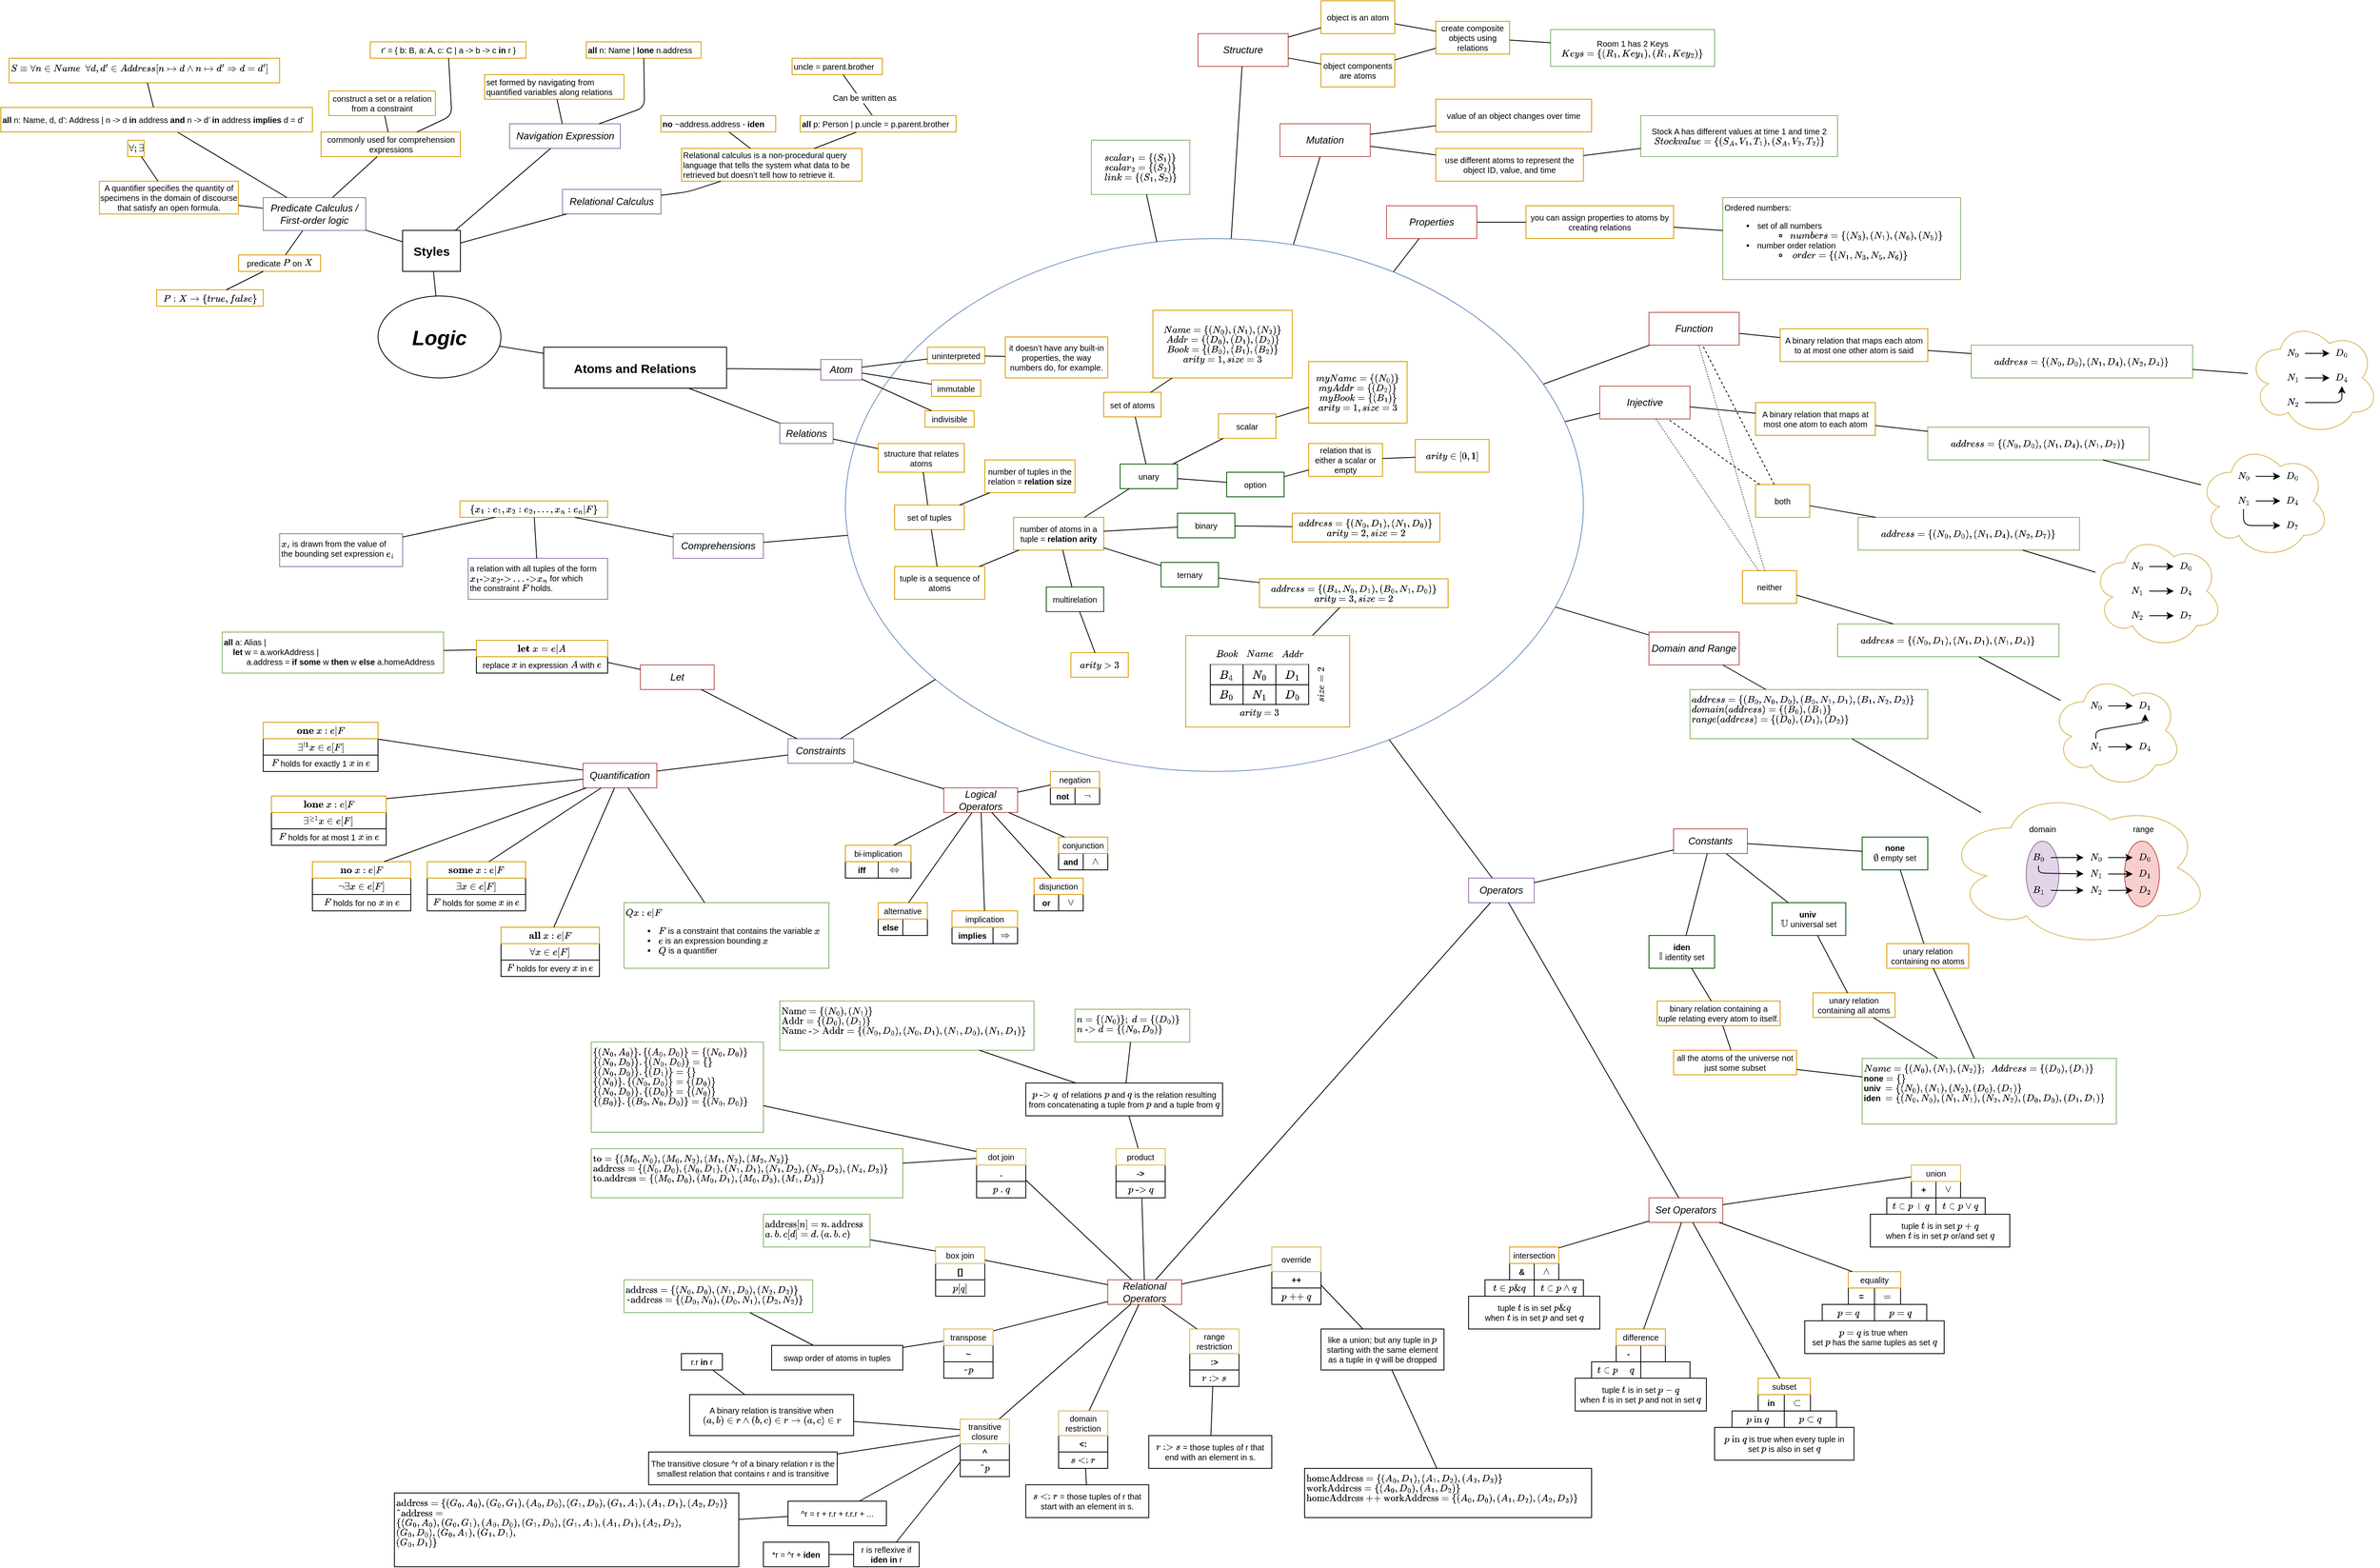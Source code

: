 <mxfile version="13.3.1" type="device"><diagram id="0vLuxCjQ1Akf84oOz1wH" name="Page-1"><mxGraphModel dx="1964" dy="1626" grid="1" gridSize="10" guides="0" tooltips="1" connect="1" arrows="1" fold="1" page="0" pageScale="1" pageWidth="827" pageHeight="1169" math="1" shadow="0"><root><mxCell id="0"/><mxCell id="1" parent="0"/><mxCell id="qR6O3jTUyAFvNzHw2YzJ-1" value="&lt;b&gt;Styles&lt;/b&gt;" style="rounded=0;whiteSpace=wrap;html=1;fontSize=15;verticalAlign=middle;fontStyle=0" parent="1" vertex="1"><mxGeometry x="130" y="290" width="70.5" height="50" as="geometry"/></mxCell><mxCell id="qR6O3jTUyAFvNzHw2YzJ-21" value="Logic" style="ellipse;whiteSpace=wrap;html=1;labelBackgroundColor=#ffffff;fontSize=25;align=center;fontStyle=3" parent="1" vertex="1"><mxGeometry x="100" y="370" width="150" height="100" as="geometry"/></mxCell><mxCell id="qR6O3jTUyAFvNzHw2YzJ-22" value="" style="endArrow=none;html=1;fontSize=19;" parent="1" source="qR6O3jTUyAFvNzHw2YzJ-21" target="qR6O3jTUyAFvNzHw2YzJ-1" edge="1"><mxGeometry width="50" height="50" relative="1" as="geometry"><mxPoint x="80" y="400" as="sourcePoint"/><mxPoint x="130" y="350" as="targetPoint"/></mxGeometry></mxCell><mxCell id="bArMkc4me4i6gQiELqKh-1" value="predicate \(P\) on \(X\)" style="text;html=1;strokeColor=#d79b00;fillColor=none;align=center;verticalAlign=middle;whiteSpace=wrap;rounded=0;labelBackgroundColor=none;fontSize=10;" parent="1" vertex="1"><mxGeometry x="-70" y="320" width="100" height="20" as="geometry"/></mxCell><mxCell id="bArMkc4me4i6gQiELqKh-2" value="" style="endArrow=none;html=1;" parent="1" source="bArMkc4me4i6gQiELqKh-12" target="bArMkc4me4i6gQiELqKh-1" edge="1"><mxGeometry width="50" height="50" relative="1" as="geometry"><mxPoint x="100" y="230" as="sourcePoint"/><mxPoint x="300" y="120" as="targetPoint"/></mxGeometry></mxCell><mxCell id="bArMkc4me4i6gQiELqKh-3" value="\(&amp;nbsp;P: X \rightarrow \{true, false\} \)" style="text;html=1;strokeColor=#d79b00;fillColor=none;align=center;verticalAlign=middle;whiteSpace=wrap;rounded=0;labelBackgroundColor=none;fontSize=10;" parent="1" vertex="1"><mxGeometry x="-170" y="362.5" width="130" height="20" as="geometry"/></mxCell><mxCell id="bArMkc4me4i6gQiELqKh-4" value="" style="endArrow=none;html=1;" parent="1" source="bArMkc4me4i6gQiELqKh-1" target="bArMkc4me4i6gQiELqKh-3" edge="1"><mxGeometry width="50" height="50" relative="1" as="geometry"><mxPoint x="315" y="250" as="sourcePoint"/><mxPoint x="315" y="180" as="targetPoint"/></mxGeometry></mxCell><mxCell id="bArMkc4me4i6gQiELqKh-5" value="A quantifier specifies the quantity of specimens in the domain of discourse that satisfy an open formula." style="text;html=1;strokeColor=#d79b00;fillColor=none;align=center;verticalAlign=middle;whiteSpace=wrap;rounded=0;labelBackgroundColor=none;fontSize=10;" parent="1" vertex="1"><mxGeometry x="-239.75" y="230" width="169.5" height="40" as="geometry"/></mxCell><mxCell id="bArMkc4me4i6gQiELqKh-6" value="" style="endArrow=none;html=1;" parent="1" source="bArMkc4me4i6gQiELqKh-12" target="bArMkc4me4i6gQiELqKh-5" edge="1"><mxGeometry width="50" height="50" relative="1" as="geometry"><mxPoint x="330" y="240" as="sourcePoint"/><mxPoint x="274.286" y="190" as="targetPoint"/></mxGeometry></mxCell><mxCell id="bArMkc4me4i6gQiELqKh-7" value="\(\forall;\exists&lt;br&gt;\)" style="text;html=1;strokeColor=#d79b00;fillColor=none;align=center;verticalAlign=middle;whiteSpace=wrap;rounded=0;labelBackgroundColor=none;fontSize=10;" parent="1" vertex="1"><mxGeometry x="-205.25" y="180" width="20" height="20" as="geometry"/></mxCell><mxCell id="bArMkc4me4i6gQiELqKh-9" value="" style="endArrow=none;html=1;" parent="1" source="bArMkc4me4i6gQiELqKh-5" target="bArMkc4me4i6gQiELqKh-7" edge="1"><mxGeometry width="50" height="50" relative="1" as="geometry"><mxPoint x="371.583" y="250" as="sourcePoint"/><mxPoint x="452.417" y="200" as="targetPoint"/></mxGeometry></mxCell><mxCell id="bArMkc4me4i6gQiELqKh-12" value="Predicate Calculus / &lt;br&gt;First-order logic" style="text;html=1;strokeColor=#9673a6;fillColor=none;align=center;verticalAlign=middle;whiteSpace=wrap;rounded=0;fontSize=12;fontStyle=2;labelBackgroundColor=none;" parent="1" vertex="1"><mxGeometry x="-40" y="250" width="125" height="40" as="geometry"/></mxCell><mxCell id="bArMkc4me4i6gQiELqKh-14" value="" style="endArrow=none;html=1;" parent="1" source="bArMkc4me4i6gQiELqKh-12" target="bArMkc4me4i6gQiELqKh-15" edge="1"><mxGeometry width="50" height="50" relative="1" as="geometry"><mxPoint x="165.5" y="330" as="sourcePoint"/><mxPoint x="81.5" y="250" as="targetPoint"/><Array as="points"/></mxGeometry></mxCell><mxCell id="bArMkc4me4i6gQiELqKh-15" value="&lt;div style=&quot;font-size: 10px&quot;&gt;&lt;b style=&quot;font-size: 10px&quot;&gt;all&lt;/b&gt; n: Name, d, d’: Address |&amp;nbsp;&lt;span&gt;n -&amp;gt; d &lt;/span&gt;&lt;b&gt;in&lt;/b&gt;&lt;span&gt; address &lt;/span&gt;&lt;b&gt;and&lt;/b&gt;&lt;span&gt; n -&amp;gt; d’ &lt;/span&gt;&lt;b&gt;in&lt;/b&gt;&lt;span&gt; address &lt;/span&gt;&lt;b&gt;implies&lt;/b&gt;&lt;span&gt; d = d’&lt;/span&gt;&lt;/div&gt;" style="text;html=1;strokeColor=#d79b00;fillColor=none;align=left;verticalAlign=middle;whiteSpace=wrap;rounded=0;fontSize=10;" parent="1" vertex="1"><mxGeometry x="-360" y="140" width="380" height="30" as="geometry"/></mxCell><mxCell id="bArMkc4me4i6gQiELqKh-16" value="" style="endArrow=none;html=1;" parent="1" source="qR6O3jTUyAFvNzHw2YzJ-1" target="bArMkc4me4i6gQiELqKh-12" edge="1"><mxGeometry width="50" height="50" relative="1" as="geometry"><mxPoint x="290.5" y="275.557" as="sourcePoint"/><mxPoint x="463.741" y="180" as="targetPoint"/></mxGeometry></mxCell><mxCell id="bArMkc4me4i6gQiELqKh-17" value="\( S&amp;nbsp;\equiv \forall n \in Name \ \&amp;nbsp;\forall d, d' \in Address [n&amp;nbsp;\mapsto d \land n&amp;nbsp;\mapsto d' \Rightarrow d = d' ]\)&amp;nbsp;" style="text;html=1;strokeColor=#d79b00;fillColor=none;align=left;verticalAlign=top;whiteSpace=wrap;rounded=0;fontSize=10;" parent="1" vertex="1"><mxGeometry x="-350" y="80" width="330" height="30" as="geometry"/></mxCell><mxCell id="bArMkc4me4i6gQiELqKh-18" value="" style="endArrow=none;html=1;" parent="1" source="bArMkc4me4i6gQiELqKh-15" target="bArMkc4me4i6gQiELqKh-17" edge="1"><mxGeometry width="50" height="50" relative="1" as="geometry"><mxPoint x="290.5" y="275.557" as="sourcePoint"/><mxPoint x="463.741" y="180" as="targetPoint"/></mxGeometry></mxCell><mxCell id="bArMkc4me4i6gQiELqKh-19" value="Navigation Expression" style="text;html=1;strokeColor=#9673a6;fillColor=none;align=center;verticalAlign=middle;whiteSpace=wrap;rounded=0;fontSize=12;fontStyle=2" parent="1" vertex="1"><mxGeometry x="260.5" y="160" width="135" height="30" as="geometry"/></mxCell><mxCell id="bArMkc4me4i6gQiELqKh-20" value="" style="endArrow=none;html=1;" parent="1" source="qR6O3jTUyAFvNzHw2YzJ-1" target="bArMkc4me4i6gQiELqKh-19" edge="1"><mxGeometry width="50" height="50" relative="1" as="geometry"><mxPoint x="423.265" y="280.0" as="sourcePoint"/><mxPoint x="658.741" y="200" as="targetPoint"/></mxGeometry></mxCell><mxCell id="bArMkc4me4i6gQiELqKh-21" value="&lt;div&gt;set formed by navigating from quantified variables along relations&lt;/div&gt;" style="text;html=1;strokeColor=#d79b00;fillColor=none;align=left;verticalAlign=middle;whiteSpace=wrap;rounded=0;labelBackgroundColor=none;fontSize=10;" parent="1" vertex="1"><mxGeometry x="230" y="100" width="170" height="30" as="geometry"/></mxCell><mxCell id="bArMkc4me4i6gQiELqKh-22" value="" style="endArrow=none;html=1;" parent="1" source="bArMkc4me4i6gQiELqKh-19" target="bArMkc4me4i6gQiELqKh-21" edge="1"><mxGeometry width="50" height="50" relative="1" as="geometry"><mxPoint x="290.5" y="286.814" as="sourcePoint"/><mxPoint x="362.906" y="270.0" as="targetPoint"/></mxGeometry></mxCell><mxCell id="bArMkc4me4i6gQiELqKh-23" value="&lt;div&gt;&lt;b&gt;all&lt;/b&gt; n: Name | &lt;b&gt;lone&lt;/b&gt; n.address&lt;/div&gt;" style="text;html=1;strokeColor=#d79b00;fillColor=none;align=left;verticalAlign=middle;whiteSpace=wrap;rounded=0;labelBackgroundColor=none;fontSize=10;" parent="1" vertex="1"><mxGeometry x="354" y="60" width="140" height="20" as="geometry"/></mxCell><mxCell id="bArMkc4me4i6gQiELqKh-24" value="" style="endArrow=none;html=1;" parent="1" source="bArMkc4me4i6gQiELqKh-19" target="bArMkc4me4i6gQiELqKh-23" edge="1"><mxGeometry width="50" height="50" relative="1" as="geometry"><mxPoint x="450.125" y="240.0" as="sourcePoint"/><mxPoint x="495.375" y="210" as="targetPoint"/><Array as="points"><mxPoint x="425" y="140"/></Array></mxGeometry></mxCell><mxCell id="bArMkc4me4i6gQiELqKh-25" value="Relational Calculus" style="text;html=1;strokeColor=#9673a6;fillColor=none;align=center;verticalAlign=middle;whiteSpace=wrap;rounded=0;fontSize=12;fontStyle=2" parent="1" vertex="1"><mxGeometry x="325" y="240" width="120" height="30" as="geometry"/></mxCell><mxCell id="bArMkc4me4i6gQiELqKh-26" value="" style="endArrow=none;html=1;" parent="1" source="qR6O3jTUyAFvNzHw2YzJ-1" target="bArMkc4me4i6gQiELqKh-25" edge="1"><mxGeometry width="50" height="50" relative="1" as="geometry"><mxPoint x="290.5" y="286.814" as="sourcePoint"/><mxPoint x="362.906" y="270.0" as="targetPoint"/></mxGeometry></mxCell><mxCell id="bArMkc4me4i6gQiELqKh-27" value="&lt;div&gt;Relational calculus is a non-procedural query language that tells the system what data to be retrieved but doesn’t tell how to retrieve it.&lt;/div&gt;" style="text;html=1;strokeColor=#d79b00;fillColor=none;align=left;verticalAlign=middle;whiteSpace=wrap;rounded=0;labelBackgroundColor=none;fontSize=10;" parent="1" vertex="1"><mxGeometry x="470.16" y="190" width="220" height="40" as="geometry"/></mxCell><mxCell id="bArMkc4me4i6gQiELqKh-28" value="" style="endArrow=none;html=1;" parent="1" source="bArMkc4me4i6gQiELqKh-25" target="bArMkc4me4i6gQiELqKh-27" edge="1"><mxGeometry width="50" height="50" relative="1" as="geometry"><mxPoint x="290.5" y="275.816" as="sourcePoint"/><mxPoint x="337.938" y="250.0" as="targetPoint"/><Array as="points"><mxPoint x="478" y="243"/></Array></mxGeometry></mxCell><mxCell id="bArMkc4me4i6gQiELqKh-29" value="&lt;b&gt;no&lt;/b&gt; ~address.address - &lt;b&gt;iden&lt;/b&gt;" style="text;html=1;strokeColor=#d79b00;fillColor=none;align=left;verticalAlign=middle;whiteSpace=wrap;rounded=0;labelBackgroundColor=none;fontSize=10;" parent="1" vertex="1"><mxGeometry x="445" y="150" width="140" height="20" as="geometry"/></mxCell><mxCell id="bArMkc4me4i6gQiELqKh-30" value="" style="endArrow=none;html=1;" parent="1" source="bArMkc4me4i6gQiELqKh-27" target="bArMkc4me4i6gQiELqKh-29" edge="1"><mxGeometry width="50" height="50" relative="1" as="geometry"><mxPoint x="480" y="295.87" as="sourcePoint"/><mxPoint x="540" y="286.739" as="targetPoint"/></mxGeometry></mxCell><mxCell id="bArMkc4me4i6gQiELqKh-31" value="commonly used for comprehension expressions" style="text;html=1;strokeColor=#d79b00;fillColor=none;align=center;verticalAlign=middle;whiteSpace=wrap;rounded=0;fontSize=10;fontStyle=0;labelBackgroundColor=none;" parent="1" vertex="1"><mxGeometry x="30.5" y="170" width="170" height="30" as="geometry"/></mxCell><mxCell id="bArMkc4me4i6gQiELqKh-32" value="" style="endArrow=none;html=1;" parent="1" source="bArMkc4me4i6gQiELqKh-12" target="bArMkc4me4i6gQiELqKh-31" edge="1"><mxGeometry width="50" height="50" relative="1" as="geometry"><mxPoint x="220" y="283.485" as="sourcePoint"/><mxPoint x="178.722" y="270.0" as="targetPoint"/></mxGeometry></mxCell><mxCell id="bArMkc4me4i6gQiELqKh-33" value="construct a set or a relation from a constraint" style="text;html=1;strokeColor=#d79b00;fillColor=none;align=center;verticalAlign=middle;whiteSpace=wrap;rounded=0;labelBackgroundColor=none;fontSize=10;" parent="1" vertex="1"><mxGeometry x="40" y="120" width="130" height="30" as="geometry"/></mxCell><mxCell id="bArMkc4me4i6gQiELqKh-34" value="" style="endArrow=none;html=1;" parent="1" source="bArMkc4me4i6gQiELqKh-31" target="bArMkc4me4i6gQiELqKh-33" edge="1"><mxGeometry width="50" height="50" relative="1" as="geometry"><mxPoint x="62.5" y="230.0" as="sourcePoint"/><mxPoint x="7.5" y="210" as="targetPoint"/></mxGeometry></mxCell><mxCell id="bArMkc4me4i6gQiELqKh-35" value="r' = { b: B, a: A, c: C | a -&amp;gt; b -&amp;gt; c &lt;b&gt;in&lt;/b&gt; r }" style="text;html=1;strokeColor=#d79b00;fillColor=none;align=center;verticalAlign=middle;whiteSpace=wrap;rounded=0;labelBackgroundColor=none;fontSize=10;" parent="1" vertex="1"><mxGeometry x="90.5" y="60" width="190" height="20" as="geometry"/></mxCell><mxCell id="bArMkc4me4i6gQiELqKh-36" value="" style="endArrow=none;html=1;" parent="1" source="bArMkc4me4i6gQiELqKh-31" target="bArMkc4me4i6gQiELqKh-35" edge="1"><mxGeometry width="50" height="50" relative="1" as="geometry"><mxPoint x="-35.385" y="310.0" as="sourcePoint"/><mxPoint x="-88.462" y="280.0" as="targetPoint"/><Array as="points"><mxPoint x="190" y="150"/></Array></mxGeometry></mxCell><mxCell id="bArMkc4me4i6gQiELqKh-38" value="" style="endArrow=none;html=1;" parent="1" source="bArMkc4me4i6gQiELqKh-37" target="bArMkc4me4i6gQiELqKh-27" edge="1"><mxGeometry width="50" height="50" relative="1" as="geometry"><mxPoint x="635" y="250.0" as="sourcePoint"/><mxPoint x="632.5" y="240.0" as="targetPoint"/></mxGeometry></mxCell><mxCell id="bArMkc4me4i6gQiELqKh-39" value="uncle = parent.brother" style="text;html=1;strokeColor=#d79b00;fillColor=none;align=left;verticalAlign=middle;whiteSpace=wrap;rounded=0;labelBackgroundColor=none;fontSize=10;" parent="1" vertex="1"><mxGeometry x="605" y="80" width="110" height="20" as="geometry"/></mxCell><mxCell id="bArMkc4me4i6gQiELqKh-40" value="" style="endArrow=none;html=1;" parent="1" source="bArMkc4me4i6gQiELqKh-39" target="bArMkc4me4i6gQiELqKh-37" edge="1"><mxGeometry width="50" height="50" relative="1" as="geometry"><mxPoint x="798.571" y="210" as="sourcePoint"/><mxPoint x="692.857" y="250.0" as="targetPoint"/></mxGeometry></mxCell><mxCell id="bArMkc4me4i6gQiELqKh-41" value="Can be written as" style="edgeLabel;html=1;align=center;verticalAlign=middle;resizable=0;points=[];fontSize=10;" parent="bArMkc4me4i6gQiELqKh-40" vertex="1" connectable="0"><mxGeometry x="0.412" y="1" relative="1" as="geometry"><mxPoint y="-7.56" as="offset"/></mxGeometry></mxCell><mxCell id="bArMkc4me4i6gQiELqKh-42" value="&lt;b&gt;Atoms and Relations&lt;/b&gt;" style="rounded=0;whiteSpace=wrap;html=1;fontSize=15;verticalAlign=middle;fontStyle=0" parent="1" vertex="1"><mxGeometry x="302" y="432.5" width="223.16" height="50" as="geometry"/></mxCell><mxCell id="bArMkc4me4i6gQiELqKh-43" value="" style="endArrow=none;html=1;fontSize=19;" parent="1" source="qR6O3jTUyAFvNzHw2YzJ-21" target="bArMkc4me4i6gQiELqKh-42" edge="1"><mxGeometry width="50" height="50" relative="1" as="geometry"><mxPoint x="310.001" y="514.659" as="sourcePoint"/><mxPoint x="312" y="402.088" as="targetPoint"/></mxGeometry></mxCell><mxCell id="bArMkc4me4i6gQiELqKh-44" value="Atom" style="text;html=1;strokeColor=#9673a6;fillColor=none;align=center;verticalAlign=middle;whiteSpace=wrap;rounded=0;fontSize=12;fontStyle=2" parent="1" vertex="1"><mxGeometry x="640" y="447.5" width="50" height="25" as="geometry"/></mxCell><mxCell id="bArMkc4me4i6gQiELqKh-45" value="" style="endArrow=none;html=1;fontSize=19;" parent="1" source="bArMkc4me4i6gQiELqKh-42" target="bArMkc4me4i6gQiELqKh-44" edge="1"><mxGeometry width="50" height="50" relative="1" as="geometry"><mxPoint x="224.658" y="508.533" as="sourcePoint"/><mxPoint x="305.511" y="530" as="targetPoint"/></mxGeometry></mxCell><mxCell id="bArMkc4me4i6gQiELqKh-37" value="&lt;b&gt;all&lt;/b&gt; p: Person | p.uncle = p.parent.brother" style="text;html=1;strokeColor=#d79b00;fillColor=none;align=left;verticalAlign=middle;whiteSpace=wrap;rounded=0;labelBackgroundColor=none;fontSize=10;" parent="1" vertex="1"><mxGeometry x="615" y="150" width="190" height="20" as="geometry"/></mxCell><mxCell id="fP5oWUrOQxUP_93_5typ-4" value="Relations" style="text;html=1;strokeColor=#9673a6;fillColor=none;align=center;verticalAlign=middle;whiteSpace=wrap;rounded=0;fontSize=12;fontStyle=2" parent="1" vertex="1"><mxGeometry x="590" y="525" width="65" height="25" as="geometry"/></mxCell><mxCell id="fP5oWUrOQxUP_93_5typ-5" value="" style="endArrow=none;html=1;fontSize=19;" parent="1" source="bArMkc4me4i6gQiELqKh-42" target="fP5oWUrOQxUP_93_5typ-4" edge="1"><mxGeometry width="50" height="50" relative="1" as="geometry"><mxPoint x="535.16" y="481.349" as="sourcePoint"/><mxPoint x="600" y="489.397" as="targetPoint"/><Array as="points"/></mxGeometry></mxCell><mxCell id="fP5oWUrOQxUP_93_5typ-9" value="" style="endArrow=none;html=1;fontSize=19;" parent="1" source="fP5oWUrOQxUP_93_5typ-4" target="fP5oWUrOQxUP_93_5typ-6" edge="1"><mxGeometry width="50" height="50" relative="1" as="geometry"><mxPoint x="635" y="437.368" as="sourcePoint"/><mxPoint x="679.667" y="455" as="targetPoint"/></mxGeometry></mxCell><mxCell id="BePKmBuZ2mBwWbw1Tz8O-8" value="\(scalar_1 = \{ (S_1) \}\)&lt;br style=&quot;font-size: 10px;&quot;&gt;\(scalar_2 = \{ (S_2) \}\)&lt;br style=&quot;font-size: 10px;&quot;&gt;\(link = \{(S_1, S_2)\} \)" style="text;html=1;strokeColor=#82b366;fillColor=none;align=center;verticalAlign=middle;whiteSpace=wrap;rounded=0;labelBackgroundColor=none;fontSize=10;" parent="1" vertex="1"><mxGeometry x="970" y="180" width="120" height="66.25" as="geometry"/></mxCell><mxCell id="BePKmBuZ2mBwWbw1Tz8O-11" value="" style="endArrow=none;html=1;fontSize=19;" parent="1" source="BePKmBuZ2mBwWbw1Tz8O-8" target="BePKmBuZ2mBwWbw1Tz8O-9" edge="1"><mxGeometry width="50" height="50" relative="1" as="geometry"><mxPoint x="1335" y="578.269" as="sourcePoint"/><mxPoint x="1375" y="576.731" as="targetPoint"/></mxGeometry></mxCell><mxCell id="BePKmBuZ2mBwWbw1Tz8O-12" value="Structure" style="text;html=1;strokeColor=#b85450;fillColor=none;align=center;verticalAlign=middle;whiteSpace=wrap;rounded=0;labelBackgroundColor=none;fontSize=12;fontStyle=2" parent="1" vertex="1"><mxGeometry x="1100" y="50" width="110" height="40" as="geometry"/></mxCell><mxCell id="BePKmBuZ2mBwWbw1Tz8O-13" value="" style="endArrow=none;html=1;fontSize=19;" parent="1" source="BePKmBuZ2mBwWbw1Tz8O-12" target="BePKmBuZ2mBwWbw1Tz8O-9" edge="1"><mxGeometry width="50" height="50" relative="1" as="geometry"><mxPoint x="1519.779" y="456.25" as="sourcePoint"/><mxPoint x="1472.713" y="482.061" as="targetPoint"/></mxGeometry></mxCell><mxCell id="BePKmBuZ2mBwWbw1Tz8O-14" value="object is an atom" style="text;html=1;strokeColor=#d79b00;fillColor=none;align=center;verticalAlign=middle;whiteSpace=wrap;rounded=0;labelBackgroundColor=none;fontSize=10;" parent="1" vertex="1"><mxGeometry x="1250" y="10" width="90" height="40" as="geometry"/></mxCell><mxCell id="BePKmBuZ2mBwWbw1Tz8O-15" value="object components are atoms" style="text;html=1;strokeColor=#d79b00;fillColor=none;align=center;verticalAlign=middle;whiteSpace=wrap;rounded=0;labelBackgroundColor=none;fontSize=10;" parent="1" vertex="1"><mxGeometry x="1250" y="75" width="90" height="40" as="geometry"/></mxCell><mxCell id="BePKmBuZ2mBwWbw1Tz8O-16" value="" style="endArrow=none;html=1;fontSize=19;" parent="1" source="BePKmBuZ2mBwWbw1Tz8O-14" target="BePKmBuZ2mBwWbw1Tz8O-12" edge="1"><mxGeometry width="50" height="50" relative="1" as="geometry"><mxPoint x="1110" y="91.434" as="sourcePoint"/><mxPoint x="1038.44" y="106.312" as="targetPoint"/></mxGeometry></mxCell><mxCell id="BePKmBuZ2mBwWbw1Tz8O-17" value="" style="endArrow=none;html=1;fontSize=19;" parent="1" source="BePKmBuZ2mBwWbw1Tz8O-15" target="BePKmBuZ2mBwWbw1Tz8O-12" edge="1"><mxGeometry width="50" height="50" relative="1" as="geometry"><mxPoint x="1250" y="63.654" as="sourcePoint"/><mxPoint x="1220" y="69.423" as="targetPoint"/></mxGeometry></mxCell><mxCell id="BePKmBuZ2mBwWbw1Tz8O-18" value="create composite objects using relations" style="text;html=1;strokeColor=#d79b00;fillColor=none;align=center;verticalAlign=middle;whiteSpace=wrap;rounded=0;labelBackgroundColor=none;fontSize=10;" parent="1" vertex="1"><mxGeometry x="1390" y="35" width="90" height="40" as="geometry"/></mxCell><mxCell id="BePKmBuZ2mBwWbw1Tz8O-19" value="" style="endArrow=none;html=1;fontSize=19;" parent="1" source="BePKmBuZ2mBwWbw1Tz8O-18" target="BePKmBuZ2mBwWbw1Tz8O-14" edge="1"><mxGeometry width="50" height="50" relative="1" as="geometry"><mxPoint x="1260" y="52.857" as="sourcePoint"/><mxPoint x="1220" y="64.286" as="targetPoint"/></mxGeometry></mxCell><mxCell id="BePKmBuZ2mBwWbw1Tz8O-20" value="" style="endArrow=none;html=1;fontSize=19;" parent="1" source="BePKmBuZ2mBwWbw1Tz8O-18" target="BePKmBuZ2mBwWbw1Tz8O-15" edge="1"><mxGeometry width="50" height="50" relative="1" as="geometry"><mxPoint x="1400" y="56.964" as="sourcePoint"/><mxPoint x="1350" y="48.036" as="targetPoint"/></mxGeometry></mxCell><mxCell id="BePKmBuZ2mBwWbw1Tz8O-21" value="Mutation" style="text;html=1;strokeColor=#b85450;fillColor=none;align=center;verticalAlign=middle;whiteSpace=wrap;rounded=0;labelBackgroundColor=none;fontSize=12;fontStyle=2" parent="1" vertex="1"><mxGeometry x="1200" y="160" width="110" height="40" as="geometry"/></mxCell><mxCell id="BePKmBuZ2mBwWbw1Tz8O-22" value="" style="endArrow=none;html=1;fontSize=19;" parent="1" source="BePKmBuZ2mBwWbw1Tz8O-21" target="BePKmBuZ2mBwWbw1Tz8O-9" edge="1"><mxGeometry width="50" height="50" relative="1" as="geometry"><mxPoint x="1630" y="566.396" as="sourcePoint"/><mxPoint x="1558.4" y="581.232" as="targetPoint"/></mxGeometry></mxCell><mxCell id="BePKmBuZ2mBwWbw1Tz8O-23" value="value of an object changes over time" style="text;html=1;strokeColor=#d79b00;fillColor=none;align=center;verticalAlign=middle;whiteSpace=wrap;rounded=0;labelBackgroundColor=none;fontSize=10;" parent="1" vertex="1"><mxGeometry x="1390" y="130" width="190" height="40" as="geometry"/></mxCell><mxCell id="BePKmBuZ2mBwWbw1Tz8O-24" value="&lt;div&gt;use different atoms to represent the object ID, value, and time&lt;/div&gt;" style="text;html=1;strokeColor=#d79b00;fillColor=none;align=center;verticalAlign=middle;whiteSpace=wrap;rounded=0;labelBackgroundColor=none;fontSize=10;" parent="1" vertex="1"><mxGeometry x="1390" y="190" width="180" height="40" as="geometry"/></mxCell><mxCell id="BePKmBuZ2mBwWbw1Tz8O-25" value="" style="endArrow=none;html=1;fontSize=19;" parent="1" source="BePKmBuZ2mBwWbw1Tz8O-23" target="BePKmBuZ2mBwWbw1Tz8O-21" edge="1"><mxGeometry width="50" height="50" relative="1" as="geometry"><mxPoint x="1370" y="71.964" as="sourcePoint"/><mxPoint x="1330" y="64.821" as="targetPoint"/></mxGeometry></mxCell><mxCell id="BePKmBuZ2mBwWbw1Tz8O-26" value="" style="endArrow=none;html=1;fontSize=19;" parent="1" source="BePKmBuZ2mBwWbw1Tz8O-24" target="BePKmBuZ2mBwWbw1Tz8O-21" edge="1"><mxGeometry width="50" height="50" relative="1" as="geometry"><mxPoint x="1390" y="175.294" as="sourcePoint"/><mxPoint x="1320" y="183.529" as="targetPoint"/></mxGeometry></mxCell><mxCell id="BePKmBuZ2mBwWbw1Tz8O-27" value="Room 1 has 2 Keys&lt;br style=&quot;font-size: 10px;&quot;&gt;&lt;span style=&quot;font-size: 10px;&quot;&gt;\( Keys = \{ (R_1, Key_1), (R_1, Key_2) \} \)&lt;/span&gt;" style="rounded=0;whiteSpace=wrap;html=1;fillColor=none;fontSize=10;verticalAlign=middle;align=center;strokeColor=#82b366;" parent="1" vertex="1"><mxGeometry x="1530" y="45" width="200" height="45" as="geometry"/></mxCell><mxCell id="BePKmBuZ2mBwWbw1Tz8O-29" value="" style="endArrow=none;html=1;fontSize=19;" parent="1" source="BePKmBuZ2mBwWbw1Tz8O-27" target="BePKmBuZ2mBwWbw1Tz8O-18" edge="1"><mxGeometry width="50" height="50" relative="1" as="geometry"><mxPoint x="1400" y="56.964" as="sourcePoint"/><mxPoint x="1350" y="48.036" as="targetPoint"/></mxGeometry></mxCell><mxCell id="BePKmBuZ2mBwWbw1Tz8O-30" value="Stock A has different values at time 1 and time 2&lt;br style=&quot;font-size: 10px;&quot;&gt;\( Stock value = \{(S_A, V_1, T_1), (S_A, V_2, T_2)&lt;br style=&quot;font-size: 10px;&quot;&gt;\}\)" style="rounded=0;whiteSpace=wrap;html=1;fillColor=none;fontSize=10;verticalAlign=middle;align=center;strokeColor=#82b366;" parent="1" vertex="1"><mxGeometry x="1640" y="150" width="240" height="50" as="geometry"/></mxCell><mxCell id="BePKmBuZ2mBwWbw1Tz8O-31" value="" style="endArrow=none;html=1;fontSize=19;" parent="1" source="BePKmBuZ2mBwWbw1Tz8O-30" target="BePKmBuZ2mBwWbw1Tz8O-24" edge="1"><mxGeometry width="50" height="50" relative="1" as="geometry"><mxPoint x="1605.556" y="-25" as="sourcePoint"/><mxPoint x="1570.556" y="20" as="targetPoint"/></mxGeometry></mxCell><mxCell id="BePKmBuZ2mBwWbw1Tz8O-32" value="Properties" style="text;html=1;strokeColor=#b85450;fillColor=none;align=center;verticalAlign=middle;whiteSpace=wrap;rounded=0;labelBackgroundColor=none;fontSize=12;fontStyle=2" parent="1" vertex="1"><mxGeometry x="1330" y="260" width="110" height="40" as="geometry"/></mxCell><mxCell id="BePKmBuZ2mBwWbw1Tz8O-33" value="" style="endArrow=none;html=1;fontSize=19;" parent="1" source="BePKmBuZ2mBwWbw1Tz8O-32" target="BePKmBuZ2mBwWbw1Tz8O-9" edge="1"><mxGeometry width="50" height="50" relative="1" as="geometry"><mxPoint x="1620" y="687.982" as="sourcePoint"/><mxPoint x="1579.272" y="686.487" as="targetPoint"/></mxGeometry></mxCell><mxCell id="BePKmBuZ2mBwWbw1Tz8O-34" value="&lt;div&gt;you can assign properties to atoms by creating relations&lt;/div&gt;" style="text;html=1;strokeColor=#d79b00;fillColor=none;align=center;verticalAlign=middle;whiteSpace=wrap;rounded=0;labelBackgroundColor=none;fontSize=10;" parent="1" vertex="1"><mxGeometry x="1500" y="260" width="180" height="40" as="geometry"/></mxCell><mxCell id="BePKmBuZ2mBwWbw1Tz8O-35" value="" style="endArrow=none;html=1;fontSize=19;" parent="1" source="BePKmBuZ2mBwWbw1Tz8O-34" target="BePKmBuZ2mBwWbw1Tz8O-32" edge="1"><mxGeometry width="50" height="50" relative="1" as="geometry"><mxPoint x="1550" y="198" as="sourcePoint"/><mxPoint x="1470" y="187.333" as="targetPoint"/></mxGeometry></mxCell><mxCell id="BePKmBuZ2mBwWbw1Tz8O-36" value="Ordered numbers:&lt;br style=&quot;font-size: 10px;&quot;&gt;&lt;ul style=&quot;font-size: 10px;&quot;&gt;&lt;li style=&quot;font-size: 10px;&quot;&gt;set of all numbers&amp;nbsp;&lt;/li&gt;&lt;ul style=&quot;font-size: 10px;&quot;&gt;&lt;li style=&quot;font-size: 10px;&quot;&gt;\( numbers = \{ (N_3), (N_1), (N_6), (N_5) \} \)&lt;/li&gt;&lt;/ul&gt;&lt;li style=&quot;font-size: 10px;&quot;&gt;number order relation&lt;/li&gt;&lt;ul style=&quot;font-size: 10px;&quot;&gt;&lt;li style=&quot;font-size: 10px;&quot;&gt;&amp;nbsp;\( order = \{ (N_1, N_3, N_5, N_6)&amp;nbsp;\} \)&lt;/li&gt;&lt;/ul&gt;&lt;/ul&gt;" style="rounded=0;whiteSpace=wrap;html=1;fillColor=none;fontSize=10;verticalAlign=top;align=left;strokeColor=#82b366;" parent="1" vertex="1"><mxGeometry x="1740" y="250" width="290" height="100" as="geometry"/></mxCell><mxCell id="BePKmBuZ2mBwWbw1Tz8O-37" value="" style="endArrow=none;html=1;fontSize=19;" parent="1" source="BePKmBuZ2mBwWbw1Tz8O-36" target="BePKmBuZ2mBwWbw1Tz8O-34" edge="1"><mxGeometry width="50" height="50" relative="1" as="geometry"><mxPoint x="1800" y="191.639" as="sourcePoint"/><mxPoint x="1730" y="199.672" as="targetPoint"/></mxGeometry></mxCell><mxCell id="BePKmBuZ2mBwWbw1Tz8O-39" value="Function" style="text;html=1;strokeColor=#b85450;fillColor=none;align=center;verticalAlign=middle;whiteSpace=wrap;rounded=0;labelBackgroundColor=none;fontSize=12;fontStyle=2" parent="1" vertex="1"><mxGeometry x="1650" y="390" width="110" height="40" as="geometry"/></mxCell><mxCell id="BePKmBuZ2mBwWbw1Tz8O-40" value="&lt;div&gt;A binary relation that maps each atom to at most one other atom is said&lt;/div&gt;" style="text;html=1;strokeColor=#d79b00;fillColor=none;align=center;verticalAlign=middle;whiteSpace=wrap;rounded=0;labelBackgroundColor=none;fontSize=10;" parent="1" vertex="1"><mxGeometry x="1810" y="410" width="180" height="40" as="geometry"/></mxCell><mxCell id="BePKmBuZ2mBwWbw1Tz8O-41" value="" style="endArrow=none;html=1;fontSize=19;" parent="1" source="BePKmBuZ2mBwWbw1Tz8O-40" target="BePKmBuZ2mBwWbw1Tz8O-39" edge="1"><mxGeometry width="50" height="50" relative="1" as="geometry"><mxPoint x="1770" y="800" as="sourcePoint"/><mxPoint x="1710" y="800" as="targetPoint"/></mxGeometry></mxCell><mxCell id="BePKmBuZ2mBwWbw1Tz8O-42" value="" style="endArrow=none;html=1;fontSize=19;" parent="1" source="BePKmBuZ2mBwWbw1Tz8O-39" target="BePKmBuZ2mBwWbw1Tz8O-9" edge="1"><mxGeometry width="50" height="50" relative="1" as="geometry"><mxPoint x="1600" y="786.381" as="sourcePoint"/><mxPoint x="1550.059" y="774.015" as="targetPoint"/></mxGeometry></mxCell><mxCell id="BePKmBuZ2mBwWbw1Tz8O-43" value="\(address = \{ (N_0, D_0), (N_1, D_4), (N_2, D_4) \}\)" style="rounded=0;whiteSpace=wrap;html=1;fillColor=none;fontSize=10;verticalAlign=middle;align=center;strokeColor=#82b366;" parent="1" vertex="1"><mxGeometry x="2043" y="430" width="270" height="40" as="geometry"/></mxCell><mxCell id="BePKmBuZ2mBwWbw1Tz8O-44" value="" style="endArrow=none;html=1;fontSize=19;" parent="1" source="BePKmBuZ2mBwWbw1Tz8O-43" target="BePKmBuZ2mBwWbw1Tz8O-40" edge="1"><mxGeometry width="50" height="50" relative="1" as="geometry"><mxPoint x="2010" y="810.169" as="sourcePoint"/><mxPoint x="1950" y="806.102" as="targetPoint"/></mxGeometry></mxCell><mxCell id="BePKmBuZ2mBwWbw1Tz8O-45" value="Injective" style="text;html=1;strokeColor=#b85450;fillColor=none;align=center;verticalAlign=middle;whiteSpace=wrap;rounded=0;labelBackgroundColor=none;fontSize=12;fontStyle=2" parent="1" vertex="1"><mxGeometry x="1590" y="480" width="110" height="40" as="geometry"/></mxCell><mxCell id="BePKmBuZ2mBwWbw1Tz8O-57" value="" style="endArrow=none;html=1;fontSize=19;" parent="1" source="BePKmBuZ2mBwWbw1Tz8O-55" target="BePKmBuZ2mBwWbw1Tz8O-43" edge="1"><mxGeometry width="50" height="50" relative="1" as="geometry"><mxPoint x="2053.0" y="450.288" as="sourcePoint"/><mxPoint x="2000" y="446.475" as="targetPoint"/></mxGeometry></mxCell><mxCell id="BePKmBuZ2mBwWbw1Tz8O-58" value="" style="endArrow=none;html=1;fontSize=19;" parent="1" source="BePKmBuZ2mBwWbw1Tz8O-45" target="BePKmBuZ2mBwWbw1Tz8O-9" edge="1"><mxGeometry width="50" height="50" relative="1" as="geometry"><mxPoint x="1561.818" y="870" as="sourcePoint"/><mxPoint x="1495.417" y="839.246" as="targetPoint"/></mxGeometry></mxCell><mxCell id="BePKmBuZ2mBwWbw1Tz8O-59" value="&lt;div&gt;A binary relation that maps at&lt;/div&gt;&lt;div&gt;most one atom to each atom&lt;/div&gt;" style="text;html=1;strokeColor=#d79b00;fillColor=none;align=center;verticalAlign=middle;whiteSpace=wrap;rounded=0;labelBackgroundColor=none;fontSize=10;" parent="1" vertex="1"><mxGeometry x="1780" y="500" width="146" height="40" as="geometry"/></mxCell><mxCell id="BePKmBuZ2mBwWbw1Tz8O-60" value="" style="endArrow=none;html=1;fontSize=19;" parent="1" source="BePKmBuZ2mBwWbw1Tz8O-59" target="BePKmBuZ2mBwWbw1Tz8O-45" edge="1"><mxGeometry width="50" height="50" relative="1" as="geometry"><mxPoint x="1710" y="900.769" as="sourcePoint"/><mxPoint x="1660" y="895.641" as="targetPoint"/></mxGeometry></mxCell><mxCell id="BePKmBuZ2mBwWbw1Tz8O-61" value="\(address = \{ (N_0, D_0), (N_1, D_4), (N_1, D_7) \}\)" style="rounded=0;whiteSpace=wrap;html=1;fillColor=none;fontSize=10;verticalAlign=middle;align=center;strokeColor=#82b366;" parent="1" vertex="1"><mxGeometry x="1990" y="530" width="270" height="40" as="geometry"/></mxCell><mxCell id="BePKmBuZ2mBwWbw1Tz8O-62" value="" style="group" parent="1" vertex="1" connectable="0"><mxGeometry x="2380" y="400" width="160" height="140" as="geometry"/></mxCell><mxCell id="BePKmBuZ2mBwWbw1Tz8O-55" value="" style="ellipse;shape=cloud;whiteSpace=wrap;html=1;strokeColor=#d6b656;fillColor=none;fontSize=10;align=left;" parent="BePKmBuZ2mBwWbw1Tz8O-62" vertex="1"><mxGeometry width="160" height="140" as="geometry"/></mxCell><mxCell id="BePKmBuZ2mBwWbw1Tz8O-46" value="\( N_0\)" style="text;html=1;strokeColor=none;fillColor=none;align=center;verticalAlign=middle;whiteSpace=wrap;rounded=0;fontSize=10;fontColor=#000000;" parent="BePKmBuZ2mBwWbw1Tz8O-62" vertex="1"><mxGeometry x="40" y="30" width="30" height="20" as="geometry"/></mxCell><mxCell id="BePKmBuZ2mBwWbw1Tz8O-47" value="\( N_1\)" style="text;html=1;strokeColor=none;fillColor=none;align=center;verticalAlign=middle;whiteSpace=wrap;rounded=0;fontSize=10;fontColor=#000000;" parent="BePKmBuZ2mBwWbw1Tz8O-62" vertex="1"><mxGeometry x="40" y="60" width="30" height="20" as="geometry"/></mxCell><mxCell id="BePKmBuZ2mBwWbw1Tz8O-48" value="\( N_2\)" style="text;html=1;strokeColor=none;fillColor=none;align=center;verticalAlign=middle;whiteSpace=wrap;rounded=0;fontSize=10;fontColor=#000000;" parent="BePKmBuZ2mBwWbw1Tz8O-62" vertex="1"><mxGeometry x="40" y="90" width="30" height="20" as="geometry"/></mxCell><mxCell id="BePKmBuZ2mBwWbw1Tz8O-49" value="\( D_0\)" style="text;html=1;strokeColor=none;fillColor=none;align=center;verticalAlign=middle;whiteSpace=wrap;rounded=0;fontSize=10;fontColor=#000000;" parent="BePKmBuZ2mBwWbw1Tz8O-62" vertex="1"><mxGeometry x="100" y="30" width="30" height="20" as="geometry"/></mxCell><mxCell id="BePKmBuZ2mBwWbw1Tz8O-50" value="\( D_4\)" style="text;html=1;strokeColor=none;fillColor=none;align=center;verticalAlign=middle;whiteSpace=wrap;rounded=0;fontSize=10;fontColor=#000000;" parent="BePKmBuZ2mBwWbw1Tz8O-62" vertex="1"><mxGeometry x="100" y="60" width="30" height="20" as="geometry"/></mxCell><mxCell id="BePKmBuZ2mBwWbw1Tz8O-52" value="" style="endArrow=classic;html=1;fontSize=10;fontColor=#000000;" parent="BePKmBuZ2mBwWbw1Tz8O-62" source="BePKmBuZ2mBwWbw1Tz8O-46" target="BePKmBuZ2mBwWbw1Tz8O-49" edge="1"><mxGeometry width="50" height="50" relative="1" as="geometry"><mxPoint x="-110" y="160" as="sourcePoint"/><mxPoint x="-60" y="110" as="targetPoint"/></mxGeometry></mxCell><mxCell id="BePKmBuZ2mBwWbw1Tz8O-53" value="" style="endArrow=classic;html=1;fontSize=10;fontColor=#000000;" parent="BePKmBuZ2mBwWbw1Tz8O-62" source="BePKmBuZ2mBwWbw1Tz8O-47" target="BePKmBuZ2mBwWbw1Tz8O-50" edge="1"><mxGeometry width="50" height="50" relative="1" as="geometry"><mxPoint x="80" y="50" as="sourcePoint"/><mxPoint x="110" y="50" as="targetPoint"/></mxGeometry></mxCell><mxCell id="BePKmBuZ2mBwWbw1Tz8O-54" value="" style="endArrow=classic;html=1;fontSize=10;fontColor=#000000;entryX=0.5;entryY=1;entryDx=0;entryDy=0;" parent="BePKmBuZ2mBwWbw1Tz8O-62" source="BePKmBuZ2mBwWbw1Tz8O-48" target="BePKmBuZ2mBwWbw1Tz8O-50" edge="1"><mxGeometry width="50" height="50" relative="1" as="geometry"><mxPoint x="80" y="80" as="sourcePoint"/><mxPoint x="100" y="100" as="targetPoint"/><Array as="points"><mxPoint x="115" y="100"/></Array></mxGeometry></mxCell><mxCell id="BePKmBuZ2mBwWbw1Tz8O-75" value="" style="endArrow=none;html=1;fontSize=19;" parent="1" source="BePKmBuZ2mBwWbw1Tz8O-61" target="BePKmBuZ2mBwWbw1Tz8O-59" edge="1"><mxGeometry width="50" height="50" relative="1" as="geometry"><mxPoint x="1943.0" y="920.288" as="sourcePoint"/><mxPoint x="1890" y="916.475" as="targetPoint"/></mxGeometry></mxCell><mxCell id="BePKmBuZ2mBwWbw1Tz8O-76" value="" style="endArrow=none;html=1;fontSize=19;" parent="1" source="BePKmBuZ2mBwWbw1Tz8O-64" target="BePKmBuZ2mBwWbw1Tz8O-61" edge="1"><mxGeometry width="50" height="50" relative="1" as="geometry"><mxPoint x="2370.272" y="474.23" as="sourcePoint"/><mxPoint x="2323.0" y="470.305" as="targetPoint"/></mxGeometry></mxCell><mxCell id="BePKmBuZ2mBwWbw1Tz8O-78" value="" style="group" parent="1" vertex="1" connectable="0"><mxGeometry x="2320" y="550" width="160" height="140" as="geometry"/></mxCell><mxCell id="BePKmBuZ2mBwWbw1Tz8O-63" value="" style="group" parent="BePKmBuZ2mBwWbw1Tz8O-78" vertex="1" connectable="0"><mxGeometry width="160" height="140" as="geometry"/></mxCell><mxCell id="BePKmBuZ2mBwWbw1Tz8O-64" value="" style="ellipse;shape=cloud;whiteSpace=wrap;html=1;strokeColor=#d6b656;fillColor=none;fontSize=10;align=left;" parent="BePKmBuZ2mBwWbw1Tz8O-63" vertex="1"><mxGeometry width="160" height="140" as="geometry"/></mxCell><mxCell id="BePKmBuZ2mBwWbw1Tz8O-65" value="\( N_0\)" style="text;html=1;strokeColor=none;fillColor=none;align=center;verticalAlign=middle;whiteSpace=wrap;rounded=0;fontSize=10;fontColor=#000000;" parent="BePKmBuZ2mBwWbw1Tz8O-63" vertex="1"><mxGeometry x="40" y="30" width="30" height="20" as="geometry"/></mxCell><mxCell id="BePKmBuZ2mBwWbw1Tz8O-66" value="\( N_1\)" style="text;html=1;strokeColor=none;fillColor=none;align=center;verticalAlign=middle;whiteSpace=wrap;rounded=0;fontSize=10;fontColor=#000000;" parent="BePKmBuZ2mBwWbw1Tz8O-63" vertex="1"><mxGeometry x="40" y="60" width="30" height="20" as="geometry"/></mxCell><mxCell id="BePKmBuZ2mBwWbw1Tz8O-68" value="\( D_0\)" style="text;html=1;strokeColor=none;fillColor=none;align=center;verticalAlign=middle;whiteSpace=wrap;rounded=0;fontSize=10;fontColor=#000000;" parent="BePKmBuZ2mBwWbw1Tz8O-63" vertex="1"><mxGeometry x="100" y="30" width="30" height="20" as="geometry"/></mxCell><mxCell id="BePKmBuZ2mBwWbw1Tz8O-69" value="\( D_4\)" style="text;html=1;strokeColor=none;fillColor=none;align=center;verticalAlign=middle;whiteSpace=wrap;rounded=0;fontSize=10;fontColor=#000000;" parent="BePKmBuZ2mBwWbw1Tz8O-63" vertex="1"><mxGeometry x="100" y="60" width="30" height="20" as="geometry"/></mxCell><mxCell id="BePKmBuZ2mBwWbw1Tz8O-70" value="" style="endArrow=classic;html=1;fontSize=10;fontColor=#000000;" parent="BePKmBuZ2mBwWbw1Tz8O-63" source="BePKmBuZ2mBwWbw1Tz8O-65" target="BePKmBuZ2mBwWbw1Tz8O-68" edge="1"><mxGeometry width="50" height="50" relative="1" as="geometry"><mxPoint x="-110" y="160" as="sourcePoint"/><mxPoint x="-60" y="110" as="targetPoint"/></mxGeometry></mxCell><mxCell id="BePKmBuZ2mBwWbw1Tz8O-71" value="" style="endArrow=classic;html=1;fontSize=10;fontColor=#000000;" parent="BePKmBuZ2mBwWbw1Tz8O-63" source="BePKmBuZ2mBwWbw1Tz8O-66" target="BePKmBuZ2mBwWbw1Tz8O-69" edge="1"><mxGeometry width="50" height="50" relative="1" as="geometry"><mxPoint x="80" y="50" as="sourcePoint"/><mxPoint x="110" y="50" as="targetPoint"/></mxGeometry></mxCell><mxCell id="BePKmBuZ2mBwWbw1Tz8O-73" value="\( D_7\)" style="text;html=1;strokeColor=none;fillColor=none;align=center;verticalAlign=middle;whiteSpace=wrap;rounded=0;fontSize=10;fontColor=#000000;" parent="BePKmBuZ2mBwWbw1Tz8O-63" vertex="1"><mxGeometry x="100" y="90" width="30" height="20" as="geometry"/></mxCell><mxCell id="BePKmBuZ2mBwWbw1Tz8O-74" value="" style="endArrow=classic;html=1;fontSize=10;fontColor=#000000;" parent="BePKmBuZ2mBwWbw1Tz8O-63" source="BePKmBuZ2mBwWbw1Tz8O-66" target="BePKmBuZ2mBwWbw1Tz8O-73" edge="1"><mxGeometry width="50" height="50" relative="1" as="geometry"><mxPoint x="80" y="80" as="sourcePoint"/><mxPoint x="110" y="80" as="targetPoint"/><Array as="points"><mxPoint x="55" y="100"/></Array></mxGeometry></mxCell><mxCell id="BePKmBuZ2mBwWbw1Tz8O-79" value="&lt;div&gt;both&lt;/div&gt;" style="text;html=1;strokeColor=#d79b00;fillColor=none;align=center;verticalAlign=middle;whiteSpace=wrap;rounded=0;labelBackgroundColor=none;fontSize=10;" parent="1" vertex="1"><mxGeometry x="1780" y="600" width="66" height="40" as="geometry"/></mxCell><mxCell id="BePKmBuZ2mBwWbw1Tz8O-80" value="" style="endArrow=none;html=1;fontSize=19;dashed=1;" parent="1" source="BePKmBuZ2mBwWbw1Tz8O-79" target="BePKmBuZ2mBwWbw1Tz8O-39" edge="1"><mxGeometry width="50" height="50" relative="1" as="geometry"><mxPoint x="1680" y="992.981" as="sourcePoint"/><mxPoint x="1600" y="985.288" as="targetPoint"/></mxGeometry></mxCell><mxCell id="BePKmBuZ2mBwWbw1Tz8O-81" value="" style="endArrow=none;html=1;fontSize=19;dashed=1;" parent="1" source="BePKmBuZ2mBwWbw1Tz8O-79" target="BePKmBuZ2mBwWbw1Tz8O-45" edge="1"><mxGeometry width="50" height="50" relative="1" as="geometry"><mxPoint x="1680" y="992.981" as="sourcePoint"/><mxPoint x="1600" y="985.288" as="targetPoint"/></mxGeometry></mxCell><mxCell id="BePKmBuZ2mBwWbw1Tz8O-82" value="\(address = \{ (N_0, D_0), (N_1, D_4), (N_2, D_7) \}\)" style="rounded=0;whiteSpace=wrap;html=1;fillColor=none;fontSize=10;verticalAlign=middle;align=center;strokeColor=#82b366;" parent="1" vertex="1"><mxGeometry x="1905" y="640" width="270" height="40" as="geometry"/></mxCell><mxCell id="BePKmBuZ2mBwWbw1Tz8O-83" value="" style="endArrow=none;html=1;fontSize=19;" parent="1" source="BePKmBuZ2mBwWbw1Tz8O-82" target="BePKmBuZ2mBwWbw1Tz8O-79" edge="1"><mxGeometry width="50" height="50" relative="1" as="geometry"><mxPoint x="1890" y="1015.11" as="sourcePoint"/><mxPoint x="1826" y="1008.051" as="targetPoint"/></mxGeometry></mxCell><mxCell id="BePKmBuZ2mBwWbw1Tz8O-98" value="" style="group" parent="1" vertex="1" connectable="0"><mxGeometry x="2190" y="660" width="160" height="140" as="geometry"/></mxCell><mxCell id="BePKmBuZ2mBwWbw1Tz8O-86" value="" style="group" parent="BePKmBuZ2mBwWbw1Tz8O-98" vertex="1" connectable="0"><mxGeometry width="160" height="140" as="geometry"/></mxCell><mxCell id="BePKmBuZ2mBwWbw1Tz8O-87" value="" style="ellipse;shape=cloud;whiteSpace=wrap;html=1;strokeColor=#d6b656;fillColor=none;fontSize=10;align=left;" parent="BePKmBuZ2mBwWbw1Tz8O-86" vertex="1"><mxGeometry width="160" height="140" as="geometry"/></mxCell><mxCell id="BePKmBuZ2mBwWbw1Tz8O-88" value="\( N_0\)" style="text;html=1;strokeColor=none;fillColor=none;align=center;verticalAlign=middle;whiteSpace=wrap;rounded=0;fontSize=10;fontColor=#000000;" parent="BePKmBuZ2mBwWbw1Tz8O-86" vertex="1"><mxGeometry x="40" y="30" width="30" height="20" as="geometry"/></mxCell><mxCell id="BePKmBuZ2mBwWbw1Tz8O-89" value="\( N_1\)" style="text;html=1;strokeColor=none;fillColor=none;align=center;verticalAlign=middle;whiteSpace=wrap;rounded=0;fontSize=10;fontColor=#000000;" parent="BePKmBuZ2mBwWbw1Tz8O-86" vertex="1"><mxGeometry x="40" y="60" width="30" height="20" as="geometry"/></mxCell><mxCell id="BePKmBuZ2mBwWbw1Tz8O-90" value="\( D_0\)" style="text;html=1;strokeColor=none;fillColor=none;align=center;verticalAlign=middle;whiteSpace=wrap;rounded=0;fontSize=10;fontColor=#000000;" parent="BePKmBuZ2mBwWbw1Tz8O-86" vertex="1"><mxGeometry x="100" y="30" width="30" height="20" as="geometry"/></mxCell><mxCell id="BePKmBuZ2mBwWbw1Tz8O-91" value="\( D_4\)" style="text;html=1;strokeColor=none;fillColor=none;align=center;verticalAlign=middle;whiteSpace=wrap;rounded=0;fontSize=10;fontColor=#000000;" parent="BePKmBuZ2mBwWbw1Tz8O-86" vertex="1"><mxGeometry x="100" y="60" width="30" height="20" as="geometry"/></mxCell><mxCell id="BePKmBuZ2mBwWbw1Tz8O-92" value="" style="endArrow=classic;html=1;fontSize=10;fontColor=#000000;" parent="BePKmBuZ2mBwWbw1Tz8O-86" source="BePKmBuZ2mBwWbw1Tz8O-88" target="BePKmBuZ2mBwWbw1Tz8O-90" edge="1"><mxGeometry width="50" height="50" relative="1" as="geometry"><mxPoint x="-110" y="160" as="sourcePoint"/><mxPoint x="-60" y="110" as="targetPoint"/></mxGeometry></mxCell><mxCell id="BePKmBuZ2mBwWbw1Tz8O-93" value="" style="endArrow=classic;html=1;fontSize=10;fontColor=#000000;" parent="BePKmBuZ2mBwWbw1Tz8O-86" source="BePKmBuZ2mBwWbw1Tz8O-89" target="BePKmBuZ2mBwWbw1Tz8O-91" edge="1"><mxGeometry width="50" height="50" relative="1" as="geometry"><mxPoint x="80" y="50" as="sourcePoint"/><mxPoint x="110" y="50" as="targetPoint"/></mxGeometry></mxCell><mxCell id="BePKmBuZ2mBwWbw1Tz8O-94" value="\( D_7\)" style="text;html=1;strokeColor=none;fillColor=none;align=center;verticalAlign=middle;whiteSpace=wrap;rounded=0;fontSize=10;fontColor=#000000;" parent="BePKmBuZ2mBwWbw1Tz8O-86" vertex="1"><mxGeometry x="100" y="90" width="30" height="20" as="geometry"/></mxCell><mxCell id="BePKmBuZ2mBwWbw1Tz8O-96" value="\( N_2\)" style="text;html=1;strokeColor=none;fillColor=none;align=center;verticalAlign=middle;whiteSpace=wrap;rounded=0;fontSize=10;fontColor=#000000;" parent="BePKmBuZ2mBwWbw1Tz8O-86" vertex="1"><mxGeometry x="40" y="90" width="30" height="20" as="geometry"/></mxCell><mxCell id="BePKmBuZ2mBwWbw1Tz8O-97" value="" style="endArrow=classic;html=1;fontSize=10;fontColor=#000000;" parent="BePKmBuZ2mBwWbw1Tz8O-86" source="BePKmBuZ2mBwWbw1Tz8O-96" target="BePKmBuZ2mBwWbw1Tz8O-94" edge="1"><mxGeometry width="50" height="50" relative="1" as="geometry"><mxPoint x="80" y="80" as="sourcePoint"/><mxPoint x="110" y="80" as="targetPoint"/></mxGeometry></mxCell><mxCell id="BePKmBuZ2mBwWbw1Tz8O-99" value="" style="endArrow=none;html=1;fontSize=19;" parent="1" source="BePKmBuZ2mBwWbw1Tz8O-87" target="BePKmBuZ2mBwWbw1Tz8O-82" edge="1"><mxGeometry width="50" height="50" relative="1" as="geometry"><mxPoint x="2333.163" y="610.511" as="sourcePoint"/><mxPoint x="2213.571" y="580" as="targetPoint"/></mxGeometry></mxCell><mxCell id="BePKmBuZ2mBwWbw1Tz8O-101" value="&lt;div&gt;neither&lt;/div&gt;" style="text;html=1;strokeColor=#d79b00;fillColor=none;align=center;verticalAlign=middle;whiteSpace=wrap;rounded=0;labelBackgroundColor=none;fontSize=10;" parent="1" vertex="1"><mxGeometry x="1764" y="705" width="66" height="40" as="geometry"/></mxCell><mxCell id="BePKmBuZ2mBwWbw1Tz8O-102" value="" style="endArrow=none;html=1;fontSize=19;dashed=1;dashPattern=1 2;" parent="1" source="BePKmBuZ2mBwWbw1Tz8O-101" target="BePKmBuZ2mBwWbw1Tz8O-39" edge="1"><mxGeometry width="50" height="50" relative="1" as="geometry"><mxPoint x="1664" y="1097.981" as="sourcePoint"/><mxPoint x="1589.286" y="1005" as="targetPoint"/></mxGeometry></mxCell><mxCell id="BePKmBuZ2mBwWbw1Tz8O-103" value="" style="endArrow=none;html=1;fontSize=19;dashed=1;dashPattern=1 2;" parent="1" source="BePKmBuZ2mBwWbw1Tz8O-101" target="BePKmBuZ2mBwWbw1Tz8O-45" edge="1"><mxGeometry width="50" height="50" relative="1" as="geometry"><mxPoint x="1664" y="1097.981" as="sourcePoint"/><mxPoint x="1547" y="1095" as="targetPoint"/></mxGeometry></mxCell><mxCell id="BePKmBuZ2mBwWbw1Tz8O-104" value="\(address = \{ (N_0, D_1), (N_1, D_1), (N_1, D_4) \}\)" style="rounded=0;whiteSpace=wrap;html=1;fillColor=none;fontSize=10;verticalAlign=middle;align=center;strokeColor=#82b366;" parent="1" vertex="1"><mxGeometry x="1880" y="770" width="270" height="40" as="geometry"/></mxCell><mxCell id="BePKmBuZ2mBwWbw1Tz8O-117" value="" style="endArrow=none;html=1;fontSize=19;" parent="1" source="BePKmBuZ2mBwWbw1Tz8O-107" target="BePKmBuZ2mBwWbw1Tz8O-104" edge="1"><mxGeometry width="50" height="50" relative="1" as="geometry"><mxPoint x="2097.217" y="1180.944" as="sourcePoint"/><mxPoint x="1995" y="1140" as="targetPoint"/></mxGeometry></mxCell><mxCell id="BePKmBuZ2mBwWbw1Tz8O-119" value="" style="endArrow=none;html=1;fontSize=19;" parent="1" source="BePKmBuZ2mBwWbw1Tz8O-104" target="BePKmBuZ2mBwWbw1Tz8O-101" edge="1"><mxGeometry width="50" height="50" relative="1" as="geometry"><mxPoint x="1810" y="1108.362" as="sourcePoint"/><mxPoint x="1746" y="1102.845" as="targetPoint"/></mxGeometry></mxCell><mxCell id="BePKmBuZ2mBwWbw1Tz8O-120" value="Domain and Range" style="text;html=1;strokeColor=#b85450;fillColor=none;align=center;verticalAlign=middle;whiteSpace=wrap;rounded=0;labelBackgroundColor=none;fontSize=12;fontStyle=2" parent="1" vertex="1"><mxGeometry x="1650" y="780" width="110" height="40" as="geometry"/></mxCell><mxCell id="BePKmBuZ2mBwWbw1Tz8O-121" value="" style="endArrow=none;html=1;fontSize=19;" parent="1" source="BePKmBuZ2mBwWbw1Tz8O-120" target="BePKmBuZ2mBwWbw1Tz8O-9" edge="1"><mxGeometry width="50" height="50" relative="1" as="geometry"><mxPoint x="1518.217" y="960" as="sourcePoint"/><mxPoint x="1423.928" y="889.59" as="targetPoint"/></mxGeometry></mxCell><mxCell id="BePKmBuZ2mBwWbw1Tz8O-123" value="\(address = \{ (B_0, N_0, D_0), (B_0, N_1, D_1), (B_1, N_2, D_2) \}\)&lt;br&gt;\(domain(address) = \{(B_0), (B_1) \}\)&lt;br&gt;\(range(address) = \{(D_0), (D_1), (D_2) \}\)" style="rounded=0;whiteSpace=wrap;html=1;fillColor=none;fontSize=10;verticalAlign=top;align=left;strokeColor=#82b366;" parent="1" vertex="1"><mxGeometry x="1700" y="850" width="290" height="60" as="geometry"/></mxCell><mxCell id="BePKmBuZ2mBwWbw1Tz8O-157" value="" style="endArrow=none;html=1;fontSize=19;" parent="1" source="BePKmBuZ2mBwWbw1Tz8O-123" target="BePKmBuZ2mBwWbw1Tz8O-120" edge="1"><mxGeometry width="50" height="50" relative="1" as="geometry"><mxPoint x="1362.706" y="1050" as="sourcePoint"/><mxPoint x="1294.97" y="939.81" as="targetPoint"/></mxGeometry></mxCell><mxCell id="BePKmBuZ2mBwWbw1Tz8O-158" value="" style="endArrow=none;html=1;fontSize=19;" parent="1" source="BePKmBuZ2mBwWbw1Tz8O-125" target="BePKmBuZ2mBwWbw1Tz8O-123" edge="1"><mxGeometry width="50" height="50" relative="1" as="geometry"><mxPoint x="1409.545" y="1110" as="sourcePoint"/><mxPoint x="1383.636" y="1050" as="targetPoint"/></mxGeometry></mxCell><mxCell id="BePKmBuZ2mBwWbw1Tz8O-160" value="" style="group" parent="1" vertex="1" connectable="0"><mxGeometry x="670" y="300" width="900" height="650" as="geometry"/></mxCell><mxCell id="BePKmBuZ2mBwWbw1Tz8O-9" value="" style="ellipse;whiteSpace=wrap;html=1;fillColor=none;strokeColor=#6c8ebf;" parent="BePKmBuZ2mBwWbw1Tz8O-160" vertex="1"><mxGeometry width="900" height="650" as="geometry"/></mxCell><mxCell id="bArMkc4me4i6gQiELqKh-47" value="indivisible" style="text;html=1;strokeColor=#d79b00;fillColor=none;align=center;verticalAlign=middle;whiteSpace=wrap;rounded=0;labelBackgroundColor=none;fontSize=10;" parent="BePKmBuZ2mBwWbw1Tz8O-160" vertex="1"><mxGeometry x="97" y="210" width="60" height="20" as="geometry"/></mxCell><mxCell id="bArMkc4me4i6gQiELqKh-48" value="immutable" style="text;html=1;strokeColor=#d79b00;fillColor=none;align=center;verticalAlign=middle;whiteSpace=wrap;rounded=0;labelBackgroundColor=none;fontSize=10;" parent="BePKmBuZ2mBwWbw1Tz8O-160" vertex="1"><mxGeometry x="105" y="172.5" width="60" height="20" as="geometry"/></mxCell><mxCell id="bArMkc4me4i6gQiELqKh-49" value="uninterpreted" style="text;html=1;strokeColor=#d79b00;fillColor=none;align=center;verticalAlign=middle;whiteSpace=wrap;rounded=0;labelBackgroundColor=none;fontSize=10;" parent="BePKmBuZ2mBwWbw1Tz8O-160" vertex="1"><mxGeometry x="100" y="132.5" width="70" height="20" as="geometry"/></mxCell><mxCell id="bArMkc4me4i6gQiELqKh-51" value="&lt;div&gt;it doesn’t have any built-in properties, the way numbers do, for example.&lt;/div&gt;" style="text;html=1;strokeColor=#d79b00;fillColor=none;align=center;verticalAlign=middle;whiteSpace=wrap;rounded=0;labelBackgroundColor=none;fontSize=10;" parent="BePKmBuZ2mBwWbw1Tz8O-160" vertex="1"><mxGeometry x="195" y="120" width="125" height="50" as="geometry"/></mxCell><mxCell id="bArMkc4me4i6gQiELqKh-52" value="" style="endArrow=none;html=1;fontSize=19;" parent="BePKmBuZ2mBwWbw1Tz8O-160" source="bArMkc4me4i6gQiELqKh-44" target="bArMkc4me4i6gQiELqKh-47" edge="1"><mxGeometry width="50" height="50" relative="1" as="geometry"><mxPoint x="-211.252" y="165" as="sourcePoint"/><mxPoint x="-125.0" y="135.927" as="targetPoint"/></mxGeometry></mxCell><mxCell id="bArMkc4me4i6gQiELqKh-53" value="" style="endArrow=none;html=1;fontSize=19;" parent="BePKmBuZ2mBwWbw1Tz8O-160" source="bArMkc4me4i6gQiELqKh-44" target="bArMkc4me4i6gQiELqKh-48" edge="1"><mxGeometry width="50" height="50" relative="1" as="geometry"><mxPoint x="-88.793" y="115" as="sourcePoint"/><mxPoint x="-43.966" y="65.0" as="targetPoint"/></mxGeometry></mxCell><mxCell id="bArMkc4me4i6gQiELqKh-54" value="" style="endArrow=none;html=1;fontSize=19;" parent="BePKmBuZ2mBwWbw1Tz8O-160" source="bArMkc4me4i6gQiELqKh-44" target="bArMkc4me4i6gQiELqKh-49" edge="1"><mxGeometry width="50" height="50" relative="1" as="geometry"><mxPoint x="-75.0" y="116.316" as="sourcePoint"/><mxPoint x="-27.353" y="95.0" as="targetPoint"/></mxGeometry></mxCell><mxCell id="bArMkc4me4i6gQiELqKh-55" value="" style="endArrow=none;html=1;fontSize=19;" parent="BePKmBuZ2mBwWbw1Tz8O-160" source="bArMkc4me4i6gQiELqKh-49" target="bArMkc4me4i6gQiELqKh-51" edge="1"><mxGeometry width="50" height="50" relative="1" as="geometry"><mxPoint x="-75.0" y="124.659" as="sourcePoint"/><mxPoint x="-25.0" y="118.977" as="targetPoint"/></mxGeometry></mxCell><mxCell id="fP5oWUrOQxUP_93_5typ-6" value="structure that relates atoms" style="text;html=1;strokeColor=#d79b00;fillColor=none;align=center;verticalAlign=middle;whiteSpace=wrap;rounded=0;labelBackgroundColor=none;fontSize=10;" parent="BePKmBuZ2mBwWbw1Tz8O-160" vertex="1"><mxGeometry x="40" y="250" width="105" height="35" as="geometry"/></mxCell><mxCell id="fP5oWUrOQxUP_93_5typ-7" value="set of tuples" style="text;html=1;strokeColor=#d79b00;fillColor=none;align=center;verticalAlign=middle;whiteSpace=wrap;rounded=0;labelBackgroundColor=none;fontSize=10;" parent="BePKmBuZ2mBwWbw1Tz8O-160" vertex="1"><mxGeometry x="60" y="325" width="85" height="30" as="geometry"/></mxCell><mxCell id="fP5oWUrOQxUP_93_5typ-8" value="tuple is a sequence of atoms" style="text;html=1;strokeColor=#d79b00;fillColor=none;align=center;verticalAlign=middle;whiteSpace=wrap;rounded=0;labelBackgroundColor=none;fontSize=10;" parent="BePKmBuZ2mBwWbw1Tz8O-160" vertex="1"><mxGeometry x="60" y="400" width="110" height="40" as="geometry"/></mxCell><mxCell id="fP5oWUrOQxUP_93_5typ-10" value="" style="endArrow=none;html=1;fontSize=19;" parent="BePKmBuZ2mBwWbw1Tz8O-160" source="fP5oWUrOQxUP_93_5typ-6" target="fP5oWUrOQxUP_93_5typ-7" edge="1"><mxGeometry width="50" height="50" relative="1" as="geometry"><mxPoint x="-15" y="259.074" as="sourcePoint"/><mxPoint x="35" y="246.111" as="targetPoint"/></mxGeometry></mxCell><mxCell id="fP5oWUrOQxUP_93_5typ-11" value="" style="endArrow=none;html=1;fontSize=19;" parent="BePKmBuZ2mBwWbw1Tz8O-160" source="fP5oWUrOQxUP_93_5typ-7" target="fP5oWUrOQxUP_93_5typ-8" edge="1"><mxGeometry width="50" height="50" relative="1" as="geometry"><mxPoint x="-15" y="271.713" as="sourcePoint"/><mxPoint x="45" y="279.491" as="targetPoint"/></mxGeometry></mxCell><mxCell id="fP5oWUrOQxUP_93_5typ-12" value="number of tuples in the relation = &lt;b&gt;relation size&lt;/b&gt;" style="text;html=1;strokeColor=#d79b00;fillColor=none;align=center;verticalAlign=middle;whiteSpace=wrap;rounded=0;labelBackgroundColor=none;fontSize=10;" parent="BePKmBuZ2mBwWbw1Tz8O-160" vertex="1"><mxGeometry x="170" y="270" width="110" height="40" as="geometry"/></mxCell><mxCell id="fP5oWUrOQxUP_93_5typ-13" value="number of atoms in a tuple = &lt;b&gt;relation arity&lt;/b&gt;" style="text;html=1;strokeColor=#d79b00;fillColor=none;align=center;verticalAlign=middle;whiteSpace=wrap;rounded=0;labelBackgroundColor=none;fontSize=10;" parent="BePKmBuZ2mBwWbw1Tz8O-160" vertex="1"><mxGeometry x="205" y="340" width="110" height="40" as="geometry"/></mxCell><mxCell id="fP5oWUrOQxUP_93_5typ-14" value="" style="endArrow=none;html=1;fontSize=19;" parent="BePKmBuZ2mBwWbw1Tz8O-160" source="fP5oWUrOQxUP_93_5typ-7" target="fP5oWUrOQxUP_93_5typ-12" edge="1"><mxGeometry width="50" height="50" relative="1" as="geometry"><mxPoint x="-15" y="272.05" as="sourcePoint"/><mxPoint x="35" y="279.05" as="targetPoint"/></mxGeometry></mxCell><mxCell id="fP5oWUrOQxUP_93_5typ-15" value="" style="endArrow=none;html=1;fontSize=19;" parent="BePKmBuZ2mBwWbw1Tz8O-160" source="fP5oWUrOQxUP_93_5typ-8" target="fP5oWUrOQxUP_93_5typ-13" edge="1"><mxGeometry width="50" height="50" relative="1" as="geometry"><mxPoint x="120" y="277.831" as="sourcePoint"/><mxPoint x="230" y="259.277" as="targetPoint"/></mxGeometry></mxCell><mxCell id="fP5oWUrOQxUP_93_5typ-16" value="unary" style="text;html=1;strokeColor=#005700;fillColor=none;align=center;verticalAlign=middle;whiteSpace=wrap;rounded=0;labelBackgroundColor=none;fontSize=10;fontColor=#000000;" parent="BePKmBuZ2mBwWbw1Tz8O-160" vertex="1"><mxGeometry x="335" y="275" width="70" height="30" as="geometry"/></mxCell><mxCell id="fP5oWUrOQxUP_93_5typ-17" value="binary" style="text;html=1;strokeColor=#005700;fillColor=none;align=center;verticalAlign=middle;whiteSpace=wrap;rounded=0;labelBackgroundColor=none;fontSize=10;fontColor=#000000;" parent="BePKmBuZ2mBwWbw1Tz8O-160" vertex="1"><mxGeometry x="405" y="335" width="70" height="30" as="geometry"/></mxCell><mxCell id="fP5oWUrOQxUP_93_5typ-18" value="ternary" style="text;html=1;strokeColor=#005700;fillColor=none;align=center;verticalAlign=middle;whiteSpace=wrap;rounded=0;labelBackgroundColor=none;fontSize=10;fontColor=#000000;" parent="BePKmBuZ2mBwWbw1Tz8O-160" vertex="1"><mxGeometry x="385" y="395" width="70" height="30" as="geometry"/></mxCell><mxCell id="fP5oWUrOQxUP_93_5typ-19" value="multirelation" style="text;html=1;strokeColor=#005700;fillColor=none;align=center;verticalAlign=middle;whiteSpace=wrap;rounded=0;labelBackgroundColor=none;fontSize=10;fontColor=#000000;" parent="BePKmBuZ2mBwWbw1Tz8O-160" vertex="1"><mxGeometry x="245" y="425" width="70" height="30" as="geometry"/></mxCell><mxCell id="fP5oWUrOQxUP_93_5typ-20" value="" style="endArrow=none;html=1;fontSize=19;" parent="BePKmBuZ2mBwWbw1Tz8O-160" source="fP5oWUrOQxUP_93_5typ-13" target="fP5oWUrOQxUP_93_5typ-16" edge="1"><mxGeometry width="50" height="50" relative="1" as="geometry"><mxPoint x="145" y="348.056" as="sourcePoint"/><mxPoint x="215" y="351.944" as="targetPoint"/></mxGeometry></mxCell><mxCell id="fP5oWUrOQxUP_93_5typ-21" value="" style="endArrow=none;html=1;fontSize=19;" parent="BePKmBuZ2mBwWbw1Tz8O-160" source="fP5oWUrOQxUP_93_5typ-13" target="fP5oWUrOQxUP_93_5typ-17" edge="1"><mxGeometry width="50" height="50" relative="1" as="geometry"><mxPoint x="325" y="340.441" as="sourcePoint"/><mxPoint x="405" y="319.265" as="targetPoint"/></mxGeometry></mxCell><mxCell id="fP5oWUrOQxUP_93_5typ-22" value="" style="endArrow=none;html=1;fontSize=19;" parent="BePKmBuZ2mBwWbw1Tz8O-160" source="fP5oWUrOQxUP_93_5typ-13" target="fP5oWUrOQxUP_93_5typ-18" edge="1"><mxGeometry width="50" height="50" relative="1" as="geometry"><mxPoint x="325" y="359.853" as="sourcePoint"/><mxPoint x="405" y="366.912" as="targetPoint"/></mxGeometry></mxCell><mxCell id="fP5oWUrOQxUP_93_5typ-23" value="" style="endArrow=none;html=1;fontSize=19;" parent="BePKmBuZ2mBwWbw1Tz8O-160" source="fP5oWUrOQxUP_93_5typ-13" target="fP5oWUrOQxUP_93_5typ-19" edge="1"><mxGeometry width="50" height="50" relative="1" as="geometry"><mxPoint x="315.333" y="375" as="sourcePoint"/><mxPoint x="406" y="415" as="targetPoint"/></mxGeometry></mxCell><mxCell id="fP5oWUrOQxUP_93_5typ-24" value="set of atoms" style="text;html=1;strokeColor=#d79b00;fillColor=none;align=center;verticalAlign=middle;whiteSpace=wrap;rounded=0;labelBackgroundColor=none;fontSize=10;" parent="BePKmBuZ2mBwWbw1Tz8O-160" vertex="1"><mxGeometry x="315" y="187.5" width="70" height="30" as="geometry"/></mxCell><mxCell id="fP5oWUrOQxUP_93_5typ-25" value="" style="endArrow=none;html=1;fontSize=19;" parent="BePKmBuZ2mBwWbw1Tz8O-160" source="fP5oWUrOQxUP_93_5typ-16" target="fP5oWUrOQxUP_93_5typ-24" edge="1"><mxGeometry width="50" height="50" relative="1" as="geometry"><mxPoint x="325" y="340.441" as="sourcePoint"/><mxPoint x="405" y="319.265" as="targetPoint"/></mxGeometry></mxCell><mxCell id="fP5oWUrOQxUP_93_5typ-26" value="scalar" style="text;html=1;strokeColor=#d79b00;fillColor=none;align=center;verticalAlign=middle;whiteSpace=wrap;rounded=0;labelBackgroundColor=none;fontSize=10;" parent="BePKmBuZ2mBwWbw1Tz8O-160" vertex="1"><mxGeometry x="455" y="213.75" width="70" height="30" as="geometry"/></mxCell><mxCell id="fP5oWUrOQxUP_93_5typ-27" value="" style="endArrow=none;html=1;fontSize=19;" parent="BePKmBuZ2mBwWbw1Tz8O-160" source="fP5oWUrOQxUP_93_5typ-16" target="fP5oWUrOQxUP_93_5typ-26" edge="1"><mxGeometry width="50" height="50" relative="1" as="geometry"><mxPoint x="460" y="295" as="sourcePoint"/><mxPoint x="520" y="250" as="targetPoint"/></mxGeometry></mxCell><mxCell id="fP5oWUrOQxUP_93_5typ-28" value="\( Name = \{(N_0), (N_1), (N_2)&lt;br&gt;\} \)&lt;br&gt;\( Addr= \{(D_0), (D_1), (D_2)&lt;br&gt;\} \)&lt;br&gt;\( Book = \{(B_0), (B_1), (B_2)&lt;br&gt;\} \)&lt;br&gt;\( arity = 1, size = 3\)" style="text;html=1;strokeColor=#d79b00;fillColor=none;align=center;verticalAlign=middle;whiteSpace=wrap;rounded=0;labelBackgroundColor=none;fontSize=10;" parent="BePKmBuZ2mBwWbw1Tz8O-160" vertex="1"><mxGeometry x="375" y="87.5" width="170" height="82.5" as="geometry"/></mxCell><mxCell id="fP5oWUrOQxUP_93_5typ-29" value="" style="endArrow=none;html=1;fontSize=19;" parent="BePKmBuZ2mBwWbw1Tz8O-160" source="fP5oWUrOQxUP_93_5typ-24" target="fP5oWUrOQxUP_93_5typ-28" edge="1"><mxGeometry width="50" height="50" relative="1" as="geometry"><mxPoint x="458.462" y="295" as="sourcePoint"/><mxPoint x="541.538" y="227.5" as="targetPoint"/></mxGeometry></mxCell><mxCell id="fP5oWUrOQxUP_93_5typ-30" value="\( myName = \{(N_0)\} \)&lt;br&gt;\( myAddr= \{(D_2)&lt;br&gt;\} \)&lt;br&gt;\( myBook = \{(B_1)&lt;br&gt;\} \)&lt;br&gt;\( arity = 1, size = 3\)" style="text;html=1;strokeColor=#d79b00;fillColor=none;align=center;verticalAlign=middle;whiteSpace=wrap;rounded=0;labelBackgroundColor=none;fontSize=10;" parent="BePKmBuZ2mBwWbw1Tz8O-160" vertex="1"><mxGeometry x="565" y="150" width="120" height="75" as="geometry"/></mxCell><mxCell id="fP5oWUrOQxUP_93_5typ-31" value="" style="endArrow=none;html=1;fontSize=19;" parent="BePKmBuZ2mBwWbw1Tz8O-160" source="fP5oWUrOQxUP_93_5typ-26" target="fP5oWUrOQxUP_93_5typ-30" edge="1"><mxGeometry width="50" height="50" relative="1" as="geometry"><mxPoint x="585" y="286.324" as="sourcePoint"/><mxPoint x="541.538" y="317.5" as="targetPoint"/></mxGeometry></mxCell><mxCell id="fP5oWUrOQxUP_93_5typ-32" value="\( address = \{(N_0, D_1), (N_1, D_0)&lt;br&gt;\} \)&lt;br&gt;\( arity = 2, size = 2\)" style="text;html=1;strokeColor=#d79b00;fillColor=none;align=center;verticalAlign=middle;whiteSpace=wrap;rounded=0;labelBackgroundColor=none;fontSize=10;" parent="BePKmBuZ2mBwWbw1Tz8O-160" vertex="1"><mxGeometry x="545" y="335" width="180" height="35" as="geometry"/></mxCell><mxCell id="fP5oWUrOQxUP_93_5typ-33" value="" style="endArrow=none;html=1;fontSize=19;" parent="BePKmBuZ2mBwWbw1Tz8O-160" source="fP5oWUrOQxUP_93_5typ-17" target="fP5oWUrOQxUP_93_5typ-32" edge="1"><mxGeometry width="50" height="50" relative="1" as="geometry"><mxPoint x="595" y="268.707" as="sourcePoint"/><mxPoint x="645" y="270.431" as="targetPoint"/></mxGeometry></mxCell><mxCell id="fP5oWUrOQxUP_93_5typ-34" value="\( address = \{(B_4, N_0, D_1), (B_0, N_1, D_0)&lt;br&gt;\} \)&lt;br&gt;\( arity = 3, size = 2 \)" style="text;html=1;strokeColor=#d79b00;fillColor=none;align=center;verticalAlign=middle;whiteSpace=wrap;rounded=0;labelBackgroundColor=none;fontSize=10;" parent="BePKmBuZ2mBwWbw1Tz8O-160" vertex="1"><mxGeometry x="505" y="415" width="230" height="35" as="geometry"/></mxCell><mxCell id="VwIIRoBzhEDKqhWNocu2-1" value="" style="endArrow=none;html=1;fontSize=19;" parent="BePKmBuZ2mBwWbw1Tz8O-160" source="fP5oWUrOQxUP_93_5typ-18" target="fP5oWUrOQxUP_93_5typ-34" edge="1"><mxGeometry width="50" height="50" relative="1" as="geometry"><mxPoint x="475" y="367.5" as="sourcePoint"/><mxPoint x="569" y="433" as="targetPoint"/></mxGeometry></mxCell><mxCell id="i3aXzQeV7-I01EXw-OjA-19" value="" style="endArrow=none;html=1;fontSize=19;" parent="BePKmBuZ2mBwWbw1Tz8O-160" source="fP5oWUrOQxUP_93_5typ-34" target="i3aXzQeV7-I01EXw-OjA-17" edge="1"><mxGeometry width="50" height="50" relative="1" as="geometry"><mxPoint x="595" y="268.707" as="sourcePoint"/><mxPoint x="645" y="270.431" as="targetPoint"/></mxGeometry></mxCell><mxCell id="i3aXzQeV7-I01EXw-OjA-21" value="option" style="text;html=1;strokeColor=#005700;fillColor=none;align=center;verticalAlign=middle;whiteSpace=wrap;rounded=0;labelBackgroundColor=none;fontSize=10;fontColor=#000000;" parent="BePKmBuZ2mBwWbw1Tz8O-160" vertex="1"><mxGeometry x="465" y="285" width="70" height="30" as="geometry"/></mxCell><mxCell id="i3aXzQeV7-I01EXw-OjA-22" value="" style="endArrow=none;html=1;fontSize=19;" parent="BePKmBuZ2mBwWbw1Tz8O-160" source="fP5oWUrOQxUP_93_5typ-16" target="i3aXzQeV7-I01EXw-OjA-21" edge="1"><mxGeometry width="50" height="50" relative="1" as="geometry"><mxPoint x="475" y="297.604" as="sourcePoint"/><mxPoint x="525" y="279.896" as="targetPoint"/></mxGeometry></mxCell><mxCell id="i3aXzQeV7-I01EXw-OjA-23" value="relation that is either a scalar or empty" style="text;html=1;strokeColor=#d79b00;fillColor=none;align=center;verticalAlign=middle;whiteSpace=wrap;rounded=0;labelBackgroundColor=none;fontSize=10;" parent="BePKmBuZ2mBwWbw1Tz8O-160" vertex="1"><mxGeometry x="565" y="250" width="90" height="40" as="geometry"/></mxCell><mxCell id="i3aXzQeV7-I01EXw-OjA-24" value="" style="endArrow=none;html=1;fontSize=19;" parent="BePKmBuZ2mBwWbw1Tz8O-160" source="i3aXzQeV7-I01EXw-OjA-21" target="i3aXzQeV7-I01EXw-OjA-23" edge="1"><mxGeometry width="50" height="50" relative="1" as="geometry"><mxPoint x="595" y="262.672" as="sourcePoint"/><mxPoint x="645" y="255.776" as="targetPoint"/></mxGeometry></mxCell><mxCell id="i3aXzQeV7-I01EXw-OjA-25" value="\( arity \in [0,1] \)" style="text;html=1;strokeColor=#d79b00;fillColor=none;align=center;verticalAlign=middle;whiteSpace=wrap;rounded=0;labelBackgroundColor=none;fontSize=10;" parent="BePKmBuZ2mBwWbw1Tz8O-160" vertex="1"><mxGeometry x="695" y="245" width="90" height="40" as="geometry"/></mxCell><mxCell id="i3aXzQeV7-I01EXw-OjA-26" value="" style="endArrow=none;html=1;fontSize=19;" parent="BePKmBuZ2mBwWbw1Tz8O-160" source="i3aXzQeV7-I01EXw-OjA-23" target="i3aXzQeV7-I01EXw-OjA-25" edge="1"><mxGeometry width="50" height="50" relative="1" as="geometry"><mxPoint x="595" y="328.75" as="sourcePoint"/><mxPoint x="655" y="326.607" as="targetPoint"/></mxGeometry></mxCell><mxCell id="BePKmBuZ2mBwWbw1Tz8O-4" value="" style="group" parent="BePKmBuZ2mBwWbw1Tz8O-160" vertex="1" connectable="0"><mxGeometry x="415" y="484.25" width="200" height="111.5" as="geometry"/></mxCell><mxCell id="i3aXzQeV7-I01EXw-OjA-17" value="" style="text;html=1;strokeColor=#d79b00;fillColor=none;align=center;verticalAlign=middle;whiteSpace=wrap;rounded=0;labelBackgroundColor=none;fontSize=10;" parent="BePKmBuZ2mBwWbw1Tz8O-4" vertex="1"><mxGeometry width="200" height="111.5" as="geometry"/></mxCell><mxCell id="i3aXzQeV7-I01EXw-OjA-1" value="\(B_4\)" style="rounded=0;whiteSpace=wrap;html=1;" parent="BePKmBuZ2mBwWbw1Tz8O-4" vertex="1"><mxGeometry x="30" y="35" width="40" height="25" as="geometry"/></mxCell><mxCell id="i3aXzQeV7-I01EXw-OjA-2" value="\(B_0\)" style="rounded=0;whiteSpace=wrap;html=1;" parent="BePKmBuZ2mBwWbw1Tz8O-4" vertex="1"><mxGeometry x="30" y="60" width="40" height="24" as="geometry"/></mxCell><mxCell id="i3aXzQeV7-I01EXw-OjA-3" value="\(N_0\)" style="rounded=0;whiteSpace=wrap;html=1;" parent="BePKmBuZ2mBwWbw1Tz8O-4" vertex="1"><mxGeometry x="70" y="35" width="40" height="25" as="geometry"/></mxCell><mxCell id="i3aXzQeV7-I01EXw-OjA-4" value="\(N_1\)" style="rounded=0;whiteSpace=wrap;html=1;" parent="BePKmBuZ2mBwWbw1Tz8O-4" vertex="1"><mxGeometry x="70" y="60" width="40" height="24" as="geometry"/></mxCell><mxCell id="i3aXzQeV7-I01EXw-OjA-5" value="\(D_1\)" style="rounded=0;whiteSpace=wrap;html=1;" parent="BePKmBuZ2mBwWbw1Tz8O-4" vertex="1"><mxGeometry x="110" y="35" width="40" height="25" as="geometry"/></mxCell><mxCell id="i3aXzQeV7-I01EXw-OjA-6" value="\(D_0\)" style="rounded=0;whiteSpace=wrap;html=1;" parent="BePKmBuZ2mBwWbw1Tz8O-4" vertex="1"><mxGeometry x="110" y="60" width="40" height="24" as="geometry"/></mxCell><mxCell id="i3aXzQeV7-I01EXw-OjA-8" value="\(Book\)" style="rounded=0;whiteSpace=wrap;html=1;fontSize=10;strokeColor=none;" parent="BePKmBuZ2mBwWbw1Tz8O-4" vertex="1"><mxGeometry x="30" y="10" width="40" height="25" as="geometry"/></mxCell><mxCell id="i3aXzQeV7-I01EXw-OjA-9" value="\(Name\)" style="rounded=0;whiteSpace=wrap;html=1;fontSize=10;strokeColor=none;" parent="BePKmBuZ2mBwWbw1Tz8O-4" vertex="1"><mxGeometry x="70" y="10" width="40" height="25" as="geometry"/></mxCell><mxCell id="i3aXzQeV7-I01EXw-OjA-10" value="\(Addr\)" style="rounded=0;whiteSpace=wrap;html=1;fontSize=10;strokeColor=none;" parent="BePKmBuZ2mBwWbw1Tz8O-4" vertex="1"><mxGeometry x="110" y="10" width="40" height="25" as="geometry"/></mxCell><mxCell id="i3aXzQeV7-I01EXw-OjA-12" value="\(size = 2\)" style="rounded=0;whiteSpace=wrap;html=1;fontSize=10;strokeColor=none;fillColor=none;rotation=-90;" parent="BePKmBuZ2mBwWbw1Tz8O-4" vertex="1"><mxGeometry x="140" y="50" width="50" height="20" as="geometry"/></mxCell><mxCell id="i3aXzQeV7-I01EXw-OjA-13" value="\(arity = 3\)" style="rounded=0;whiteSpace=wrap;html=1;fontSize=10;strokeColor=none;fillColor=none;" parent="BePKmBuZ2mBwWbw1Tz8O-4" vertex="1"><mxGeometry x="65" y="84" width="50" height="20" as="geometry"/></mxCell><mxCell id="BePKmBuZ2mBwWbw1Tz8O-5" value="\( arity &amp;gt; 3 \)" style="text;html=1;strokeColor=#d79b00;fillColor=none;align=center;verticalAlign=middle;whiteSpace=wrap;rounded=0;labelBackgroundColor=none;fontSize=10;" parent="BePKmBuZ2mBwWbw1Tz8O-160" vertex="1"><mxGeometry x="275" y="505" width="70" height="30" as="geometry"/></mxCell><mxCell id="BePKmBuZ2mBwWbw1Tz8O-6" value="" style="endArrow=none;html=1;fontSize=19;" parent="BePKmBuZ2mBwWbw1Tz8O-160" source="fP5oWUrOQxUP_93_5typ-19" target="BePKmBuZ2mBwWbw1Tz8O-5" edge="1"><mxGeometry width="50" height="50" relative="1" as="geometry"><mxPoint x="419.55" y="526.2" as="sourcePoint"/><mxPoint x="505.005" y="545" as="targetPoint"/></mxGeometry></mxCell><mxCell id="BePKmBuZ2mBwWbw1Tz8O-161" value="Operators" style="text;html=1;strokeColor=#9673a6;fillColor=none;align=center;verticalAlign=middle;whiteSpace=wrap;rounded=0;fontSize=12;fontStyle=2" parent="1" vertex="1"><mxGeometry x="1430" y="1080" width="80" height="30" as="geometry"/></mxCell><mxCell id="BePKmBuZ2mBwWbw1Tz8O-162" value="Constants" style="text;html=1;strokeColor=#b85450;fillColor=none;align=center;verticalAlign=middle;whiteSpace=wrap;rounded=0;labelBackgroundColor=none;fontSize=12;fontStyle=2" parent="1" vertex="1"><mxGeometry x="1680" y="1020" width="90" height="30" as="geometry"/></mxCell><mxCell id="BePKmBuZ2mBwWbw1Tz8O-163" value="" style="endArrow=none;html=1;fontSize=19;" parent="1" source="BePKmBuZ2mBwWbw1Tz8O-162" target="BePKmBuZ2mBwWbw1Tz8O-161" edge="1"><mxGeometry width="50" height="50" relative="1" as="geometry"><mxPoint x="1362.595" y="1010" as="sourcePoint"/><mxPoint x="1313.967" y="931.6" as="targetPoint"/></mxGeometry></mxCell><mxCell id="BePKmBuZ2mBwWbw1Tz8O-164" value="" style="endArrow=none;html=1;fontSize=19;" parent="1" source="BePKmBuZ2mBwWbw1Tz8O-161" target="BePKmBuZ2mBwWbw1Tz8O-9" edge="1"><mxGeometry width="50" height="50" relative="1" as="geometry"><mxPoint x="1362.595" y="1010" as="sourcePoint"/><mxPoint x="1313.967" y="931.6" as="targetPoint"/></mxGeometry></mxCell><mxCell id="BePKmBuZ2mBwWbw1Tz8O-226" value="&lt;b&gt;none&lt;/b&gt;&lt;br&gt;\( \emptyset \)&amp;nbsp;empty set" style="text;html=1;strokeColor=#005700;fillColor=none;align=center;verticalAlign=middle;whiteSpace=wrap;rounded=0;labelBackgroundColor=none;fontSize=10;fontColor=#000000;" parent="1" vertex="1"><mxGeometry x="1910" y="1030" width="80" height="40" as="geometry"/></mxCell><mxCell id="BePKmBuZ2mBwWbw1Tz8O-227" value="&lt;b&gt;univ&amp;nbsp;&lt;br&gt;&lt;/b&gt;\(&amp;nbsp;\mathbb{U} \)&amp;nbsp;universal set" style="text;html=1;strokeColor=#005700;fillColor=none;align=center;verticalAlign=middle;whiteSpace=wrap;rounded=0;labelBackgroundColor=none;fontSize=10;fontColor=#000000;" parent="1" vertex="1"><mxGeometry x="1800" y="1110" width="90" height="40" as="geometry"/></mxCell><mxCell id="BePKmBuZ2mBwWbw1Tz8O-228" value="&lt;b&gt;iden&lt;/b&gt;&lt;br&gt;\(\mathbb{I}&lt;br&gt;\) identity set" style="text;html=1;strokeColor=#005700;fillColor=none;align=center;verticalAlign=middle;whiteSpace=wrap;rounded=0;labelBackgroundColor=none;fontSize=10;fontColor=#000000;" parent="1" vertex="1"><mxGeometry x="1650" y="1150" width="80" height="40" as="geometry"/></mxCell><mxCell id="BePKmBuZ2mBwWbw1Tz8O-290" value="unary relation containing no atoms" style="text;html=1;strokeColor=#d79b00;fillColor=none;align=center;verticalAlign=middle;whiteSpace=wrap;rounded=0;labelBackgroundColor=none;fontSize=10;" parent="1" vertex="1"><mxGeometry x="1940" y="1160" width="100" height="30" as="geometry"/></mxCell><mxCell id="BePKmBuZ2mBwWbw1Tz8O-291" value="" style="endArrow=none;html=1;fontSize=19;" parent="1" source="BePKmBuZ2mBwWbw1Tz8O-290" target="BePKmBuZ2mBwWbw1Tz8O-226" edge="1"><mxGeometry width="50" height="50" relative="1" as="geometry"><mxPoint x="1914.643" y="1195" as="sourcePoint"/><mxPoint x="1860.357" y="1155" as="targetPoint"/></mxGeometry></mxCell><mxCell id="BePKmBuZ2mBwWbw1Tz8O-292" value="" style="endArrow=none;html=1;fontSize=19;" parent="1" source="BePKmBuZ2mBwWbw1Tz8O-226" target="BePKmBuZ2mBwWbw1Tz8O-162" edge="1"><mxGeometry width="50" height="50" relative="1" as="geometry"><mxPoint x="2114" y="1275" as="sourcePoint"/><mxPoint x="2084.667" y="1235" as="targetPoint"/></mxGeometry></mxCell><mxCell id="BePKmBuZ2mBwWbw1Tz8O-293" value="" style="endArrow=none;html=1;fontSize=19;" parent="1" source="BePKmBuZ2mBwWbw1Tz8O-227" target="BePKmBuZ2mBwWbw1Tz8O-162" edge="1"><mxGeometry width="50" height="50" relative="1" as="geometry"><mxPoint x="2030" y="1213.519" as="sourcePoint"/><mxPoint x="1980" y="1211.667" as="targetPoint"/></mxGeometry></mxCell><mxCell id="BePKmBuZ2mBwWbw1Tz8O-294" value="unary relation containing all atoms" style="text;html=1;strokeColor=#d79b00;fillColor=none;align=center;verticalAlign=middle;whiteSpace=wrap;rounded=0;labelBackgroundColor=none;fontSize=10;" parent="1" vertex="1"><mxGeometry x="1850" y="1220" width="100" height="30" as="geometry"/></mxCell><mxCell id="BePKmBuZ2mBwWbw1Tz8O-295" value="" style="endArrow=none;html=1;fontSize=19;" parent="1" source="BePKmBuZ2mBwWbw1Tz8O-294" target="BePKmBuZ2mBwWbw1Tz8O-227" edge="1"><mxGeometry width="50" height="50" relative="1" as="geometry"><mxPoint x="1984.119" y="1289" as="sourcePoint"/><mxPoint x="1944.326" y="1225" as="targetPoint"/></mxGeometry></mxCell><mxCell id="BePKmBuZ2mBwWbw1Tz8O-296" value="" style="endArrow=none;html=1;fontSize=19;" parent="1" source="BePKmBuZ2mBwWbw1Tz8O-228" target="BePKmBuZ2mBwWbw1Tz8O-162" edge="1"><mxGeometry width="50" height="50" relative="1" as="geometry"><mxPoint x="1952.5" y="1275" as="sourcePoint"/><mxPoint x="1946.875" y="1230" as="targetPoint"/></mxGeometry></mxCell><mxCell id="BePKmBuZ2mBwWbw1Tz8O-297" value="&lt;div&gt;binary relation containing a tuple&amp;nbsp;&lt;span&gt;relating every atom to itself.&lt;/span&gt;&lt;/div&gt;" style="text;html=1;strokeColor=#d79b00;fillColor=none;align=center;verticalAlign=middle;whiteSpace=wrap;rounded=0;labelBackgroundColor=none;fontSize=10;" parent="1" vertex="1"><mxGeometry x="1660" y="1230" width="150" height="30" as="geometry"/></mxCell><mxCell id="VCCFGPLTJLdz8OigxzgB-1" value="" style="endArrow=none;html=1;fontSize=19;" parent="1" source="BePKmBuZ2mBwWbw1Tz8O-297" target="BePKmBuZ2mBwWbw1Tz8O-228" edge="1"><mxGeometry width="50" height="50" relative="1" as="geometry"><mxPoint x="1989" y="1345" as="sourcePoint"/><mxPoint x="1986.333" y="1305" as="targetPoint"/></mxGeometry></mxCell><mxCell id="VCCFGPLTJLdz8OigxzgB-2" value="\( Name = \{ (N_0), (N_1), (N_2) \}; \ \ Address = \{ (D_0), (D_1) \} \)&lt;br&gt;&lt;b&gt;none&lt;/b&gt; \(= \{ \}\)&lt;br&gt;&lt;b&gt;univ&amp;nbsp;&lt;/b&gt;&amp;nbsp;\(=&amp;nbsp;\{ (N_0), (N_1), (N_2), (D_0), (D_1) \}\)&lt;br&gt;&lt;b&gt;iden&amp;nbsp;&lt;/b&gt;&amp;nbsp;\(= \{ (N_0, N_0), (N_1, N_1), (N_2, N_2), (D_0, D_0), (D_1, D_1) \}\)" style="rounded=0;whiteSpace=wrap;html=1;fillColor=none;fontSize=10;verticalAlign=top;align=left;strokeColor=#82b366;" parent="1" vertex="1"><mxGeometry x="1910" y="1300" width="310" height="80" as="geometry"/></mxCell><mxCell id="VCCFGPLTJLdz8OigxzgB-3" value="all the atoms of the universe not just some subset" style="text;html=1;strokeColor=#d79b00;fillColor=none;align=center;verticalAlign=middle;whiteSpace=wrap;rounded=0;labelBackgroundColor=none;fontSize=10;" parent="1" vertex="1"><mxGeometry x="1680" y="1290" width="150" height="30" as="geometry"/></mxCell><mxCell id="VCCFGPLTJLdz8OigxzgB-4" value="" style="endArrow=none;html=1;fontSize=19;" parent="1" source="VCCFGPLTJLdz8OigxzgB-3" target="BePKmBuZ2mBwWbw1Tz8O-297" edge="1"><mxGeometry width="50" height="50" relative="1" as="geometry"><mxPoint x="1828.462" y="1345" as="sourcePoint"/><mxPoint x="1835.385" y="1315" as="targetPoint"/></mxGeometry></mxCell><mxCell id="VCCFGPLTJLdz8OigxzgB-6" value="Set Operators" style="text;html=1;strokeColor=#b85450;fillColor=none;align=center;verticalAlign=middle;whiteSpace=wrap;rounded=0;labelBackgroundColor=none;fontSize=12;fontStyle=2" parent="1" vertex="1"><mxGeometry x="1650" y="1470" width="90" height="30" as="geometry"/></mxCell><mxCell id="VCCFGPLTJLdz8OigxzgB-7" value="" style="endArrow=none;html=1;fontSize=19;" parent="1" source="VCCFGPLTJLdz8OigxzgB-6" target="BePKmBuZ2mBwWbw1Tz8O-161" edge="1"><mxGeometry width="50" height="50" relative="1" as="geometry"><mxPoint x="994.0" y="1055" as="sourcePoint"/><mxPoint x="931" y="1010" as="targetPoint"/></mxGeometry></mxCell><mxCell id="VCCFGPLTJLdz8OigxzgB-23" value="" style="endArrow=none;html=1;fontSize=19;" parent="1" source="VCCFGPLTJLdz8OigxzgB-11" target="VCCFGPLTJLdz8OigxzgB-6" edge="1"><mxGeometry width="50" height="50" relative="1" as="geometry"><mxPoint x="1909.999" y="1530" as="sourcePoint"/><mxPoint x="1987.141" y="1490" as="targetPoint"/></mxGeometry></mxCell><mxCell id="VCCFGPLTJLdz8OigxzgB-38" value="" style="group" parent="1" vertex="1" connectable="0"><mxGeometry x="1430" y="1530" width="160" height="100" as="geometry"/></mxCell><mxCell id="VCCFGPLTJLdz8OigxzgB-25" value="&lt;b&gt;&amp;amp;&lt;/b&gt;" style="rounded=0;whiteSpace=wrap;html=1;fontSize=10;" parent="VCCFGPLTJLdz8OigxzgB-38" vertex="1"><mxGeometry x="50" y="20" width="30" height="20" as="geometry"/></mxCell><mxCell id="VCCFGPLTJLdz8OigxzgB-27" value="\(\land\)" style="rounded=0;whiteSpace=wrap;html=1;fontSize=10;" parent="VCCFGPLTJLdz8OigxzgB-38" vertex="1"><mxGeometry x="80" y="20" width="30" height="20" as="geometry"/></mxCell><mxCell id="VCCFGPLTJLdz8OigxzgB-28" value="\( t \in p\&amp;amp;q&amp;nbsp; &amp;nbsp;\)" style="rounded=0;whiteSpace=wrap;html=1;fontSize=10;" parent="VCCFGPLTJLdz8OigxzgB-38" vertex="1"><mxGeometry x="20" y="40" width="60" height="20" as="geometry"/></mxCell><mxCell id="VCCFGPLTJLdz8OigxzgB-29" value="\( t \in p \land q&amp;nbsp; &amp;nbsp;\)" style="rounded=0;whiteSpace=wrap;html=1;fontSize=10;" parent="VCCFGPLTJLdz8OigxzgB-38" vertex="1"><mxGeometry x="80" y="40" width="60" height="20" as="geometry"/></mxCell><mxCell id="VCCFGPLTJLdz8OigxzgB-30" value="tuple \(t\) is in set \( p\&amp;amp;q \) &lt;br&gt;when \(t\) is in set \(p\) and set \(q\)" style="rounded=0;whiteSpace=wrap;html=1;fontSize=10;" parent="VCCFGPLTJLdz8OigxzgB-38" vertex="1"><mxGeometry y="60" width="160" height="40" as="geometry"/></mxCell><mxCell id="VCCFGPLTJLdz8OigxzgB-26" value="intersection" style="rounded=0;whiteSpace=wrap;html=1;fontSize=10;fontStyle=0;fillColor=none;strokeColor=#d79b00;" parent="VCCFGPLTJLdz8OigxzgB-38" vertex="1"><mxGeometry x="50" width="60" height="20" as="geometry"/></mxCell><mxCell id="VCCFGPLTJLdz8OigxzgB-39" value="" style="endArrow=none;html=1;fontSize=19;" parent="1" source="VCCFGPLTJLdz8OigxzgB-26" target="VCCFGPLTJLdz8OigxzgB-6" edge="1"><mxGeometry width="50" height="50" relative="1" as="geometry"><mxPoint x="1760" y="1451.525" as="sourcePoint"/><mxPoint x="1980" y="1462.712" as="targetPoint"/></mxGeometry></mxCell><mxCell id="VCCFGPLTJLdz8OigxzgB-41" value="" style="group" parent="1" vertex="1" connectable="0"><mxGeometry x="1560" y="1630" width="160" height="100" as="geometry"/></mxCell><mxCell id="VCCFGPLTJLdz8OigxzgB-42" value="&lt;b&gt;-&lt;/b&gt;" style="rounded=0;whiteSpace=wrap;html=1;fontSize=10;" parent="VCCFGPLTJLdz8OigxzgB-41" vertex="1"><mxGeometry x="50" y="20" width="30" height="20" as="geometry"/></mxCell><mxCell id="VCCFGPLTJLdz8OigxzgB-43" value="" style="rounded=0;whiteSpace=wrap;html=1;fontSize=10;" parent="VCCFGPLTJLdz8OigxzgB-41" vertex="1"><mxGeometry x="80" y="20" width="30" height="20" as="geometry"/></mxCell><mxCell id="VCCFGPLTJLdz8OigxzgB-44" value="\( t \in p-q&amp;nbsp; &amp;nbsp;\)" style="rounded=0;whiteSpace=wrap;html=1;fontSize=10;" parent="VCCFGPLTJLdz8OigxzgB-41" vertex="1"><mxGeometry x="20" y="40" width="60" height="20" as="geometry"/></mxCell><mxCell id="VCCFGPLTJLdz8OigxzgB-45" value="" style="rounded=0;whiteSpace=wrap;html=1;fontSize=10;" parent="VCCFGPLTJLdz8OigxzgB-41" vertex="1"><mxGeometry x="80" y="40" width="60" height="20" as="geometry"/></mxCell><mxCell id="VCCFGPLTJLdz8OigxzgB-46" value="tuple \(t\) is in set \( p-q \) &lt;br&gt;when \(t\) is in set \(p\) and not in set \(q\)" style="rounded=0;whiteSpace=wrap;html=1;fontSize=10;" parent="VCCFGPLTJLdz8OigxzgB-41" vertex="1"><mxGeometry y="60" width="160" height="40" as="geometry"/></mxCell><mxCell id="VCCFGPLTJLdz8OigxzgB-47" value="difference" style="rounded=0;whiteSpace=wrap;html=1;fontSize=10;fontStyle=0;fillColor=none;strokeColor=#d79b00;" parent="VCCFGPLTJLdz8OigxzgB-41" vertex="1"><mxGeometry x="50" width="60" height="20" as="geometry"/></mxCell><mxCell id="VCCFGPLTJLdz8OigxzgB-48" value="" style="endArrow=none;html=1;fontSize=19;" parent="1" source="VCCFGPLTJLdz8OigxzgB-47" target="VCCFGPLTJLdz8OigxzgB-6" edge="1"><mxGeometry width="50" height="50" relative="1" as="geometry"><mxPoint x="1845" y="1350" as="sourcePoint"/><mxPoint x="1990" y="1384.342" as="targetPoint"/></mxGeometry></mxCell><mxCell id="VCCFGPLTJLdz8OigxzgB-49" value="" style="group" parent="1" vertex="1" connectable="0"><mxGeometry x="1730" y="1690" width="170" height="100" as="geometry"/></mxCell><mxCell id="VCCFGPLTJLdz8OigxzgB-50" value="&lt;b&gt;in&lt;/b&gt;" style="rounded=0;whiteSpace=wrap;html=1;fontSize=10;" parent="VCCFGPLTJLdz8OigxzgB-49" vertex="1"><mxGeometry x="53.125" y="20" width="31.875" height="20" as="geometry"/></mxCell><mxCell id="VCCFGPLTJLdz8OigxzgB-51" value="\( \subset\)" style="rounded=0;whiteSpace=wrap;html=1;fontSize=10;" parent="VCCFGPLTJLdz8OigxzgB-49" vertex="1"><mxGeometry x="85" y="20" width="31.875" height="20" as="geometry"/></mxCell><mxCell id="VCCFGPLTJLdz8OigxzgB-52" value="\( p \ \textrm{in} \ q&amp;nbsp; &amp;nbsp;\)" style="rounded=0;whiteSpace=wrap;html=1;fontSize=10;" parent="VCCFGPLTJLdz8OigxzgB-49" vertex="1"><mxGeometry x="21.25" y="40" width="63.75" height="20" as="geometry"/></mxCell><mxCell id="VCCFGPLTJLdz8OigxzgB-53" value="&lt;span&gt;\(&amp;nbsp; p \subset q&amp;nbsp; &amp;nbsp;\)&lt;/span&gt;" style="rounded=0;whiteSpace=wrap;html=1;fontSize=10;" parent="VCCFGPLTJLdz8OigxzgB-49" vertex="1"><mxGeometry x="85" y="40" width="63.75" height="20" as="geometry"/></mxCell><mxCell id="VCCFGPLTJLdz8OigxzgB-54" value="\( p \ \textrm{in} \ q \) is true&amp;nbsp;when every tuple in &lt;br&gt;set \(p\) is also in set \(q\)" style="rounded=0;whiteSpace=wrap;html=1;fontSize=10;" parent="VCCFGPLTJLdz8OigxzgB-49" vertex="1"><mxGeometry y="60" width="170" height="40" as="geometry"/></mxCell><mxCell id="VCCFGPLTJLdz8OigxzgB-55" value="subset" style="rounded=0;whiteSpace=wrap;html=1;fontSize=10;fontStyle=0;fillColor=none;strokeColor=#d79b00;" parent="VCCFGPLTJLdz8OigxzgB-49" vertex="1"><mxGeometry x="53.125" width="63.75" height="20" as="geometry"/></mxCell><mxCell id="VCCFGPLTJLdz8OigxzgB-56" value="" style="endArrow=none;html=1;fontSize=19;" parent="1" source="VCCFGPLTJLdz8OigxzgB-55" target="VCCFGPLTJLdz8OigxzgB-6" edge="1"><mxGeometry width="50" height="50" relative="1" as="geometry"><mxPoint x="1818.824" y="1470" as="sourcePoint"/><mxPoint x="1991.765" y="1410" as="targetPoint"/></mxGeometry></mxCell><mxCell id="VCCFGPLTJLdz8OigxzgB-57" value="" style="group" parent="1" vertex="1" connectable="0"><mxGeometry x="1840" y="1560" width="170" height="100" as="geometry"/></mxCell><mxCell id="VCCFGPLTJLdz8OigxzgB-58" value="&lt;b&gt;=&lt;/b&gt;" style="rounded=0;whiteSpace=wrap;html=1;fontSize=10;" parent="VCCFGPLTJLdz8OigxzgB-57" vertex="1"><mxGeometry x="53.125" y="20" width="31.875" height="20" as="geometry"/></mxCell><mxCell id="VCCFGPLTJLdz8OigxzgB-59" value="\( =\)" style="rounded=0;whiteSpace=wrap;html=1;fontSize=10;" parent="VCCFGPLTJLdz8OigxzgB-57" vertex="1"><mxGeometry x="85" y="20" width="31.875" height="20" as="geometry"/></mxCell><mxCell id="VCCFGPLTJLdz8OigxzgB-60" value="\( p \ \textrm{=} \ q&amp;nbsp; &amp;nbsp;\)" style="rounded=0;whiteSpace=wrap;html=1;fontSize=10;" parent="VCCFGPLTJLdz8OigxzgB-57" vertex="1"><mxGeometry x="21.25" y="40" width="63.75" height="20" as="geometry"/></mxCell><mxCell id="VCCFGPLTJLdz8OigxzgB-61" value="&lt;span&gt;\( p = q&amp;nbsp; &amp;nbsp;\)&lt;/span&gt;" style="rounded=0;whiteSpace=wrap;html=1;fontSize=10;" parent="VCCFGPLTJLdz8OigxzgB-57" vertex="1"><mxGeometry x="85" y="40" width="63.75" height="20" as="geometry"/></mxCell><mxCell id="VCCFGPLTJLdz8OigxzgB-62" value="\( p \ \textrm{=} \ q \) is true&amp;nbsp;when&amp;nbsp;&lt;br&gt;set \(p\) has the same tuples as set \(q\)" style="rounded=0;whiteSpace=wrap;html=1;fontSize=10;" parent="VCCFGPLTJLdz8OigxzgB-57" vertex="1"><mxGeometry y="60" width="170" height="40" as="geometry"/></mxCell><mxCell id="VCCFGPLTJLdz8OigxzgB-63" value="equality" style="rounded=0;whiteSpace=wrap;html=1;fontSize=10;fontStyle=0;fillColor=none;strokeColor=#d79b00;" parent="VCCFGPLTJLdz8OigxzgB-57" vertex="1"><mxGeometry x="53.125" width="63.75" height="20" as="geometry"/></mxCell><mxCell id="VCCFGPLTJLdz8OigxzgB-64" value="" style="endArrow=none;html=1;fontSize=19;" parent="1" source="VCCFGPLTJLdz8OigxzgB-63" target="VCCFGPLTJLdz8OigxzgB-6" edge="1"><mxGeometry width="50" height="50" relative="1" as="geometry"><mxPoint x="1757.34" y="1620" as="sourcePoint"/><mxPoint x="2016.489" y="1410" as="targetPoint"/></mxGeometry></mxCell><mxCell id="VCCFGPLTJLdz8OigxzgB-66" value="Relational Operators" style="text;html=1;strokeColor=#b85450;fillColor=none;align=center;verticalAlign=middle;whiteSpace=wrap;rounded=0;labelBackgroundColor=none;fontSize=12;fontStyle=2" parent="1" vertex="1"><mxGeometry x="990" y="1570" width="90" height="30" as="geometry"/></mxCell><mxCell id="VCCFGPLTJLdz8OigxzgB-67" value="" style="endArrow=none;html=1;fontSize=19;" parent="1" source="VCCFGPLTJLdz8OigxzgB-66" target="BePKmBuZ2mBwWbw1Tz8O-161" edge="1"><mxGeometry width="50" height="50" relative="1" as="geometry"><mxPoint x="625.795" y="1200" as="sourcePoint"/><mxPoint x="889.205" y="1010" as="targetPoint"/></mxGeometry></mxCell><mxCell id="VCCFGPLTJLdz8OigxzgB-73" value="&lt;span&gt;\( p \ \textrm{-&amp;gt;} \ q \)&amp;nbsp; of relations \(p\) and \(q\) is the relation resulting from concatenating a tuple from \(p\) and a tuple from \(q\)&lt;/span&gt;" style="rounded=0;whiteSpace=wrap;html=1;fontSize=10;" parent="1" vertex="1"><mxGeometry x="890" y="1330" width="240" height="40" as="geometry"/></mxCell><mxCell id="o0hTIgOZe5uN1LH1SGi7-1" value="" style="endArrow=none;html=1;fontSize=19;" parent="1" source="VCCFGPLTJLdz8OigxzgB-73" target="VCCFGPLTJLdz8OigxzgB-74" edge="1"><mxGeometry width="50" height="50" relative="1" as="geometry"><mxPoint x="610" y="1629.996" as="sourcePoint"/><mxPoint x="840" y="1663.931" as="targetPoint"/></mxGeometry></mxCell><mxCell id="o0hTIgOZe5uN1LH1SGi7-2" value="\( n = \{ (N_0) \}; \ d = \{ (D_0) \} \)&lt;br&gt;\( n \ \textrm{-&amp;gt;} \ d = \{ (N_0, D_0) \} \)" style="rounded=0;whiteSpace=wrap;html=1;fillColor=none;fontSize=10;verticalAlign=top;align=left;strokeColor=#82b366;" parent="1" vertex="1"><mxGeometry x="950" y="1240" width="140" height="40" as="geometry"/></mxCell><mxCell id="HJMBiYXTcK2BGOUobbhl-1" value="" style="endArrow=none;html=1;fontSize=19;" parent="1" source="VCCFGPLTJLdz8OigxzgB-73" target="o0hTIgOZe5uN1LH1SGi7-2" edge="1"><mxGeometry width="50" height="50" relative="1" as="geometry"><mxPoint x="716" y="1550" as="sourcePoint"/><mxPoint x="800" y="1572.105" as="targetPoint"/></mxGeometry></mxCell><mxCell id="HJMBiYXTcK2BGOUobbhl-2" value="\( \textrm{Name} = \{ (N_0), (N_1) \} \)&lt;br&gt;\( \textrm{Addr} = \{ (D_0), (D_1) \} \)&lt;br&gt;\( \textrm{Name -&amp;gt; Addr} = \{ (N_0, D_0), (N_0, D_1), (N_1, D_0), (N_1, D_1) \} \)" style="rounded=0;whiteSpace=wrap;html=1;fillColor=none;fontSize=10;verticalAlign=top;align=left;strokeColor=#82b366;" parent="1" vertex="1"><mxGeometry x="590" y="1230" width="310" height="60" as="geometry"/></mxCell><mxCell id="HJMBiYXTcK2BGOUobbhl-3" value="" style="endArrow=none;html=1;fontSize=19;" parent="1" source="VCCFGPLTJLdz8OigxzgB-73" target="HJMBiYXTcK2BGOUobbhl-2" edge="1"><mxGeometry width="50" height="50" relative="1" as="geometry"><mxPoint x="614" y="1550" as="sourcePoint"/><mxPoint x="536" y="1610" as="targetPoint"/></mxGeometry></mxCell><mxCell id="HJMBiYXTcK2BGOUobbhl-5" value="" style="endArrow=none;html=1;fontSize=19;" parent="1" source="VCCFGPLTJLdz8OigxzgB-74" target="VCCFGPLTJLdz8OigxzgB-66" edge="1"><mxGeometry width="50" height="50" relative="1" as="geometry"><mxPoint x="760" y="1535.714" as="sourcePoint"/><mxPoint x="820" y="1538.571" as="targetPoint"/></mxGeometry></mxCell><mxCell id="HJMBiYXTcK2BGOUobbhl-4" value="" style="group" parent="1" vertex="1" connectable="0"><mxGeometry x="1000" y="1410" width="60" height="60" as="geometry"/></mxCell><mxCell id="VCCFGPLTJLdz8OigxzgB-69" value="&lt;b&gt;-&amp;gt;&lt;/b&gt;" style="rounded=0;whiteSpace=wrap;html=1;fontSize=10;" parent="HJMBiYXTcK2BGOUobbhl-4" vertex="1"><mxGeometry y="20" width="60" height="20" as="geometry"/></mxCell><mxCell id="VCCFGPLTJLdz8OigxzgB-72" value="\( p \ \textrm{-&amp;gt;} \&lt;br&gt;&amp;nbsp;q&amp;nbsp; &amp;nbsp;\)" style="rounded=0;whiteSpace=wrap;html=1;fontSize=10;" parent="HJMBiYXTcK2BGOUobbhl-4" vertex="1"><mxGeometry y="40" width="60" height="20" as="geometry"/></mxCell><mxCell id="VCCFGPLTJLdz8OigxzgB-74" value="product" style="rounded=0;whiteSpace=wrap;html=1;fontSize=10;fontStyle=0;fillColor=none;strokeColor=#d6b656;" parent="HJMBiYXTcK2BGOUobbhl-4" vertex="1"><mxGeometry width="60" height="20" as="geometry"/></mxCell><mxCell id="HJMBiYXTcK2BGOUobbhl-10" value="" style="endArrow=none;html=1;fontSize=19;" parent="1" source="HJMBiYXTcK2BGOUobbhl-9" target="VCCFGPLTJLdz8OigxzgB-66" edge="1"><mxGeometry width="50" height="50" relative="1" as="geometry"><mxPoint x="880.476" y="1490" as="sourcePoint"/><mxPoint x="1044.286" y="1570" as="targetPoint"/></mxGeometry></mxCell><mxCell id="HJMBiYXTcK2BGOUobbhl-11" value="&lt;div&gt;\(\{(N_0, A_0)\} . \{(A_0, D_0)\} = \{(N_0, D_0)\}\)&lt;/div&gt;&lt;div&gt;\(\{(N_0, D_0)\} . \{(N_0, D_0)\} = \{\}\)&lt;/div&gt;&lt;div&gt;\(\{(N_0, D_0)\} . \{(D_1)\} = \{\}\)&lt;/div&gt;&lt;div&gt;\(\{(N_0)\} . \{(N_0, D_0)\} = \{(D_0)\}\)&lt;/div&gt;&lt;div&gt;\(\{(N_0, D_0)\} . \{(D_0)\} = \{(N_0)\}\)&lt;/div&gt;&lt;div&gt;\(\{(B_0)\} . \{(B_0, N_0, D_0)\} = \{(N_0, D_0)\}\)&lt;/div&gt;" style="rounded=0;whiteSpace=wrap;html=1;fillColor=none;fontSize=10;verticalAlign=top;align=left;strokeColor=#82b366;" parent="1" vertex="1"><mxGeometry x="360" y="1280" width="210" height="110" as="geometry"/></mxCell><mxCell id="HJMBiYXTcK2BGOUobbhl-12" value="" style="endArrow=none;html=1;fontSize=19;" parent="1" source="HJMBiYXTcK2BGOUobbhl-9" target="HJMBiYXTcK2BGOUobbhl-11" edge="1"><mxGeometry width="50" height="50" relative="1" as="geometry"><mxPoint x="687.5" y="1420" as="sourcePoint"/><mxPoint x="608.75" y="1490" as="targetPoint"/></mxGeometry></mxCell><mxCell id="HJMBiYXTcK2BGOUobbhl-13" value="&lt;div&gt;\(\textrm{to} = \{(M_0, N_0), (M_0, N_2), (M_1, N_2), (M_2, N_3)\}\)&lt;/div&gt;&lt;div&gt;\(\textrm{address} = \{(N_0, D_0), (N_0, D_1), (N_1, D_1), (N_1, D_2), (N_2, D_3), (N_4, D_3)\}\)&lt;/div&gt;&lt;div&gt;\(\textrm{to.address} = \{(M_0, D_0), (M_0, D_1), (M_0, D_3), (M_1, D_3)\}\)&lt;br&gt;&lt;/div&gt;" style="rounded=0;whiteSpace=wrap;html=1;fillColor=none;fontSize=10;verticalAlign=top;align=left;strokeColor=#82b366;" parent="1" vertex="1"><mxGeometry x="360" y="1410" width="380" height="60" as="geometry"/></mxCell><mxCell id="HJMBiYXTcK2BGOUobbhl-16" value="" style="endArrow=none;html=1;fontSize=19;" parent="1" source="HJMBiYXTcK2BGOUobbhl-9" target="HJMBiYXTcK2BGOUobbhl-13" edge="1"><mxGeometry width="50" height="50" relative="1" as="geometry"><mxPoint x="830" y="1605.745" as="sourcePoint"/><mxPoint x="730" y="1624.894" as="targetPoint"/></mxGeometry></mxCell><mxCell id="HJMBiYXTcK2BGOUobbhl-6" value="" style="group" parent="1" vertex="1" connectable="0"><mxGeometry x="830" y="1410" width="60" height="60" as="geometry"/></mxCell><mxCell id="HJMBiYXTcK2BGOUobbhl-7" value="&lt;b&gt;.&lt;/b&gt;" style="rounded=0;whiteSpace=wrap;html=1;fontSize=10;" parent="HJMBiYXTcK2BGOUobbhl-6" vertex="1"><mxGeometry y="20" width="60" height="20" as="geometry"/></mxCell><mxCell id="HJMBiYXTcK2BGOUobbhl-8" value="\( p \ \textrm{.} \&lt;br&gt;&amp;nbsp;q&amp;nbsp; &amp;nbsp;\)" style="rounded=0;whiteSpace=wrap;html=1;fontSize=10;" parent="HJMBiYXTcK2BGOUobbhl-6" vertex="1"><mxGeometry y="40" width="60" height="20" as="geometry"/></mxCell><mxCell id="HJMBiYXTcK2BGOUobbhl-9" value="dot join" style="rounded=0;whiteSpace=wrap;html=1;fontSize=10;fontStyle=0;fillColor=none;strokeColor=#d6b656;" parent="HJMBiYXTcK2BGOUobbhl-6" vertex="1"><mxGeometry width="60" height="20" as="geometry"/></mxCell><mxCell id="HJMBiYXTcK2BGOUobbhl-19" value="" style="group" parent="1" vertex="1" connectable="0"><mxGeometry x="780" y="1530" width="60" height="60" as="geometry"/></mxCell><mxCell id="HJMBiYXTcK2BGOUobbhl-20" value="&lt;b&gt;[]&lt;/b&gt;" style="rounded=0;whiteSpace=wrap;html=1;fontSize=10;" parent="HJMBiYXTcK2BGOUobbhl-19" vertex="1"><mxGeometry y="20" width="60" height="20" as="geometry"/></mxCell><mxCell id="HJMBiYXTcK2BGOUobbhl-21" value="\( p[q]&amp;nbsp; &amp;nbsp;\)" style="rounded=0;whiteSpace=wrap;html=1;fontSize=10;" parent="HJMBiYXTcK2BGOUobbhl-19" vertex="1"><mxGeometry y="40" width="60" height="20" as="geometry"/></mxCell><mxCell id="HJMBiYXTcK2BGOUobbhl-22" value="box join" style="rounded=0;whiteSpace=wrap;html=1;fontSize=10;fontStyle=0;fillColor=none;strokeColor=#d6b656;" parent="HJMBiYXTcK2BGOUobbhl-19" vertex="1"><mxGeometry width="60" height="20" as="geometry"/></mxCell><mxCell id="HJMBiYXTcK2BGOUobbhl-23" value="\( \textrm{address}[n] = n.\textrm{address} \)&lt;br&gt;\(&amp;nbsp;a.b.c[d] = d.(a.b.c)\)" style="rounded=0;whiteSpace=wrap;html=1;fillColor=none;fontSize=10;verticalAlign=top;align=left;strokeColor=#82b366;" parent="1" vertex="1"><mxGeometry x="570" y="1490" width="130" height="40" as="geometry"/></mxCell><mxCell id="HJMBiYXTcK2BGOUobbhl-26" value="" style="endArrow=none;html=1;fontSize=19;" parent="1" source="HJMBiYXTcK2BGOUobbhl-22" target="HJMBiYXTcK2BGOUobbhl-23" edge="1"><mxGeometry width="50" height="50" relative="1" as="geometry"><mxPoint x="896.19" y="1500" as="sourcePoint"/><mxPoint x="729.524" y="1570" as="targetPoint"/></mxGeometry></mxCell><mxCell id="HJMBiYXTcK2BGOUobbhl-27" value="" style="endArrow=none;html=1;fontSize=19;" parent="1" source="VCCFGPLTJLdz8OigxzgB-66" target="HJMBiYXTcK2BGOUobbhl-22" edge="1"><mxGeometry width="50" height="50" relative="1" as="geometry"><mxPoint x="920" y="1652.667" as="sourcePoint"/><mxPoint x="790" y="1664.222" as="targetPoint"/></mxGeometry></mxCell><mxCell id="HJMBiYXTcK2BGOUobbhl-32" value="" style="endArrow=none;html=1;fontSize=19;" parent="1" source="VCCFGPLTJLdz8OigxzgB-66" target="HJMBiYXTcK2BGOUobbhl-31" edge="1"><mxGeometry width="50" height="50" relative="1" as="geometry"><mxPoint x="980" y="1561.707" as="sourcePoint"/><mxPoint x="850" y="1552.195" as="targetPoint"/></mxGeometry></mxCell><mxCell id="HJMBiYXTcK2BGOUobbhl-33" value="\( \textrm{address} = \{(N_0, D_0), (N_1, D_0), (N_2, D_2)\} \)&lt;br&gt;\( \textrm{~address} = \{(D_0, N_0), (D_0, N_1), (D_2, N_2)\}\)" style="rounded=0;whiteSpace=wrap;html=1;fillColor=none;fontSize=10;verticalAlign=top;align=left;strokeColor=#82b366;" parent="1" vertex="1"><mxGeometry x="400" y="1570" width="230" height="40" as="geometry"/></mxCell><mxCell id="HJMBiYXTcK2BGOUobbhl-34" value="&lt;span&gt;swap order of atoms in tuples&lt;/span&gt;" style="rounded=0;whiteSpace=wrap;html=1;fontSize=10;" parent="1" vertex="1"><mxGeometry x="580" y="1650" width="160" height="30" as="geometry"/></mxCell><mxCell id="HJMBiYXTcK2BGOUobbhl-35" value="" style="endArrow=none;html=1;fontSize=19;" parent="1" source="HJMBiYXTcK2BGOUobbhl-31" target="HJMBiYXTcK2BGOUobbhl-34" edge="1"><mxGeometry width="50" height="50" relative="1" as="geometry"><mxPoint x="990.588" y="1580" as="sourcePoint"/><mxPoint x="852.941" y="1640" as="targetPoint"/></mxGeometry></mxCell><mxCell id="HJMBiYXTcK2BGOUobbhl-28" value="" style="group" parent="1" vertex="1" connectable="0"><mxGeometry x="790" y="1630" width="60" height="60" as="geometry"/></mxCell><mxCell id="HJMBiYXTcK2BGOUobbhl-29" value="&lt;b&gt;~&lt;/b&gt;" style="rounded=0;whiteSpace=wrap;html=1;fontSize=10;" parent="HJMBiYXTcK2BGOUobbhl-28" vertex="1"><mxGeometry y="20" width="60" height="20" as="geometry"/></mxCell><mxCell id="HJMBiYXTcK2BGOUobbhl-30" value="\( \textrm{~}p&amp;nbsp; &amp;nbsp;\)" style="rounded=0;whiteSpace=wrap;html=1;fontSize=10;" parent="HJMBiYXTcK2BGOUobbhl-28" vertex="1"><mxGeometry y="40" width="60" height="20" as="geometry"/></mxCell><mxCell id="HJMBiYXTcK2BGOUobbhl-31" value="transpose" style="rounded=0;whiteSpace=wrap;html=1;fontSize=10;fontStyle=0;fillColor=none;strokeColor=#d6b656;" parent="HJMBiYXTcK2BGOUobbhl-28" vertex="1"><mxGeometry width="60" height="20" as="geometry"/></mxCell><mxCell id="HJMBiYXTcK2BGOUobbhl-36" value="" style="endArrow=none;html=1;fontSize=19;" parent="1" source="HJMBiYXTcK2BGOUobbhl-34" target="HJMBiYXTcK2BGOUobbhl-33" edge="1"><mxGeometry width="50" height="50" relative="1" as="geometry"><mxPoint x="823.684" y="1660" as="sourcePoint"/><mxPoint x="779.474" y="1730" as="targetPoint"/></mxGeometry></mxCell><mxCell id="HJMBiYXTcK2BGOUobbhl-43" value="" style="endArrow=none;html=1;fontSize=19;" parent="1" source="VCCFGPLTJLdz8OigxzgB-66" target="HJMBiYXTcK2BGOUobbhl-41" edge="1"><mxGeometry width="50" height="50" relative="1" as="geometry"><mxPoint x="990.588" y="1580" as="sourcePoint"/><mxPoint x="852.941" y="1640" as="targetPoint"/></mxGeometry></mxCell><mxCell id="HJMBiYXTcK2BGOUobbhl-44" value="A binary relation is transitive when \((a,b) \in r \land (b,c) \in r \rightarrow (a,c) \in r \)" style="rounded=0;whiteSpace=wrap;html=1;fontSize=10;" parent="1" vertex="1"><mxGeometry x="480" y="1710" width="200" height="50" as="geometry"/></mxCell><mxCell id="HJMBiYXTcK2BGOUobbhl-45" value="" style="endArrow=none;html=1;fontSize=19;" parent="1" source="HJMBiYXTcK2BGOUobbhl-41" target="HJMBiYXTcK2BGOUobbhl-44" edge="1"><mxGeometry width="50" height="50" relative="1" as="geometry"><mxPoint x="733.255" y="1830" as="sourcePoint"/><mxPoint x="610.005" y="2000" as="targetPoint"/></mxGeometry></mxCell><mxCell id="HJMBiYXTcK2BGOUobbhl-46" value="r.r &lt;b&gt;in&lt;/b&gt; r" style="rounded=0;whiteSpace=wrap;html=1;fontSize=10;" parent="1" vertex="1"><mxGeometry x="470" y="1660" width="50" height="20" as="geometry"/></mxCell><mxCell id="HJMBiYXTcK2BGOUobbhl-47" value="" style="endArrow=none;html=1;fontSize=19;" parent="1" source="HJMBiYXTcK2BGOUobbhl-46" target="HJMBiYXTcK2BGOUobbhl-44" edge="1"><mxGeometry width="50" height="50" relative="1" as="geometry"><mxPoint x="770" y="1781.818" as="sourcePoint"/><mxPoint x="680" y="1802.273" as="targetPoint"/></mxGeometry></mxCell><mxCell id="HJMBiYXTcK2BGOUobbhl-48" value="The transitive closure ^r of a binary relation r is the smallest relation that contains r and is transitive" style="rounded=0;whiteSpace=wrap;html=1;fontSize=10;" parent="1" vertex="1"><mxGeometry x="430" y="1780" width="230" height="40" as="geometry"/></mxCell><mxCell id="HJMBiYXTcK2BGOUobbhl-49" value="" style="endArrow=none;html=1;fontSize=19;" parent="1" source="HJMBiYXTcK2BGOUobbhl-41" target="HJMBiYXTcK2BGOUobbhl-48" edge="1"><mxGeometry width="50" height="50" relative="1" as="geometry"><mxPoint x="770" y="1781.818" as="sourcePoint"/><mxPoint x="680" y="1802.273" as="targetPoint"/></mxGeometry></mxCell><mxCell id="HJMBiYXTcK2BGOUobbhl-50" value="^r = r + r.r + r.r.r + ..." style="rounded=0;whiteSpace=wrap;html=1;fontSize=10;" parent="1" vertex="1"><mxGeometry x="600" y="1840" width="120" height="30" as="geometry"/></mxCell><mxCell id="HJMBiYXTcK2BGOUobbhl-51" value="" style="endArrow=none;html=1;fontSize=19;" parent="1" source="HJMBiYXTcK2BGOUobbhl-41" target="HJMBiYXTcK2BGOUobbhl-50" edge="1"><mxGeometry width="50" height="50" relative="1" as="geometry"><mxPoint x="770" y="1781.471" as="sourcePoint"/><mxPoint x="637.727" y="1810" as="targetPoint"/></mxGeometry></mxCell><mxCell id="HJMBiYXTcK2BGOUobbhl-52" value="&lt;div&gt;\( \textrm{address} = \{(G_0, A_0), (G_0, G_1), (A_0, D_0), (G_1, D_0), (G_1, A_1), (A_1, D_1), (A_2, D_2)\}\)&lt;/div&gt;&lt;div&gt;\( \textrm{^address} = \)&lt;/div&gt;&lt;div&gt;\(\{(G_0, A_0), (G_0, G_1), (A_0, D_0), (G_1, D_0), (G_1, A_1), (A_1, D_1), (A_2, D_2),\)&lt;/div&gt;&lt;div&gt;\((G_0, D_0), (G_0, A_1), (G_1, D_1),\)&lt;/div&gt;&lt;div&gt;\((G_0, D_1)\}\)&lt;/div&gt;" style="rounded=0;whiteSpace=wrap;html=1;fontSize=10;align=left;verticalAlign=top;" parent="1" vertex="1"><mxGeometry x="120" y="1830" width="420" height="90" as="geometry"/></mxCell><mxCell id="HJMBiYXTcK2BGOUobbhl-53" value="" style="endArrow=none;html=1;fontSize=19;" parent="1" source="HJMBiYXTcK2BGOUobbhl-50" target="HJMBiYXTcK2BGOUobbhl-52" edge="1"><mxGeometry width="50" height="50" relative="1" as="geometry"><mxPoint x="785" y="1790" as="sourcePoint"/><mxPoint x="695" y="1880" as="targetPoint"/></mxGeometry></mxCell><mxCell id="HJMBiYXTcK2BGOUobbhl-54" value="r is reflexive if &lt;br&gt;&lt;b&gt;iden in&lt;/b&gt; r" style="rounded=0;whiteSpace=wrap;html=1;fontSize=10;" parent="1" vertex="1"><mxGeometry x="680" y="1890" width="80" height="30" as="geometry"/></mxCell><mxCell id="HJMBiYXTcK2BGOUobbhl-55" value="" style="endArrow=none;html=1;fontSize=19;" parent="1" source="HJMBiYXTcK2BGOUobbhl-41" target="HJMBiYXTcK2BGOUobbhl-54" edge="1"><mxGeometry width="50" height="50" relative="1" as="geometry"><mxPoint x="785" y="1790" as="sourcePoint"/><mxPoint x="695" y="1880" as="targetPoint"/></mxGeometry></mxCell><mxCell id="HJMBiYXTcK2BGOUobbhl-42" value="" style="group" parent="1" vertex="1" connectable="0"><mxGeometry x="810" y="1740" width="60" height="70" as="geometry"/></mxCell><mxCell id="HJMBiYXTcK2BGOUobbhl-39" value="&lt;b&gt;^&lt;/b&gt;" style="rounded=0;whiteSpace=wrap;html=1;fontSize=10;" parent="HJMBiYXTcK2BGOUobbhl-42" vertex="1"><mxGeometry y="30" width="60" height="20" as="geometry"/></mxCell><mxCell id="HJMBiYXTcK2BGOUobbhl-40" value="\( \textrm{^}p&amp;nbsp; &amp;nbsp;\)" style="rounded=0;whiteSpace=wrap;html=1;fontSize=10;" parent="HJMBiYXTcK2BGOUobbhl-42" vertex="1"><mxGeometry y="50" width="60" height="20" as="geometry"/></mxCell><mxCell id="HJMBiYXTcK2BGOUobbhl-41" value="transitive closure" style="rounded=0;whiteSpace=wrap;html=1;fontSize=10;fontStyle=0;fillColor=none;strokeColor=#d6b656;" parent="HJMBiYXTcK2BGOUobbhl-42" vertex="1"><mxGeometry width="60" height="30" as="geometry"/></mxCell><mxCell id="HJMBiYXTcK2BGOUobbhl-56" value="*r = ^r + &lt;b&gt;iden&lt;/b&gt;" style="rounded=0;whiteSpace=wrap;html=1;fontSize=10;" parent="1" vertex="1"><mxGeometry x="570" y="1890" width="80" height="30" as="geometry"/></mxCell><mxCell id="HJMBiYXTcK2BGOUobbhl-57" value="" style="endArrow=none;html=1;fontSize=19;" parent="1" source="HJMBiYXTcK2BGOUobbhl-54" target="HJMBiYXTcK2BGOUobbhl-56" edge="1"><mxGeometry width="50" height="50" relative="1" as="geometry"><mxPoint x="799.118" y="1790" as="sourcePoint"/><mxPoint x="790.882" y="1930" as="targetPoint"/></mxGeometry></mxCell><mxCell id="D5NIhGGlR1m65M9qoq9z-9" value="\( s \ \textrm{&amp;lt;:} \ r \) = those tuples of r that start with an element in s." style="rounded=0;whiteSpace=wrap;html=1;fontSize=10;" parent="1" vertex="1"><mxGeometry x="890" y="1820" width="150" height="40" as="geometry"/></mxCell><mxCell id="D5NIhGGlR1m65M9qoq9z-10" value="" style="endArrow=none;html=1;fontSize=19;" parent="1" source="VCCFGPLTJLdz8OigxzgB-66" target="D5NIhGGlR1m65M9qoq9z-4" edge="1"><mxGeometry width="50" height="50" relative="1" as="geometry"><mxPoint x="1067.9" y="1540" as="sourcePoint"/><mxPoint x="817.1" y="1760" as="targetPoint"/></mxGeometry></mxCell><mxCell id="D5NIhGGlR1m65M9qoq9z-11" value="" style="endArrow=none;html=1;fontSize=19;" parent="1" source="D5NIhGGlR1m65M9qoq9z-4" target="D5NIhGGlR1m65M9qoq9z-9" edge="1"><mxGeometry width="50" height="50" relative="1" as="geometry"><mxPoint x="1081.719" y="1540" as="sourcePoint"/><mxPoint x="1053.281" y="1670" as="targetPoint"/></mxGeometry></mxCell><mxCell id="D5NIhGGlR1m65M9qoq9z-1" value="" style="group" parent="1" vertex="1" connectable="0"><mxGeometry x="930" y="1730" width="60" height="70" as="geometry"/></mxCell><mxCell id="D5NIhGGlR1m65M9qoq9z-2" value="&lt;b&gt;&amp;lt;:&lt;/b&gt;" style="rounded=0;whiteSpace=wrap;html=1;fontSize=10;" parent="D5NIhGGlR1m65M9qoq9z-1" vertex="1"><mxGeometry y="30" width="60" height="20" as="geometry"/></mxCell><mxCell id="D5NIhGGlR1m65M9qoq9z-3" value="\( s \ \textrm{&amp;lt;:} \ r&amp;nbsp; &amp;nbsp;\)" style="rounded=0;whiteSpace=wrap;html=1;fontSize=10;" parent="D5NIhGGlR1m65M9qoq9z-1" vertex="1"><mxGeometry y="50" width="60" height="20" as="geometry"/></mxCell><mxCell id="D5NIhGGlR1m65M9qoq9z-4" value="domain restriction" style="rounded=0;whiteSpace=wrap;html=1;fontSize=10;fontStyle=0;fillColor=none;strokeColor=#d6b656;" parent="D5NIhGGlR1m65M9qoq9z-1" vertex="1"><mxGeometry width="60" height="30" as="geometry"/></mxCell><mxCell id="D5NIhGGlR1m65M9qoq9z-12" value="\( r \ \textrm{:&amp;gt;} \ s \) = those tuples of r that end with an element in s." style="rounded=0;whiteSpace=wrap;html=1;fontSize=10;" parent="1" vertex="1"><mxGeometry x="1040" y="1760" width="150" height="40" as="geometry"/></mxCell><mxCell id="D5NIhGGlR1m65M9qoq9z-13" value="" style="endArrow=none;html=1;fontSize=19;" parent="1" source="D5NIhGGlR1m65M9qoq9z-8" target="D5NIhGGlR1m65M9qoq9z-12" edge="1"><mxGeometry width="50" height="50" relative="1" as="geometry"><mxPoint x="1039.286" y="1700" as="sourcePoint"/><mxPoint x="989.286" y="1770" as="targetPoint"/></mxGeometry></mxCell><mxCell id="D5NIhGGlR1m65M9qoq9z-5" value="" style="group" parent="1" vertex="1" connectable="0"><mxGeometry x="1090" y="1630" width="60" height="70" as="geometry"/></mxCell><mxCell id="D5NIhGGlR1m65M9qoq9z-6" value="&lt;b&gt;:&amp;gt;&lt;/b&gt;" style="rounded=0;whiteSpace=wrap;html=1;fontSize=10;" parent="D5NIhGGlR1m65M9qoq9z-5" vertex="1"><mxGeometry y="30" width="60" height="20" as="geometry"/></mxCell><mxCell id="D5NIhGGlR1m65M9qoq9z-7" value="\( r \ \textrm{:&amp;gt;} \ s&amp;nbsp; \)" style="rounded=0;whiteSpace=wrap;html=1;fontSize=10;" parent="D5NIhGGlR1m65M9qoq9z-5" vertex="1"><mxGeometry y="50" width="60" height="20" as="geometry"/></mxCell><mxCell id="D5NIhGGlR1m65M9qoq9z-8" value="range restriction" style="rounded=0;whiteSpace=wrap;html=1;fontSize=10;fontStyle=0;fillColor=none;strokeColor=#d6b656;" parent="D5NIhGGlR1m65M9qoq9z-5" vertex="1"><mxGeometry width="60" height="30" as="geometry"/></mxCell><mxCell id="D5NIhGGlR1m65M9qoq9z-14" value="" style="endArrow=none;html=1;fontSize=19;" parent="1" source="VCCFGPLTJLdz8OigxzgB-66" target="D5NIhGGlR1m65M9qoq9z-8" edge="1"><mxGeometry width="50" height="50" relative="1" as="geometry"><mxPoint x="1081.719" y="1540" as="sourcePoint"/><mxPoint x="1053.281" y="1670" as="targetPoint"/></mxGeometry></mxCell><mxCell id="D5NIhGGlR1m65M9qoq9z-19" value="like a union; but a&lt;span&gt;ny tuple in \(p \) starting with the same element as a tuple in \(q\) will be dropped&lt;/span&gt;" style="rounded=0;whiteSpace=wrap;html=1;fontSize=10;" parent="1" vertex="1"><mxGeometry x="1250" y="1630" width="150" height="50" as="geometry"/></mxCell><mxCell id="D5NIhGGlR1m65M9qoq9z-20" value="" style="endArrow=none;html=1;fontSize=19;" parent="1" source="VCCFGPLTJLdz8OigxzgB-66" target="D5NIhGGlR1m65M9qoq9z-18" edge="1"><mxGeometry width="50" height="50" relative="1" as="geometry"><mxPoint x="1078.864" y="1540" as="sourcePoint"/><mxPoint x="956.136" y="1840" as="targetPoint"/></mxGeometry></mxCell><mxCell id="D5NIhGGlR1m65M9qoq9z-21" value="" style="endArrow=none;html=1;fontSize=19;" parent="1" source="D5NIhGGlR1m65M9qoq9z-19" target="D5NIhGGlR1m65M9qoq9z-18" edge="1"><mxGeometry width="50" height="50" relative="1" as="geometry"><mxPoint x="579.773" y="860" as="sourcePoint"/><mxPoint x="605.227" y="940" as="targetPoint"/></mxGeometry></mxCell><mxCell id="D5NIhGGlR1m65M9qoq9z-15" value="" style="group" parent="1" vertex="1" connectable="0"><mxGeometry x="1190" y="1530" width="60" height="70" as="geometry"/></mxCell><mxCell id="D5NIhGGlR1m65M9qoq9z-16" value="&lt;b&gt;++&lt;/b&gt;" style="rounded=0;whiteSpace=wrap;html=1;fontSize=10;" parent="D5NIhGGlR1m65M9qoq9z-15" vertex="1"><mxGeometry y="30" width="60" height="20" as="geometry"/></mxCell><mxCell id="D5NIhGGlR1m65M9qoq9z-17" value="\( p \ \textrm{++} \ q&amp;nbsp; \)" style="rounded=0;whiteSpace=wrap;html=1;fontSize=10;" parent="D5NIhGGlR1m65M9qoq9z-15" vertex="1"><mxGeometry y="50" width="60" height="20" as="geometry"/></mxCell><mxCell id="D5NIhGGlR1m65M9qoq9z-18" value="override" style="rounded=0;whiteSpace=wrap;html=1;fontSize=10;fontStyle=0;fillColor=none;strokeColor=#d6b656;" parent="D5NIhGGlR1m65M9qoq9z-15" vertex="1"><mxGeometry width="60" height="30" as="geometry"/></mxCell><mxCell id="D5NIhGGlR1m65M9qoq9z-22" value="&lt;div&gt;\(\textrm{homeAddress} = \{(A_0, D_1), (A_1, D_2), (A_2, D_3)\}\)&lt;/div&gt;&lt;div&gt;\(\textrm{workAddress} = \{(A_0, D_0), (A_1, D_2)\}\)&lt;/div&gt;&lt;div&gt;\(\textrm{homeAddress ++ workAddress} = \{(A_0, D_0), (A_1, D_2), (A_2, D_3)\}\)&lt;br&gt;&lt;/div&gt;" style="rounded=0;whiteSpace=wrap;html=1;fontSize=10;align=left;verticalAlign=top;" parent="1" vertex="1"><mxGeometry x="1230" y="1800" width="350" height="60" as="geometry"/></mxCell><mxCell id="D5NIhGGlR1m65M9qoq9z-23" value="" style="endArrow=none;html=1;fontSize=19;" parent="1" source="D5NIhGGlR1m65M9qoq9z-19" target="D5NIhGGlR1m65M9qoq9z-22" edge="1"><mxGeometry width="50" height="50" relative="1" as="geometry"><mxPoint x="1183.75" y="1710" as="sourcePoint"/><mxPoint x="1132.75" y="1650" as="targetPoint"/></mxGeometry></mxCell><mxCell id="D5NIhGGlR1m65M9qoq9z-26" value="" style="group" parent="1" vertex="1" connectable="0"><mxGeometry x="2140" y="830" width="160" height="140" as="geometry"/></mxCell><mxCell id="BePKmBuZ2mBwWbw1Tz8O-122" value="" style="group" parent="D5NIhGGlR1m65M9qoq9z-26" vertex="1" connectable="0"><mxGeometry width="160" height="140" as="geometry"/></mxCell><mxCell id="BePKmBuZ2mBwWbw1Tz8O-107" value="" style="ellipse;shape=cloud;whiteSpace=wrap;html=1;strokeColor=#d6b656;fillColor=none;fontSize=10;align=left;" parent="BePKmBuZ2mBwWbw1Tz8O-122" vertex="1"><mxGeometry width="160" height="140" as="geometry"/></mxCell><mxCell id="BePKmBuZ2mBwWbw1Tz8O-108" value="\( N_0\)" style="text;html=1;strokeColor=none;fillColor=none;align=center;verticalAlign=middle;whiteSpace=wrap;rounded=0;fontSize=10;fontColor=#000000;" parent="BePKmBuZ2mBwWbw1Tz8O-122" vertex="1"><mxGeometry x="40" y="30" width="30" height="20" as="geometry"/></mxCell><mxCell id="BePKmBuZ2mBwWbw1Tz8O-109" value="\( N_1\)" style="text;html=1;strokeColor=none;fillColor=none;align=center;verticalAlign=middle;whiteSpace=wrap;rounded=0;fontSize=10;fontColor=#000000;" parent="BePKmBuZ2mBwWbw1Tz8O-122" vertex="1"><mxGeometry x="40" y="80" width="30" height="20" as="geometry"/></mxCell><mxCell id="BePKmBuZ2mBwWbw1Tz8O-110" value="\( D_1\)" style="text;html=1;strokeColor=none;fillColor=none;align=center;verticalAlign=middle;whiteSpace=wrap;rounded=0;fontSize=10;fontColor=#000000;" parent="BePKmBuZ2mBwWbw1Tz8O-122" vertex="1"><mxGeometry x="100" y="30" width="30" height="20" as="geometry"/></mxCell><mxCell id="BePKmBuZ2mBwWbw1Tz8O-111" value="\( D_4\)" style="text;html=1;strokeColor=none;fillColor=none;align=center;verticalAlign=middle;whiteSpace=wrap;rounded=0;fontSize=10;fontColor=#000000;" parent="BePKmBuZ2mBwWbw1Tz8O-122" vertex="1"><mxGeometry x="100" y="80" width="30" height="20" as="geometry"/></mxCell><mxCell id="BePKmBuZ2mBwWbw1Tz8O-112" value="" style="endArrow=classic;html=1;fontSize=10;fontColor=#000000;" parent="BePKmBuZ2mBwWbw1Tz8O-122" source="BePKmBuZ2mBwWbw1Tz8O-108" target="BePKmBuZ2mBwWbw1Tz8O-110" edge="1"><mxGeometry width="50" height="50" relative="1" as="geometry"><mxPoint x="-110" y="160" as="sourcePoint"/><mxPoint x="-60" y="110" as="targetPoint"/></mxGeometry></mxCell><mxCell id="BePKmBuZ2mBwWbw1Tz8O-113" value="" style="endArrow=classic;html=1;fontSize=10;fontColor=#000000;" parent="BePKmBuZ2mBwWbw1Tz8O-122" source="BePKmBuZ2mBwWbw1Tz8O-109" target="BePKmBuZ2mBwWbw1Tz8O-110" edge="1"><mxGeometry width="50" height="50" relative="1" as="geometry"><mxPoint x="80" y="50" as="sourcePoint"/><mxPoint x="110" y="50" as="targetPoint"/><Array as="points"><mxPoint x="55" y="70"/><mxPoint x="115" y="60"/></Array></mxGeometry></mxCell><mxCell id="BePKmBuZ2mBwWbw1Tz8O-118" value="" style="endArrow=classic;html=1;fontSize=10;fontColor=#000000;" parent="BePKmBuZ2mBwWbw1Tz8O-122" source="BePKmBuZ2mBwWbw1Tz8O-109" target="BePKmBuZ2mBwWbw1Tz8O-111" edge="1"><mxGeometry width="50" height="50" relative="1" as="geometry"><mxPoint x="80" y="72.5" as="sourcePoint"/><mxPoint x="110" y="57.5" as="targetPoint"/></mxGeometry></mxCell><mxCell id="D5NIhGGlR1m65M9qoq9z-27" value="" style="group" parent="1" vertex="1" connectable="0"><mxGeometry x="2010" y="970" width="325" height="195" as="geometry"/></mxCell><mxCell id="D5NIhGGlR1m65M9qoq9z-25" value="" style="group" parent="D5NIhGGlR1m65M9qoq9z-27" vertex="1" connectable="0"><mxGeometry width="325" height="195" as="geometry"/></mxCell><mxCell id="BePKmBuZ2mBwWbw1Tz8O-152" value="" style="ellipse;whiteSpace=wrap;html=1;strokeColor=#b85450;fillColor=#f8cecc;fontSize=10;align=left;" parent="D5NIhGGlR1m65M9qoq9z-25" vertex="1"><mxGeometry x="220" y="65" width="42.5" height="80" as="geometry"/></mxCell><mxCell id="BePKmBuZ2mBwWbw1Tz8O-151" value="" style="ellipse;whiteSpace=wrap;html=1;strokeColor=#9673a6;fillColor=#e1d5e7;fontSize=10;align=left;" parent="D5NIhGGlR1m65M9qoq9z-25" vertex="1"><mxGeometry x="100" y="65" width="40" height="80" as="geometry"/></mxCell><mxCell id="BePKmBuZ2mBwWbw1Tz8O-125" value="" style="ellipse;shape=cloud;whiteSpace=wrap;html=1;strokeColor=#d6b656;fillColor=none;fontSize=10;align=left;" parent="D5NIhGGlR1m65M9qoq9z-25" vertex="1"><mxGeometry width="325" height="195" as="geometry"/></mxCell><mxCell id="BePKmBuZ2mBwWbw1Tz8O-126" value="\( B_0\)" style="text;html=1;strokeColor=none;fillColor=none;align=center;verticalAlign=middle;whiteSpace=wrap;rounded=0;fontSize=10;fontColor=#000000;" parent="D5NIhGGlR1m65M9qoq9z-25" vertex="1"><mxGeometry x="100" y="75" width="30" height="20" as="geometry"/></mxCell><mxCell id="BePKmBuZ2mBwWbw1Tz8O-128" value="\( D_0\)" style="text;html=1;strokeColor=none;fillColor=none;align=center;verticalAlign=middle;whiteSpace=wrap;rounded=0;fontSize=10;fontColor=#000000;" parent="D5NIhGGlR1m65M9qoq9z-25" vertex="1"><mxGeometry x="230" y="75" width="30" height="20" as="geometry"/></mxCell><mxCell id="BePKmBuZ2mBwWbw1Tz8O-132" value="" style="endArrow=classic;html=1;fontSize=10;fontColor=#000000;" parent="D5NIhGGlR1m65M9qoq9z-25" source="BePKmBuZ2mBwWbw1Tz8O-126" target="BePKmBuZ2mBwWbw1Tz8O-134" edge="1"><mxGeometry width="50" height="50" relative="1" as="geometry"><mxPoint x="-40" y="95" as="sourcePoint"/><mxPoint x="40" y="95" as="targetPoint"/></mxGeometry></mxCell><mxCell id="BePKmBuZ2mBwWbw1Tz8O-133" value="\( B_1\)" style="text;html=1;strokeColor=none;fillColor=none;align=center;verticalAlign=middle;whiteSpace=wrap;rounded=0;fontSize=10;fontColor=#000000;" parent="D5NIhGGlR1m65M9qoq9z-25" vertex="1"><mxGeometry x="100" y="115" width="30" height="20" as="geometry"/></mxCell><mxCell id="BePKmBuZ2mBwWbw1Tz8O-134" value="\( N_0\)" style="text;html=1;strokeColor=none;fillColor=none;align=center;verticalAlign=middle;whiteSpace=wrap;rounded=0;fontSize=10;fontColor=#000000;" parent="D5NIhGGlR1m65M9qoq9z-25" vertex="1"><mxGeometry x="170" y="75" width="30" height="20" as="geometry"/></mxCell><mxCell id="BePKmBuZ2mBwWbw1Tz8O-135" value="\( N_1\)" style="text;html=1;strokeColor=none;fillColor=none;align=center;verticalAlign=middle;whiteSpace=wrap;rounded=0;fontSize=10;fontColor=#000000;" parent="D5NIhGGlR1m65M9qoq9z-25" vertex="1"><mxGeometry x="170" y="95" width="30" height="20" as="geometry"/></mxCell><mxCell id="BePKmBuZ2mBwWbw1Tz8O-136" value="\( N_2\)" style="text;html=1;strokeColor=none;fillColor=none;align=center;verticalAlign=middle;whiteSpace=wrap;rounded=0;fontSize=10;fontColor=#000000;" parent="D5NIhGGlR1m65M9qoq9z-25" vertex="1"><mxGeometry x="170" y="115" width="30" height="20" as="geometry"/></mxCell><mxCell id="BePKmBuZ2mBwWbw1Tz8O-137" value="\( D_1\)" style="text;html=1;strokeColor=none;fillColor=none;align=center;verticalAlign=middle;whiteSpace=wrap;rounded=0;fontSize=10;fontColor=#000000;" parent="D5NIhGGlR1m65M9qoq9z-25" vertex="1"><mxGeometry x="230" y="95" width="30" height="20" as="geometry"/></mxCell><mxCell id="BePKmBuZ2mBwWbw1Tz8O-138" value="\( D_2\)" style="text;html=1;strokeColor=none;fillColor=none;align=center;verticalAlign=middle;whiteSpace=wrap;rounded=0;fontSize=10;fontColor=#000000;" parent="D5NIhGGlR1m65M9qoq9z-25" vertex="1"><mxGeometry x="230" y="115" width="30" height="20" as="geometry"/></mxCell><mxCell id="BePKmBuZ2mBwWbw1Tz8O-146" value="" style="endArrow=classic;html=1;fontSize=10;fontColor=#000000;" parent="D5NIhGGlR1m65M9qoq9z-25" source="BePKmBuZ2mBwWbw1Tz8O-134" target="BePKmBuZ2mBwWbw1Tz8O-128" edge="1"><mxGeometry width="50" height="50" relative="1" as="geometry"><mxPoint x="140" y="95" as="sourcePoint"/><mxPoint x="180" y="95" as="targetPoint"/></mxGeometry></mxCell><mxCell id="BePKmBuZ2mBwWbw1Tz8O-147" value="" style="endArrow=classic;html=1;fontSize=10;fontColor=#000000;" parent="D5NIhGGlR1m65M9qoq9z-25" source="BePKmBuZ2mBwWbw1Tz8O-126" target="BePKmBuZ2mBwWbw1Tz8O-135" edge="1"><mxGeometry width="50" height="50" relative="1" as="geometry"><mxPoint x="140" y="95" as="sourcePoint"/><mxPoint x="180" y="95" as="targetPoint"/><Array as="points"><mxPoint x="115" y="104"/></Array></mxGeometry></mxCell><mxCell id="BePKmBuZ2mBwWbw1Tz8O-148" value="" style="endArrow=classic;html=1;fontSize=10;fontColor=#000000;" parent="D5NIhGGlR1m65M9qoq9z-25" source="BePKmBuZ2mBwWbw1Tz8O-135" target="BePKmBuZ2mBwWbw1Tz8O-137" edge="1"><mxGeometry width="50" height="50" relative="1" as="geometry"><mxPoint x="140" y="99.286" as="sourcePoint"/><mxPoint x="180" y="110.714" as="targetPoint"/></mxGeometry></mxCell><mxCell id="BePKmBuZ2mBwWbw1Tz8O-149" value="" style="endArrow=classic;html=1;fontSize=10;fontColor=#000000;" parent="D5NIhGGlR1m65M9qoq9z-25" source="BePKmBuZ2mBwWbw1Tz8O-133" target="BePKmBuZ2mBwWbw1Tz8O-136" edge="1"><mxGeometry width="50" height="50" relative="1" as="geometry"><mxPoint x="140" y="99.286" as="sourcePoint"/><mxPoint x="180" y="110.714" as="targetPoint"/></mxGeometry></mxCell><mxCell id="BePKmBuZ2mBwWbw1Tz8O-150" value="" style="endArrow=classic;html=1;fontSize=10;fontColor=#000000;" parent="D5NIhGGlR1m65M9qoq9z-25" source="BePKmBuZ2mBwWbw1Tz8O-136" target="BePKmBuZ2mBwWbw1Tz8O-138" edge="1"><mxGeometry width="50" height="50" relative="1" as="geometry"><mxPoint x="140" y="135" as="sourcePoint"/><mxPoint x="180" y="135" as="targetPoint"/></mxGeometry></mxCell><mxCell id="BePKmBuZ2mBwWbw1Tz8O-153" value="domain" style="text;html=1;strokeColor=none;fillColor=none;align=center;verticalAlign=middle;whiteSpace=wrap;rounded=0;fontSize=10;fontColor=#000000;" parent="D5NIhGGlR1m65M9qoq9z-25" vertex="1"><mxGeometry x="100" y="40" width="40" height="20" as="geometry"/></mxCell><mxCell id="BePKmBuZ2mBwWbw1Tz8O-154" value="range" style="text;html=1;strokeColor=none;fillColor=none;align=center;verticalAlign=middle;whiteSpace=wrap;rounded=0;fontSize=10;fontColor=#000000;" parent="D5NIhGGlR1m65M9qoq9z-25" vertex="1"><mxGeometry x="222.5" y="40" width="40" height="20" as="geometry"/></mxCell><mxCell id="D5NIhGGlR1m65M9qoq9z-28" value="" style="endArrow=none;html=1;fontSize=19;" parent="1" source="VCCFGPLTJLdz8OigxzgB-3" target="VCCFGPLTJLdz8OigxzgB-2" edge="1"><mxGeometry width="50" height="50" relative="1" as="geometry"><mxPoint x="1837.75" y="1405" as="sourcePoint"/><mxPoint x="1829.25" y="1375" as="targetPoint"/></mxGeometry></mxCell><mxCell id="D5NIhGGlR1m65M9qoq9z-29" value="" style="endArrow=none;html=1;fontSize=19;" parent="1" source="VCCFGPLTJLdz8OigxzgB-2" target="BePKmBuZ2mBwWbw1Tz8O-294" edge="1"><mxGeometry width="50" height="50" relative="1" as="geometry"><mxPoint x="1847.75" y="1415" as="sourcePoint"/><mxPoint x="1839.25" y="1385" as="targetPoint"/></mxGeometry></mxCell><mxCell id="D5NIhGGlR1m65M9qoq9z-30" value="" style="endArrow=none;html=1;fontSize=19;" parent="1" source="VCCFGPLTJLdz8OigxzgB-2" target="BePKmBuZ2mBwWbw1Tz8O-290" edge="1"><mxGeometry width="50" height="50" relative="1" as="geometry"><mxPoint x="1857.75" y="1425" as="sourcePoint"/><mxPoint x="1849.25" y="1395" as="targetPoint"/></mxGeometry></mxCell><mxCell id="D5NIhGGlR1m65M9qoq9z-31" value="" style="group" parent="1" vertex="1" connectable="0"><mxGeometry x="2030" y="1590" width="170" height="100" as="geometry"/></mxCell><mxCell id="VCCFGPLTJLdz8OigxzgB-40" value="" style="group" parent="D5NIhGGlR1m65M9qoq9z-31" vertex="1" connectable="0"><mxGeometry x="-110" y="-160" width="170" height="100" as="geometry"/></mxCell><mxCell id="VCCFGPLTJLdz8OigxzgB-10" value="&lt;b&gt;+&lt;/b&gt;" style="rounded=0;whiteSpace=wrap;html=1;fontSize=10;" parent="VCCFGPLTJLdz8OigxzgB-40" vertex="1"><mxGeometry x="50" y="20" width="30" height="20" as="geometry"/></mxCell><mxCell id="VCCFGPLTJLdz8OigxzgB-12" value="\(\lor\)" style="rounded=0;whiteSpace=wrap;html=1;fontSize=10;" parent="VCCFGPLTJLdz8OigxzgB-40" vertex="1"><mxGeometry x="80" y="20" width="30" height="20" as="geometry"/></mxCell><mxCell id="VCCFGPLTJLdz8OigxzgB-13" value="\( t \in p+q&amp;nbsp; &amp;nbsp;\)" style="rounded=0;whiteSpace=wrap;html=1;fontSize=10;" parent="VCCFGPLTJLdz8OigxzgB-40" vertex="1"><mxGeometry x="20" y="40" width="60" height="20" as="geometry"/></mxCell><mxCell id="VCCFGPLTJLdz8OigxzgB-15" value="\( t \in p \lor q&amp;nbsp; &amp;nbsp;\)" style="rounded=0;whiteSpace=wrap;html=1;fontSize=10;" parent="VCCFGPLTJLdz8OigxzgB-40" vertex="1"><mxGeometry x="80" y="40" width="60" height="20" as="geometry"/></mxCell><mxCell id="VCCFGPLTJLdz8OigxzgB-16" value="tuple \(t\) is in set \( p+q \) &lt;br&gt;when \(t\) is in set \(p\) or/and set \(q\)" style="rounded=0;whiteSpace=wrap;html=1;fontSize=10;" parent="VCCFGPLTJLdz8OigxzgB-40" vertex="1"><mxGeometry y="60" width="170" height="40" as="geometry"/></mxCell><mxCell id="VCCFGPLTJLdz8OigxzgB-11" value="union" style="rounded=0;whiteSpace=wrap;html=1;fontSize=10;fontStyle=0;fillColor=none;strokeColor=#d6b656;" parent="VCCFGPLTJLdz8OigxzgB-40" vertex="1"><mxGeometry x="50" width="60" height="20" as="geometry"/></mxCell><mxCell id="D5NIhGGlR1m65M9qoq9z-33" value="Constraints" style="text;html=1;strokeColor=#9673a6;fillColor=none;align=center;verticalAlign=middle;whiteSpace=wrap;rounded=0;fontSize=12;fontStyle=2" parent="1" vertex="1"><mxGeometry x="600" y="910.0" width="80" height="30" as="geometry"/></mxCell><mxCell id="D5NIhGGlR1m65M9qoq9z-34" value="" style="endArrow=none;html=1;fontSize=19;" parent="1" source="D5NIhGGlR1m65M9qoq9z-33" target="BePKmBuZ2mBwWbw1Tz8O-9" edge="1"><mxGeometry width="50" height="50" relative="1" as="geometry"><mxPoint x="559.475" y="866.88" as="sourcePoint"/><mxPoint x="460.004" y="790.004" as="targetPoint"/></mxGeometry></mxCell><mxCell id="ViSQcj1PWnikFw_XANlw-1" value="Logical Operators" style="text;html=1;strokeColor=#b85450;fillColor=none;align=center;verticalAlign=middle;whiteSpace=wrap;rounded=0;labelBackgroundColor=none;fontSize=12;fontStyle=2" parent="1" vertex="1"><mxGeometry x="790" y="970" width="90" height="30" as="geometry"/></mxCell><mxCell id="ViSQcj1PWnikFw_XANlw-2" value="" style="endArrow=none;html=1;fontSize=19;" parent="1" source="ViSQcj1PWnikFw_XANlw-1" target="D5NIhGGlR1m65M9qoq9z-33" edge="1"><mxGeometry width="50" height="50" relative="1" as="geometry"><mxPoint x="673.866" y="920" as="sourcePoint"/><mxPoint x="789.389" y="847.392" as="targetPoint"/></mxGeometry></mxCell><mxCell id="ViSQcj1PWnikFw_XANlw-10" value="" style="group" parent="1" vertex="1" connectable="0"><mxGeometry x="920" y="950" width="60" height="40" as="geometry"/></mxCell><mxCell id="ViSQcj1PWnikFw_XANlw-4" value="&lt;b&gt;not&lt;/b&gt;" style="rounded=0;whiteSpace=wrap;html=1;fontSize=10;" parent="ViSQcj1PWnikFw_XANlw-10" vertex="1"><mxGeometry y="20" width="30" height="20" as="geometry"/></mxCell><mxCell id="ViSQcj1PWnikFw_XANlw-5" value="\(\neg\)" style="rounded=0;whiteSpace=wrap;html=1;fontSize=10;" parent="ViSQcj1PWnikFw_XANlw-10" vertex="1"><mxGeometry x="30" y="20" width="30" height="20" as="geometry"/></mxCell><mxCell id="ViSQcj1PWnikFw_XANlw-9" value="negation" style="rounded=0;whiteSpace=wrap;html=1;fontSize=10;fontStyle=0;fillColor=none;strokeColor=#d79b00;" parent="ViSQcj1PWnikFw_XANlw-10" vertex="1"><mxGeometry width="60" height="20" as="geometry"/></mxCell><mxCell id="ViSQcj1PWnikFw_XANlw-11" value="" style="group" parent="1" vertex="1" connectable="0"><mxGeometry x="930" y="1030" width="60" height="40" as="geometry"/></mxCell><mxCell id="ViSQcj1PWnikFw_XANlw-12" value="&lt;b&gt;and&lt;/b&gt;" style="rounded=0;whiteSpace=wrap;html=1;fontSize=10;" parent="ViSQcj1PWnikFw_XANlw-11" vertex="1"><mxGeometry y="20" width="30" height="20" as="geometry"/></mxCell><mxCell id="ViSQcj1PWnikFw_XANlw-13" value="\(\land\)" style="rounded=0;whiteSpace=wrap;html=1;fontSize=10;" parent="ViSQcj1PWnikFw_XANlw-11" vertex="1"><mxGeometry x="30" y="20" width="30" height="20" as="geometry"/></mxCell><mxCell id="ViSQcj1PWnikFw_XANlw-14" value="conjunction" style="rounded=0;whiteSpace=wrap;html=1;fontSize=10;fontStyle=0;fillColor=none;strokeColor=#d79b00;" parent="ViSQcj1PWnikFw_XANlw-11" vertex="1"><mxGeometry width="60" height="20" as="geometry"/></mxCell><mxCell id="ViSQcj1PWnikFw_XANlw-15" value="" style="group" parent="1" vertex="1" connectable="0"><mxGeometry x="900" y="1080" width="60" height="40" as="geometry"/></mxCell><mxCell id="ViSQcj1PWnikFw_XANlw-16" value="&lt;b&gt;or&lt;/b&gt;" style="rounded=0;whiteSpace=wrap;html=1;fontSize=10;" parent="ViSQcj1PWnikFw_XANlw-15" vertex="1"><mxGeometry y="20" width="30" height="20" as="geometry"/></mxCell><mxCell id="ViSQcj1PWnikFw_XANlw-17" value="\(\lor\)" style="rounded=0;whiteSpace=wrap;html=1;fontSize=10;" parent="ViSQcj1PWnikFw_XANlw-15" vertex="1"><mxGeometry x="30" y="20" width="30" height="20" as="geometry"/></mxCell><mxCell id="ViSQcj1PWnikFw_XANlw-18" value="disjunction" style="rounded=0;whiteSpace=wrap;html=1;fontSize=10;fontStyle=0;fillColor=none;strokeColor=#d79b00;" parent="ViSQcj1PWnikFw_XANlw-15" vertex="1"><mxGeometry width="60" height="20" as="geometry"/></mxCell><mxCell id="ViSQcj1PWnikFw_XANlw-23" value="" style="group" parent="1" vertex="1" connectable="0"><mxGeometry x="710" y="1110" width="60" height="40" as="geometry"/></mxCell><mxCell id="ViSQcj1PWnikFw_XANlw-24" value="&lt;b&gt;else&lt;/b&gt;" style="rounded=0;whiteSpace=wrap;html=1;fontSize=10;" parent="ViSQcj1PWnikFw_XANlw-23" vertex="1"><mxGeometry y="20" width="30" height="20" as="geometry"/></mxCell><mxCell id="ViSQcj1PWnikFw_XANlw-25" value="" style="rounded=0;whiteSpace=wrap;html=1;fontSize=10;" parent="ViSQcj1PWnikFw_XANlw-23" vertex="1"><mxGeometry x="30" y="20" width="30" height="20" as="geometry"/></mxCell><mxCell id="ViSQcj1PWnikFw_XANlw-26" value="alternative" style="rounded=0;whiteSpace=wrap;html=1;fontSize=10;fontStyle=0;fillColor=none;strokeColor=#d79b00;" parent="ViSQcj1PWnikFw_XANlw-23" vertex="1"><mxGeometry width="60" height="20" as="geometry"/></mxCell><mxCell id="ViSQcj1PWnikFw_XANlw-30" value="" style="group" parent="1" vertex="1" connectable="0"><mxGeometry x="820" y="1120" width="60" height="40" as="geometry"/></mxCell><mxCell id="ViSQcj1PWnikFw_XANlw-19" value="" style="group" parent="ViSQcj1PWnikFw_XANlw-30" vertex="1" connectable="0"><mxGeometry width="60" height="40" as="geometry"/></mxCell><mxCell id="ViSQcj1PWnikFw_XANlw-20" value="&lt;b&gt;implies&lt;/b&gt;" style="rounded=0;whiteSpace=wrap;html=1;fontSize=10;" parent="ViSQcj1PWnikFw_XANlw-19" vertex="1"><mxGeometry x="-20" y="20" width="50" height="20" as="geometry"/></mxCell><mxCell id="ViSQcj1PWnikFw_XANlw-21" value="\(\Rightarrow\)" style="rounded=0;whiteSpace=wrap;html=1;fontSize=10;" parent="ViSQcj1PWnikFw_XANlw-19" vertex="1"><mxGeometry x="30" y="20" width="30" height="20" as="geometry"/></mxCell><mxCell id="ViSQcj1PWnikFw_XANlw-22" value="implication" style="rounded=0;whiteSpace=wrap;html=1;fontSize=10;fontStyle=0;fillColor=none;strokeColor=#d79b00;" parent="ViSQcj1PWnikFw_XANlw-19" vertex="1"><mxGeometry x="-20" width="80" height="20" as="geometry"/></mxCell><mxCell id="ViSQcj1PWnikFw_XANlw-35" value="" style="group" parent="1" vertex="1" connectable="0"><mxGeometry x="670" y="1040" width="80" height="40" as="geometry"/></mxCell><mxCell id="ViSQcj1PWnikFw_XANlw-32" value="&lt;b&gt;iff&lt;/b&gt;" style="rounded=0;whiteSpace=wrap;html=1;fontSize=10;" parent="ViSQcj1PWnikFw_XANlw-35" vertex="1"><mxGeometry y="20" width="40" height="20" as="geometry"/></mxCell><mxCell id="ViSQcj1PWnikFw_XANlw-33" value="\(\Leftrightarrow\)" style="rounded=0;whiteSpace=wrap;html=1;fontSize=10;" parent="ViSQcj1PWnikFw_XANlw-35" vertex="1"><mxGeometry x="40" y="20" width="40" height="20" as="geometry"/></mxCell><mxCell id="ViSQcj1PWnikFw_XANlw-34" value="bi-implication" style="rounded=0;whiteSpace=wrap;html=1;fontSize=10;fontStyle=0;fillColor=none;strokeColor=#d79b00;" parent="ViSQcj1PWnikFw_XANlw-35" vertex="1"><mxGeometry width="80" height="20" as="geometry"/></mxCell><mxCell id="ViSQcj1PWnikFw_XANlw-36" value="" style="endArrow=none;html=1;fontSize=19;" parent="1" source="ViSQcj1PWnikFw_XANlw-9" target="ViSQcj1PWnikFw_XANlw-1" edge="1"><mxGeometry width="50" height="50" relative="1" as="geometry"><mxPoint x="800" y="981.154" as="sourcePoint"/><mxPoint x="690" y="947.308" as="targetPoint"/></mxGeometry></mxCell><mxCell id="ViSQcj1PWnikFw_XANlw-37" value="" style="endArrow=none;html=1;fontSize=19;" parent="1" source="ViSQcj1PWnikFw_XANlw-1" target="ViSQcj1PWnikFw_XANlw-34" edge="1"><mxGeometry width="50" height="50" relative="1" as="geometry"><mxPoint x="930" y="976.522" as="sourcePoint"/><mxPoint x="890" y="985.217" as="targetPoint"/></mxGeometry></mxCell><mxCell id="ViSQcj1PWnikFw_XANlw-38" value="" style="endArrow=none;html=1;fontSize=19;" parent="1" source="ViSQcj1PWnikFw_XANlw-26" target="ViSQcj1PWnikFw_XANlw-1" edge="1"><mxGeometry width="50" height="50" relative="1" as="geometry"><mxPoint x="940" y="986.522" as="sourcePoint"/><mxPoint x="900" y="995.217" as="targetPoint"/></mxGeometry></mxCell><mxCell id="ViSQcj1PWnikFw_XANlw-39" value="" style="endArrow=none;html=1;fontSize=19;" parent="1" source="ViSQcj1PWnikFw_XANlw-22" target="ViSQcj1PWnikFw_XANlw-1" edge="1"><mxGeometry width="50" height="50" relative="1" as="geometry"><mxPoint x="950" y="996.522" as="sourcePoint"/><mxPoint x="910" y="1005.217" as="targetPoint"/></mxGeometry></mxCell><mxCell id="ViSQcj1PWnikFw_XANlw-40" value="" style="endArrow=none;html=1;fontSize=19;" parent="1" source="ViSQcj1PWnikFw_XANlw-18" target="ViSQcj1PWnikFw_XANlw-1" edge="1"><mxGeometry width="50" height="50" relative="1" as="geometry"><mxPoint x="960" y="1006.522" as="sourcePoint"/><mxPoint x="920" y="1015.217" as="targetPoint"/></mxGeometry></mxCell><mxCell id="ViSQcj1PWnikFw_XANlw-41" value="" style="endArrow=none;html=1;fontSize=19;" parent="1" source="ViSQcj1PWnikFw_XANlw-14" target="ViSQcj1PWnikFw_XANlw-1" edge="1"><mxGeometry width="50" height="50" relative="1" as="geometry"><mxPoint x="970" y="1016.522" as="sourcePoint"/><mxPoint x="930" y="1025.217" as="targetPoint"/></mxGeometry></mxCell><mxCell id="ViSQcj1PWnikFw_XANlw-45" value="Quantification" style="text;html=1;strokeColor=#b85450;fillColor=none;align=center;verticalAlign=middle;whiteSpace=wrap;rounded=0;labelBackgroundColor=none;fontSize=12;fontStyle=2" parent="1" vertex="1"><mxGeometry x="350" y="940" width="90" height="30" as="geometry"/></mxCell><mxCell id="ViSQcj1PWnikFw_XANlw-46" value="\(&amp;nbsp;Q x: e | F \)&lt;br&gt;&lt;ul&gt;&lt;li&gt;\(F\) is a constraint that contains the variable \(x\)&lt;/li&gt;&lt;li&gt;\(e\) is an expression bounding \(x\)&lt;/li&gt;&lt;li&gt;\(Q\) is a quantifier&lt;/li&gt;&lt;/ul&gt;" style="rounded=0;whiteSpace=wrap;html=1;fillColor=none;fontSize=10;verticalAlign=top;align=left;strokeColor=#82b366;" parent="1" vertex="1"><mxGeometry x="400" y="1110" width="250" height="80" as="geometry"/></mxCell><mxCell id="ViSQcj1PWnikFw_XANlw-47" value="" style="endArrow=none;html=1;fontSize=19;" parent="1" source="ViSQcj1PWnikFw_XANlw-45" target="D5NIhGGlR1m65M9qoq9z-33" edge="1"><mxGeometry width="50" height="50" relative="1" as="geometry"><mxPoint x="800" y="981.154" as="sourcePoint"/><mxPoint x="690.0" y="947.308" as="targetPoint"/></mxGeometry></mxCell><mxCell id="ViSQcj1PWnikFw_XANlw-48" value="" style="endArrow=none;html=1;fontSize=19;" parent="1" source="ViSQcj1PWnikFw_XANlw-45" target="ViSQcj1PWnikFw_XANlw-46" edge="1"><mxGeometry width="50" height="50" relative="1" as="geometry"><mxPoint x="500.0" y="904.231" as="sourcePoint"/><mxPoint x="610.0" y="926.795" as="targetPoint"/></mxGeometry></mxCell><mxCell id="ViSQcj1PWnikFw_XANlw-53" value="" style="group" parent="1" vertex="1" connectable="0"><mxGeometry x="250" y="1140" width="120" height="60" as="geometry"/></mxCell><mxCell id="ViSQcj1PWnikFw_XANlw-50" value="&lt;span&gt;\(F\) holds for every \(x\) in \(e\)&lt;/span&gt;" style="rounded=0;whiteSpace=wrap;html=1;fontSize=10;fontStyle=0" parent="ViSQcj1PWnikFw_XANlw-53" vertex="1"><mxGeometry y="40" width="120" height="20" as="geometry"/></mxCell><mxCell id="ViSQcj1PWnikFw_XANlw-51" value="\( \forall x \in e [F] \)" style="rounded=0;whiteSpace=wrap;html=1;fontSize=10;" parent="ViSQcj1PWnikFw_XANlw-53" vertex="1"><mxGeometry y="20" width="120" height="20" as="geometry"/></mxCell><mxCell id="ViSQcj1PWnikFw_XANlw-52" value="\(\textbf{all} \ x: e | F\)" style="rounded=0;whiteSpace=wrap;html=1;fontSize=10;fontStyle=0;fillColor=none;strokeColor=#d79b00;" parent="ViSQcj1PWnikFw_XANlw-53" vertex="1"><mxGeometry width="120" height="20" as="geometry"/></mxCell><mxCell id="ViSQcj1PWnikFw_XANlw-54" value="" style="endArrow=none;html=1;fontSize=19;" parent="1" source="ViSQcj1PWnikFw_XANlw-45" target="ViSQcj1PWnikFw_XANlw-52" edge="1"><mxGeometry width="50" height="50" relative="1" as="geometry"><mxPoint x="457.903" y="910" as="sourcePoint"/><mxPoint x="477.258" y="1010" as="targetPoint"/></mxGeometry></mxCell><mxCell id="ViSQcj1PWnikFw_XANlw-55" value="" style="group" parent="1" vertex="1" connectable="0"><mxGeometry x="160" y="1060" width="120" height="60" as="geometry"/></mxCell><mxCell id="ViSQcj1PWnikFw_XANlw-56" value="&lt;span&gt;\(F\) holds for some \(x\) in \(e\)&lt;/span&gt;" style="rounded=0;whiteSpace=wrap;html=1;fontSize=10;fontStyle=0" parent="ViSQcj1PWnikFw_XANlw-55" vertex="1"><mxGeometry y="40" width="120" height="20" as="geometry"/></mxCell><mxCell id="ViSQcj1PWnikFw_XANlw-57" value="\( \exists x \in e [F] \)" style="rounded=0;whiteSpace=wrap;html=1;fontSize=10;" parent="ViSQcj1PWnikFw_XANlw-55" vertex="1"><mxGeometry y="20" width="120" height="20" as="geometry"/></mxCell><mxCell id="ViSQcj1PWnikFw_XANlw-58" value="\( \textbf{some} \ x: e | F\)" style="rounded=0;whiteSpace=wrap;html=1;fontSize=10;fontStyle=0;fillColor=none;strokeColor=#d79b00;" parent="ViSQcj1PWnikFw_XANlw-55" vertex="1"><mxGeometry width="120" height="20" as="geometry"/></mxCell><mxCell id="ViSQcj1PWnikFw_XANlw-59" value="" style="endArrow=none;html=1;fontSize=19;" parent="1" source="ViSQcj1PWnikFw_XANlw-45" target="ViSQcj1PWnikFw_XANlw-58" edge="1"><mxGeometry width="50" height="50" relative="1" as="geometry"><mxPoint x="432.8" y="910" as="sourcePoint"/><mxPoint x="284.8" y="1010" as="targetPoint"/></mxGeometry></mxCell><mxCell id="ViSQcj1PWnikFw_XANlw-60" value="" style="group" parent="1" vertex="1" connectable="0"><mxGeometry x="20" y="1060" width="120" height="60" as="geometry"/></mxCell><mxCell id="ViSQcj1PWnikFw_XANlw-61" value="&lt;span&gt;\(F\) holds for no \(x\) in \(e\)&lt;/span&gt;" style="rounded=0;whiteSpace=wrap;html=1;fontSize=10;fontStyle=0" parent="ViSQcj1PWnikFw_XANlw-60" vertex="1"><mxGeometry y="40" width="120" height="20" as="geometry"/></mxCell><mxCell id="ViSQcj1PWnikFw_XANlw-62" value="\( \neg \exists x \in e [F] \)" style="rounded=0;whiteSpace=wrap;html=1;fontSize=10;" parent="ViSQcj1PWnikFw_XANlw-60" vertex="1"><mxGeometry y="20" width="120" height="20" as="geometry"/></mxCell><mxCell id="ViSQcj1PWnikFw_XANlw-63" value="\( \textbf{no} \ x: e | F\)" style="rounded=0;whiteSpace=wrap;html=1;fontSize=10;fontStyle=0;fillColor=none;strokeColor=#d79b00;" parent="ViSQcj1PWnikFw_XANlw-60" vertex="1"><mxGeometry width="120" height="20" as="geometry"/></mxCell><mxCell id="ViSQcj1PWnikFw_XANlw-64" value="" style="endArrow=none;html=1;fontSize=19;" parent="1" source="ViSQcj1PWnikFw_XANlw-45" target="ViSQcj1PWnikFw_XANlw-63" edge="1"><mxGeometry width="50" height="50" relative="1" as="geometry"><mxPoint x="410.0" y="908.154" as="sourcePoint"/><mxPoint x="164.211" y="980" as="targetPoint"/></mxGeometry></mxCell><mxCell id="ViSQcj1PWnikFw_XANlw-69" value="" style="endArrow=none;html=1;fontSize=19;" parent="1" source="ViSQcj1PWnikFw_XANlw-45" target="ViSQcj1PWnikFw_XANlw-68" edge="1"><mxGeometry width="50" height="50" relative="1" as="geometry"><mxPoint x="410.0" y="895.634" as="sourcePoint"/><mxPoint x="160.0" y="899.155" as="targetPoint"/></mxGeometry></mxCell><mxCell id="ViSQcj1PWnikFw_XANlw-65" value="" style="group" parent="1" vertex="1" connectable="0"><mxGeometry x="-30" y="980" width="140" height="60" as="geometry"/></mxCell><mxCell id="ViSQcj1PWnikFw_XANlw-66" value="&lt;span&gt;\(F\) holds for at most 1 \(x\) in \(e\)&lt;/span&gt;" style="rounded=0;whiteSpace=wrap;html=1;fontSize=10;fontStyle=0" parent="ViSQcj1PWnikFw_XANlw-65" vertex="1"><mxGeometry y="40" width="140" height="20" as="geometry"/></mxCell><mxCell id="ViSQcj1PWnikFw_XANlw-67" value="\( \exists^{\geq1} x \in e [F] \)" style="rounded=0;whiteSpace=wrap;html=1;fontSize=10;" parent="ViSQcj1PWnikFw_XANlw-65" vertex="1"><mxGeometry y="20" width="140" height="20" as="geometry"/></mxCell><mxCell id="ViSQcj1PWnikFw_XANlw-68" value="\( \textbf{lone} \ x: e | F\)" style="rounded=0;whiteSpace=wrap;html=1;fontSize=10;fontStyle=0;fillColor=none;strokeColor=#d79b00;" parent="ViSQcj1PWnikFw_XANlw-65" vertex="1"><mxGeometry width="140" height="20" as="geometry"/></mxCell><mxCell id="ViSQcj1PWnikFw_XANlw-74" value="" style="endArrow=none;html=1;fontSize=19;" parent="1" source="ViSQcj1PWnikFw_XANlw-45" target="ViSQcj1PWnikFw_XANlw-73" edge="1"><mxGeometry width="50" height="50" relative="1" as="geometry"><mxPoint x="410.0" y="882.609" as="sourcePoint"/><mxPoint x="146.316" y="810" as="targetPoint"/></mxGeometry></mxCell><mxCell id="ViSQcj1PWnikFw_XANlw-70" value="" style="group" parent="1" vertex="1" connectable="0"><mxGeometry x="-40" y="890" width="140" height="60" as="geometry"/></mxCell><mxCell id="ViSQcj1PWnikFw_XANlw-71" value="&lt;span&gt;\(F\) holds for exactly 1 \(x\) in \(e\)&lt;/span&gt;" style="rounded=0;whiteSpace=wrap;html=1;fontSize=10;fontStyle=0" parent="ViSQcj1PWnikFw_XANlw-70" vertex="1"><mxGeometry y="40" width="140" height="20" as="geometry"/></mxCell><mxCell id="ViSQcj1PWnikFw_XANlw-72" value="\( \exists^{!1} x \in e [F] \)" style="rounded=0;whiteSpace=wrap;html=1;fontSize=10;" parent="ViSQcj1PWnikFw_XANlw-70" vertex="1"><mxGeometry y="20" width="140" height="20" as="geometry"/></mxCell><mxCell id="ViSQcj1PWnikFw_XANlw-73" value="\( \textbf{one} \ x: e | F\)" style="rounded=0;whiteSpace=wrap;html=1;fontSize=10;fontStyle=0;fillColor=none;strokeColor=#d79b00;" parent="ViSQcj1PWnikFw_XANlw-70" vertex="1"><mxGeometry width="140" height="20" as="geometry"/></mxCell><mxCell id="acopuD5N4JR1oW16zNdy-1" value="Let" style="text;html=1;strokeColor=#b85450;fillColor=none;align=center;verticalAlign=middle;whiteSpace=wrap;rounded=0;labelBackgroundColor=none;fontSize=12;fontStyle=2" vertex="1" parent="1"><mxGeometry x="420" y="820" width="90" height="30" as="geometry"/></mxCell><mxCell id="acopuD5N4JR1oW16zNdy-2" value="" style="endArrow=none;html=1;fontSize=19;" edge="1" parent="1" source="acopuD5N4JR1oW16zNdy-1" target="D5NIhGGlR1m65M9qoq9z-33"><mxGeometry width="50" height="50" relative="1" as="geometry"><mxPoint x="450" y="959.49" as="sourcePoint"/><mxPoint x="610" y="939.898" as="targetPoint"/></mxGeometry></mxCell><mxCell id="acopuD5N4JR1oW16zNdy-8" value="" style="endArrow=none;html=1;fontSize=19;" edge="1" parent="1" source="acopuD5N4JR1oW16zNdy-6" target="acopuD5N4JR1oW16zNdy-1"><mxGeometry width="50" height="50" relative="1" as="geometry"><mxPoint x="504.167" y="860" as="sourcePoint"/><mxPoint x="620.833" y="920" as="targetPoint"/></mxGeometry></mxCell><mxCell id="acopuD5N4JR1oW16zNdy-10" value="&lt;div&gt;&lt;b&gt;all&lt;/b&gt; a: Alias |&lt;/div&gt;&lt;div&gt;&amp;nbsp; &amp;nbsp; &lt;b&gt;let&lt;/b&gt; w = a.workAddress |&lt;/div&gt;&lt;div&gt;&amp;nbsp; &amp;nbsp; &amp;nbsp; &amp;nbsp; &amp;nbsp; a.address = &lt;b&gt;if some&lt;/b&gt; w &lt;b&gt;then&lt;/b&gt; w &lt;b&gt;else&lt;/b&gt; a.homeAddress&lt;/div&gt;" style="rounded=0;whiteSpace=wrap;html=1;fillColor=none;fontSize=10;verticalAlign=top;align=left;strokeColor=#82b366;" vertex="1" parent="1"><mxGeometry x="-90" y="780" width="270" height="50" as="geometry"/></mxCell><mxCell id="acopuD5N4JR1oW16zNdy-11" value="" style="endArrow=none;html=1;fontSize=19;" edge="1" parent="1" source="acopuD5N4JR1oW16zNdy-10" target="acopuD5N4JR1oW16zNdy-6"><mxGeometry width="50" height="50" relative="1" as="geometry"><mxPoint x="323.333" y="780" as="sourcePoint"/><mxPoint x="440.0" y="830" as="targetPoint"/></mxGeometry></mxCell><mxCell id="acopuD5N4JR1oW16zNdy-7" value="" style="group" vertex="1" connectable="0" parent="1"><mxGeometry x="220" y="790" width="160" height="40" as="geometry"/></mxCell><mxCell id="acopuD5N4JR1oW16zNdy-4" value="&lt;span&gt;replace \(x\) in expression \(A\) with \(e\)&lt;/span&gt;" style="rounded=0;whiteSpace=wrap;html=1;fontSize=10;fontStyle=0" vertex="1" parent="acopuD5N4JR1oW16zNdy-7"><mxGeometry y="20" width="160" height="20" as="geometry"/></mxCell><mxCell id="acopuD5N4JR1oW16zNdy-6" value="\( \textbf{let} \ x = e | A\)" style="rounded=0;whiteSpace=wrap;html=1;fontSize=10;fontStyle=0;fillColor=none;strokeColor=#d79b00;" vertex="1" parent="acopuD5N4JR1oW16zNdy-7"><mxGeometry width="160" height="20" as="geometry"/></mxCell><mxCell id="acopuD5N4JR1oW16zNdy-12" value="Comprehensions" style="text;html=1;strokeColor=#9673a6;fillColor=none;align=center;verticalAlign=middle;whiteSpace=wrap;rounded=0;fontSize=12;fontStyle=2" vertex="1" parent="1"><mxGeometry x="460" y="660" width="110" height="30" as="geometry"/></mxCell><mxCell id="acopuD5N4JR1oW16zNdy-13" value="" style="endArrow=none;html=1;fontSize=19;" edge="1" parent="1" source="acopuD5N4JR1oW16zNdy-12" target="BePKmBuZ2mBwWbw1Tz8O-9"><mxGeometry width="50" height="50" relative="1" as="geometry"><mxPoint x="674.0" y="920" as="sourcePoint"/><mxPoint x="789.724" y="847.672" as="targetPoint"/></mxGeometry></mxCell><mxCell id="acopuD5N4JR1oW16zNdy-14" value="&lt;div&gt;&lt;span&gt;a relation with all tuples of the form \(x_1 \textrm{-&amp;gt;} x_2 \textrm{-&amp;gt;} \dots \textrm{-&amp;gt;} x_n\) for which the&amp;nbsp;&lt;/span&gt;&lt;span&gt;constraint \(F\) holds.&lt;/span&gt;&lt;/div&gt;" style="rounded=0;whiteSpace=wrap;html=1;fillColor=none;fontSize=10;verticalAlign=top;align=left;strokeColor=#9673a6;fontStyle=0" vertex="1" parent="1"><mxGeometry x="210" y="690" width="170" height="50" as="geometry"/></mxCell><mxCell id="acopuD5N4JR1oW16zNdy-17" value="\(\{x_1: e_1, x_2: e_2, \dots, x_n: e_n | F\}\)" style="rounded=0;whiteSpace=wrap;html=1;fontSize=10;fontStyle=0;fillColor=none;strokeColor=#d79b00;" vertex="1" parent="1"><mxGeometry x="200" y="620" width="180" height="20" as="geometry"/></mxCell><mxCell id="acopuD5N4JR1oW16zNdy-18" value="" style="endArrow=none;html=1;fontSize=19;" edge="1" parent="1" source="acopuD5N4JR1oW16zNdy-17" target="acopuD5N4JR1oW16zNdy-12"><mxGeometry width="50" height="50" relative="1" as="geometry"><mxPoint x="357.143" y="820" as="sourcePoint"/><mxPoint x="430.0" y="835.455" as="targetPoint"/></mxGeometry></mxCell><mxCell id="acopuD5N4JR1oW16zNdy-19" value="" style="endArrow=none;html=1;fontSize=19;" edge="1" parent="1" source="acopuD5N4JR1oW16zNdy-14" target="acopuD5N4JR1oW16zNdy-17"><mxGeometry width="50" height="50" relative="1" as="geometry"><mxPoint x="190" y="812.353" as="sourcePoint"/><mxPoint x="230" y="811.569" as="targetPoint"/></mxGeometry></mxCell><mxCell id="acopuD5N4JR1oW16zNdy-20" value="&lt;div&gt;\(x_i\) is drawn from the value of&lt;/div&gt;&lt;div&gt;the bounding set expression \(e_i\)&lt;/div&gt;" style="rounded=0;whiteSpace=wrap;html=1;fillColor=none;fontSize=10;verticalAlign=top;align=left;strokeColor=#9673a6;fontStyle=0" vertex="1" parent="1"><mxGeometry x="-20" y="660" width="150" height="40" as="geometry"/></mxCell><mxCell id="acopuD5N4JR1oW16zNdy-21" value="" style="endArrow=none;html=1;fontSize=19;" edge="1" parent="1" source="acopuD5N4JR1oW16zNdy-20" target="acopuD5N4JR1oW16zNdy-17"><mxGeometry width="50" height="50" relative="1" as="geometry"><mxPoint x="169.412" y="700" as="sourcePoint"/><mxPoint x="278.235" y="650" as="targetPoint"/></mxGeometry></mxCell></root></mxGraphModel></diagram></mxfile>